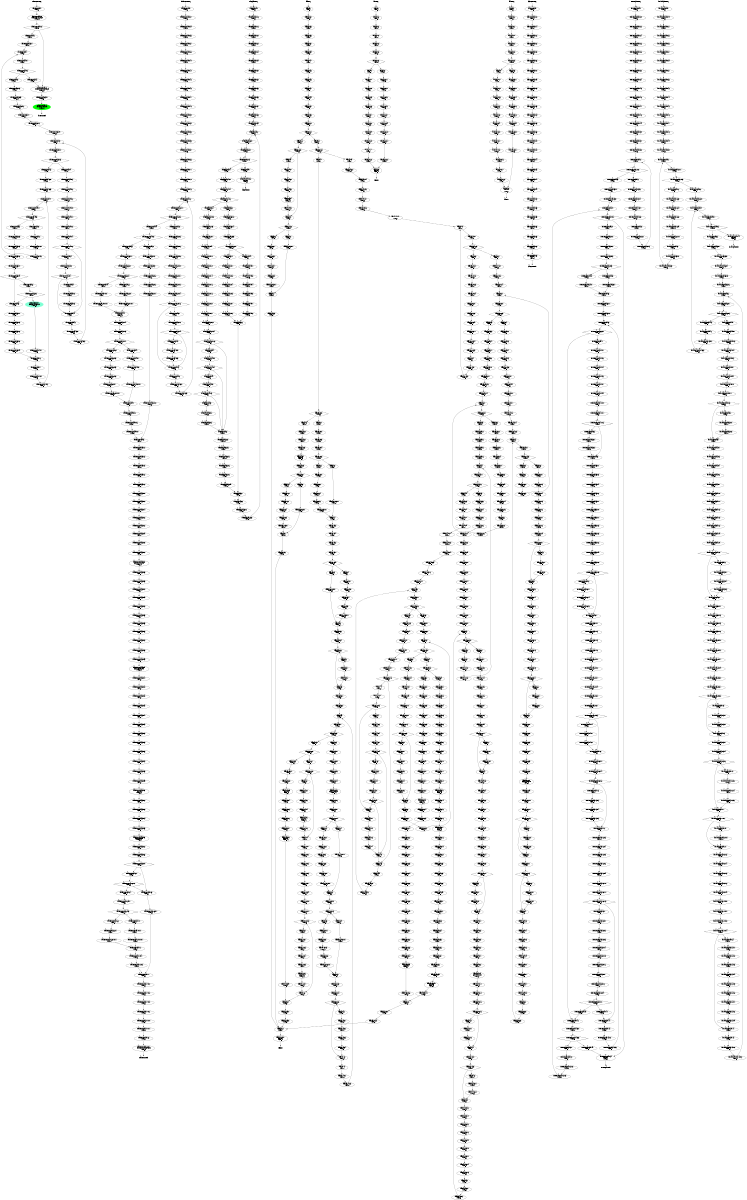 digraph "CFG" {
fontsize=10;
orientation="portrait";
rankdir="TB";
size="10,8";
_thrFunc0___bb [fontsize=10, label="\"_thrFunc0___bb\"\nWCET=4", width="0.01"];
_thrFunc0___bb__10 [fontsize=10, label="_thrFunc0___bb__10\n(_thrFunc0_)mysingle\nWCET=13", width="0.01"];
_thrFunc0___bb__12 [fontsize=10, label="\"_thrFunc0___bb__12\"\nWCET=5", shape=diamond, width="0.01"];
_thrFunc0___bb3 [fontsize=10, label="\"_thrFunc0___bb3\"\nWCET=4", width="0.01"];
_thrFunc0___bb3__7 [fontsize=10, label="\"_thrFunc0___bb3__7\"\nWCET=0", width="0.01"];
_thrFunc0___bb4 [fontsize=10, label="\"_thrFunc0___bb4\"\nWCET=4", width="0.01"];
_thrFunc0___bb4__1 [fontsize=10, label="\"_thrFunc0___bb4__1\"\nWCET=4", width="0.01"];
_thrFunc0___bb4__3 [fontsize=10, label="\"_thrFunc0___bb4__3\"\nWCET=5", shape=diamond, width="0.01"];
_thrFunc0___bb8 [fontsize=10, label="\"_thrFunc0___bb8\"\nWCET=4", width="0.01"];
_thrFunc0___bb8__3 [fontsize=10, label="\"_thrFunc0___bb8__3\"\nWCET=4", width="0.01"];
_thrFunc0___bb8__5 [fontsize=10, label="\"_thrFunc0___bb8__5\"\nWCET=13", width="0.01"];
_thrFunc0___bb8__6 [fontsize=10, label="\"_thrFunc0___bb8__6\"\nWCET=4", width="0.01"];
_thrFunc0___bb8__7 [fontsize=10, label="\"_thrFunc0___bb8__7\"\nWCET=4", width="0.01"];
_thrFunc0___bb8__8 [fontsize=10, label="\"_thrFunc0___bb8__8\"\nWCET=4", width="0.01"];
_thrFunc0___bb8__9 [fontsize=10, label="\"_thrFunc0___bb8__9\"\nWCET=0", width="0.01"];
_thrFunc0___bb15 [fontsize=10, label="\"_thrFunc0___bb15\"\nWCET=4", width="0.01"];
_thrFunc0___bb15__1 [fontsize=10, label="\"_thrFunc0___bb15__1\"\nWCET=4", width="0.01"];
_thrFunc0___bb15__3 [fontsize=10, label="\"_thrFunc0___bb15__3\"\nWCET=5", shape=diamond, width="0.01"];
_thrFunc0___bb19 [fontsize=10, label="\"_thrFunc0___bb19\"\nWCET=4", width="0.01"];
_thrFunc0___bb19__3 [fontsize=10, label="\"_thrFunc0___bb19__3\"\nWCET=4", width="0.01"];
_thrFunc0___bb19__6 [fontsize=10, label="\"_thrFunc0___bb19__6\"\nWCET=4", width="0.01"];
_thrFunc0___bb19__8 [fontsize=10, label="\"_thrFunc0___bb19__8\"\nWCET=13", width="0.01"];
_thrFunc0___bb19__10 [fontsize=10, label="\"_thrFunc0___bb19__10\"\nWCET=11", width="0.01"];
_thrFunc0___bb19__11 [fontsize=10, label="\"_thrFunc0___bb19__11\"\nWCET=4", width="0.01"];
_thrFunc0___bb19__12 [fontsize=10, label="\"_thrFunc0___bb19__12\"\nWCET=4", width="0.01"];
_thrFunc0___bb19__14 [fontsize=10, label="\"_thrFunc0___bb19__14\"\nWCET=4", width="0.01"];
_thrFunc0___bb19__16 [fontsize=10, label="\"_thrFunc0___bb19__16\"\nWCET=6", shape=diamond, width="0.01"];
_thrFunc0___bb34 [fontsize=10, label="\"_thrFunc0___bb34\"\nWCET=4", width="0.01"];
_thrFunc0___bb34__2 [fontsize=10, label="\"_thrFunc0___bb34__2\"\nWCET=4", width="0.01"];
_thrFunc0___bb34__4 [fontsize=10, label="\"_thrFunc0___bb34__4\"\nWCET=6", shape=diamond, width="0.01"];
_thrFunc0___bb39 [fontsize=10, label="\"_thrFunc0___bb39\"\nWCET=4", width="0.01"];
_thrFunc0___bb39__2 [fontsize=10, label="\"_thrFunc0___bb39__2\"\nWCET=6", width="0.01"];
_thrFunc0___bb39__3 [fontsize=10, label="\"_thrFunc0___bb39__3\"\nWCET=0", width="0.01"];
_thrFunc0___bb42 [fontsize=10, label="\"_thrFunc0___bb42\"\nWCET=0", width="0.01"];
_thrFunc0___bb43 [fontsize=10, label="\"_thrFunc0___bb43\"\nWCET=4", width="0.01"];
_thrFunc0___bb43__2 [fontsize=10, label="\"_thrFunc0___bb43__2\"\nWCET=6", width="0.01"];
_thrFunc0___bb43__3 [fontsize=10, label="\"_thrFunc0___bb43__3\"\nWCET=0", width="0.01"];
_thrFunc0___bb46 [fontsize=10, label="\"_thrFunc0___bb46\"\nWCET=4", width="0.01"];
_thrFunc0___bb46__2 [fontsize=10, label="\"_thrFunc0___bb46__2\"\nWCET=6", width="0.01"];
_thrFunc0___bb46__3 [fontsize=10, label="\"_thrFunc0___bb46__3\"\nWCET=0", width="0.01"];
_thrFunc0___bb49 [fontsize=10, label="\"_thrFunc0___bb49\"\nWCET=4", width="0.01"];
_thrFunc0___bb49__1 [fontsize=10, label="\"_thrFunc0___bb49__1\"\nWCET=4", width="0.01"];
_thrFunc0___bb49__3 [fontsize=10, label="\"_thrFunc0___bb49__3\"\nWCET=5", shape=diamond, width="0.01"];
_thrFunc0___bb53 [fontsize=10, label="\"_thrFunc0___bb53\"\nWCET=4", width="0.01"];
_thrFunc0___bb53__3 [fontsize=10, label="\"_thrFunc0___bb53__3\"\nWCET=4", width="0.01"];
_thrFunc0___bb53__5 [fontsize=10, label="\"_thrFunc0___bb53__5\"\nWCET=13", width="0.01"];
_thrFunc0___bb53__6 [fontsize=10, label="\"_thrFunc0___bb53__6\"\nWCET=4", width="0.01"];
_thrFunc0___bb53__7 [fontsize=10, label="\"_thrFunc0___bb53__7\"\nWCET=4", width="0.01"];
_thrFunc0___bb53__9 [fontsize=10, label="\"_thrFunc0___bb53__9\"\nWCET=5", shape=diamond, width="0.01"];
_thrFunc0___bb62 [fontsize=10, label="\"_thrFunc0___bb62\"\nWCET=4", width="0.01"];
_thrFunc0___bb62__2 [fontsize=10, label="\"_thrFunc0___bb62__2\"\nWCET=5", shape=diamond, width="0.01"];
_thrFunc0___bb65 [fontsize=10, label="\"_thrFunc0___bb65\"\nWCET=4", width="0.01"];
_thrFunc0___bb65__1 [fontsize=10, label="\"_thrFunc0___bb65__1\"\nWCET=4", width="0.01"];
_thrFunc0___bb65__3 [fontsize=10, label="\"_thrFunc0___bb65__3\"\nWCET=4", width="0.01"];
_thrFunc0___bb65__6 [fontsize=10, label="\"_thrFunc0___bb65__6\"\nWCET=4", width="0.01"];
_thrFunc0___bb65__8 [fontsize=10, label="\"_thrFunc0___bb65__8\"\nWCET=17", width="0.01"];
_thrFunc0___bb65__9 [fontsize=10, label="\"_thrFunc0___bb65__9\"\nWCET=0", width="0.01"];
_thrFunc0___bb74 [color=aquamarine, fontsize=10, label="_thrFunc0___bb74\nCREATE _taskFunc0_\nWCET=13", style=filled, width="0.01"];
_thrFunc0___bb74__1 [fontsize=10, label="\"_thrFunc0___bb74__1\"\nWCET=0", width="0.01"];
_thrFunc0___bb76 [fontsize=10, label="\"_thrFunc0___bb76\"\nWCET=0", width="0.01"];
_thrFunc0___bb77 [fontsize=10, label="\"_thrFunc0___bb77\"\nWCET=4", width="0.01"];
_thrFunc0___bb77__2 [fontsize=10, label="\"_thrFunc0___bb77__2\"\nWCET=6", width="0.01"];
_thrFunc0___bb77__3 [fontsize=10, label="\"_thrFunc0___bb77__3\"\nWCET=0", width="0.01"];
_thrFunc0___bb80 [fontsize=10, label="\"_thrFunc0___bb80\"\nWCET=0", width="0.01"];
_thrFunc0___bb81 [fontsize=10, label="\"_thrFunc0___bb81\"\nWCET=4", width="0.01"];
_thrFunc0___bb81__2 [fontsize=10, label="\"_thrFunc0___bb81__2\"\nWCET=6", width="0.01"];
_thrFunc0___bb81__3 [fontsize=10, label="\"_thrFunc0___bb81__3\"\nWCET=0", width="0.01"];
_thrFunc0___bb84 [fontsize=10, label="\"_thrFunc0___bb84\"\nWCET=0", width="0.01"];
_thrFunc0___bb85 [fontsize=10, label="_thrFunc0___bb85\n(_thrFunc0_)leaving_single\nWCET=13", width="0.01"];
_thrFunc0___bb85__1 [fontsize=10, label="\"_thrFunc0___bb85__1\"\nWCET=0", width="0.01"];
_thrFunc0___bb86 [color=green, fontsize=10, label="_thrFunc0___bb86\n(_thrFunc0_)taskwait\nWCET=13", style=filled, width="0.01"];
_thrFunc0__entry [color="white", fontsize=10, height="0.01", label="_thrFunc0__entry", width="0.01"];
_thrFunc0__exit [color="white", fontsize=10, label="_thrFunc0__exit", width="0.01"];
_taskFunc0___bb [fontsize=10, label="\"_taskFunc0___bb\"\nWCET=4", width="0.01"];
_taskFunc0___bb__27 [fontsize=10, label="\"_taskFunc0___bb__27\"\nWCET=4", width="0.01"];
_taskFunc0___bb__29 [fontsize=10, label="\"_taskFunc0___bb__29\"\nWCET=4", width="0.01"];
_taskFunc0___bb__35 [fontsize=10, label="\"_taskFunc0___bb__35\"\nWCET=4", width="0.01"];
_taskFunc0___bb__37 [fontsize=10, label="\"_taskFunc0___bb__37\"\nWCET=4", width="0.01"];
_taskFunc0___bb__38 [fontsize=10, label="\"_taskFunc0___bb__38\"\nWCET=4", width="0.01"];
_taskFunc0___bb__40 [fontsize=10, label="\"_taskFunc0___bb__40\"\nWCET=4", width="0.01"];
_taskFunc0___bb__42 [fontsize=10, label="\"_taskFunc0___bb__42\"\nWCET=6", width="0.01"];
_taskFunc0___bb__43 [fontsize=10, label="\"_taskFunc0___bb__43\"\nWCET=4", width="0.01"];
_taskFunc0___bb__45 [fontsize=10, label="\"_taskFunc0___bb__45\"\nWCET=4", width="0.01"];
_taskFunc0___bb__47 [fontsize=10, label="\"_taskFunc0___bb__47\"\nWCET=6", width="0.01"];
_taskFunc0___bb__48 [fontsize=10, label="\"_taskFunc0___bb__48\"\nWCET=4", width="0.01"];
_taskFunc0___bb__50 [fontsize=10, label="\"_taskFunc0___bb__50\"\nWCET=4", width="0.01"];
_taskFunc0___bb__52 [fontsize=10, label="\"_taskFunc0___bb__52\"\nWCET=6", width="0.01"];
_taskFunc0___bb__53 [fontsize=10, label="\"_taskFunc0___bb__53\"\nWCET=4", width="0.01"];
_taskFunc0___bb__55 [fontsize=10, label="\"_taskFunc0___bb__55\"\nWCET=4", width="0.01"];
_taskFunc0___bb__57 [fontsize=10, label="\"_taskFunc0___bb__57\"\nWCET=6", width="0.01"];
_taskFunc0___bb__58 [fontsize=10, label="\"_taskFunc0___bb__58\"\nWCET=4", width="0.01"];
_taskFunc0___bb__71 [fontsize=10, label="\"_taskFunc0___bb__71\"\nWCET=4", width="0.01"];
_taskFunc0___bb__72 [fontsize=10, label="\"_taskFunc0___bb__72\"\nWCET=4", width="0.01"];
_taskFunc0___bb__73 [fontsize=10, label="\"_taskFunc0___bb__73\"\nWCET=0", width="0.01"];
_taskFunc0___bb18 [fontsize=10, label="\"_taskFunc0___bb18\"\nWCET=4", width="0.01"];
_taskFunc0___bb18__1 [fontsize=10, label="\"_taskFunc0___bb18__1\"\nWCET=4", width="0.01"];
_taskFunc0___bb18__3 [fontsize=10, label="\"_taskFunc0___bb18__3\"\nWCET=5", shape=diamond, width="0.01"];
_taskFunc0___bb22 [fontsize=10, label="\"_taskFunc0___bb22\"\nWCET=4", width="0.01"];
_taskFunc0___bb22__3 [fontsize=10, label="\"_taskFunc0___bb22__3\"\nWCET=4", width="0.01"];
_taskFunc0___bb22__6 [fontsize=10, label="\"_taskFunc0___bb22__6\"\nWCET=4", width="0.01"];
_taskFunc0___bb22__8 [fontsize=10, label="\"_taskFunc0___bb22__8\"\nWCET=13", width="0.01"];
_taskFunc0___bb22__10 [fontsize=10, label="\"_taskFunc0___bb22__10\"\nWCET=11", width="0.01"];
_taskFunc0___bb22__11 [fontsize=10, label="\"_taskFunc0___bb22__11\"\nWCET=4", width="0.01"];
_taskFunc0___bb22__12 [fontsize=10, label="\"_taskFunc0___bb22__12\"\nWCET=4", width="0.01"];
_taskFunc0___bb22__14 [fontsize=10, label="\"_taskFunc0___bb22__14\"\nWCET=4", width="0.01"];
_taskFunc0___bb22__16 [fontsize=10, label="\"_taskFunc0___bb22__16\"\nWCET=6", shape=diamond, width="0.01"];
_taskFunc0___bb37 [fontsize=10, label="\"_taskFunc0___bb37\"\nWCET=4", width="0.01"];
_taskFunc0___bb37__2 [fontsize=10, label="\"_taskFunc0___bb37__2\"\nWCET=4", width="0.01"];
_taskFunc0___bb37__4 [fontsize=10, label="\"_taskFunc0___bb37__4\"\nWCET=6", shape=diamond, width="0.01"];
_taskFunc0___bb42 [fontsize=10, label="\"_taskFunc0___bb42\"\nWCET=4", width="0.01"];
_taskFunc0___bb42__2 [fontsize=10, label="\"_taskFunc0___bb42__2\"\nWCET=6", width="0.01"];
_taskFunc0___bb42__3 [fontsize=10, label="\"_taskFunc0___bb42__3\"\nWCET=0", width="0.01"];
_taskFunc0___bb45 [fontsize=10, label="\"_taskFunc0___bb45\"\nWCET=0", width="0.01"];
_taskFunc0___bb46 [fontsize=10, label="\"_taskFunc0___bb46\"\nWCET=4", width="0.01"];
_taskFunc0___bb46__2 [fontsize=10, label="\"_taskFunc0___bb46__2\"\nWCET=6", width="0.01"];
_taskFunc0___bb46__3 [fontsize=10, label="\"_taskFunc0___bb46__3\"\nWCET=0", width="0.01"];
_taskFunc0___bb49 [fontsize=10, label="\"_taskFunc0___bb49\"\nWCET=4", width="0.01"];
_taskFunc0___bb49__2 [fontsize=10, label="\"_taskFunc0___bb49__2\"\nWCET=5", shape=diamond, width="0.01"];
_taskFunc0___bb52 [fontsize=10, label="\"_taskFunc0___bb52\"\nWCET=4", width="0.01"];
_taskFunc0___bb52__2 [fontsize=10, label="\"_taskFunc0___bb52__2\"\nWCET=4", width="0.01"];
_taskFunc0___bb52__5 [fontsize=10, label="\"_taskFunc0___bb52__5\"\nWCET=4", width="0.01"];
_taskFunc0___bb52__6 [fontsize=10, label="\"_taskFunc0___bb52__6\"\nWCET=4", width="0.01"];
_taskFunc0___bb52__8 [fontsize=10, label="\"_taskFunc0___bb52__8\"\nWCET=4", width="0.01"];
_taskFunc0___bb52__11 [fontsize=10, label="\"_taskFunc0___bb52__11\"\nWCET=4", width="0.01"];
_taskFunc0___bb52__12 [fontsize=10, label="\"_taskFunc0___bb52__12\"\nWCET=0", width="0.01"];
_taskFunc0___bb63 [fontsize=10, label="\"_taskFunc0___bb63\"\nWCET=4", width="0.01"];
_taskFunc0___bb63__1 [fontsize=10, label="\"_taskFunc0___bb63__1\"\nWCET=4", width="0.01"];
_taskFunc0___bb63__2 [fontsize=10, label="\"_taskFunc0___bb63__2\"\nWCET=4", width="0.01"];
_taskFunc0___bb63__4 [fontsize=10, label="\"_taskFunc0___bb63__4\"\nWCET=5", shape=diamond, width="0.01"];
_taskFunc0___bb68 [fontsize=10, label="\"_taskFunc0___bb68\"\nWCET=4", width="0.01"];
_taskFunc0___bb68__1 [fontsize=10, label="\"_taskFunc0___bb68__1\"\nWCET=4", width="0.01"];
_taskFunc0___bb68__1___1 [fontsize=10, label="\"_taskFunc0___bb68__1___1\"\nWCET=0", width="0.01"];
_taskFunc0___bb70 [fontsize=10, label="\"_taskFunc0___bb70\"\nWCET=4", width="0.01"];
_taskFunc0___bb70__1 [fontsize=10, label="\"_taskFunc0___bb70__1\"\nWCET=4", width="0.01"];
_taskFunc0___bb70__1___1 [fontsize=10, label="\"_taskFunc0___bb70__1___1\"\nWCET=0", width="0.01"];
_taskFunc0___bb72 [fontsize=10, label="_taskFunc0___bb72\nCALL log\nWCET=13", width="0.01"];
_taskFunc0___bb72__4 [fontsize=10, label="\"_taskFunc0___bb72__4\"\nWCET=4", width="0.01"];
_taskFunc0___bb72__5 [fontsize=10, label="\"_taskFunc0___bb72__5\"\nWCET=4", width="0.01"];
_taskFunc0___bb72__7 [fontsize=10, label="\"_taskFunc0___bb72__7\"\nWCET=5", shape=diamond, width="0.01"];
_taskFunc0___bb79 [fontsize=10, label="\"_taskFunc0___bb79\"\nWCET=4", width="0.01"];
_taskFunc0___bb79__1 [fontsize=10, label="\"_taskFunc0___bb79__1\"\nWCET=4", width="0.01"];
_taskFunc0___bb79__2 [fontsize=10, label="\"_taskFunc0___bb79__2\"\nWCET=4", width="0.01"];
_taskFunc0___bb79__2___1 [fontsize=10, label="\"_taskFunc0___bb79__2___1\"\nWCET=0", width="0.01"];
_taskFunc0___bb82 [fontsize=10, label="\"_taskFunc0___bb82\"\nWCET=4", width="0.01"];
_taskFunc0___bb82__3 [fontsize=10, label="\"_taskFunc0___bb82__3\"\nWCET=4", width="0.01"];
_taskFunc0___bb82__5 [fontsize=10, label="\"_taskFunc0___bb82__5\"\nWCET=4", width="0.01"];
_taskFunc0___bb82__6 [fontsize=10, label="\"_taskFunc0___bb82__6\"\nWCET=8", width="0.01"];
_taskFunc0___bb82__7 [fontsize=10, label="\"_taskFunc0___bb82__7\"\nWCET=4", width="0.01"];
_taskFunc0___bb82__7___1 [fontsize=10, label="\"_taskFunc0___bb82__7___1\"\nWCET=0", width="0.01"];
_taskFunc0___bb90 [fontsize=10, label="\"_taskFunc0___bb90\"\nWCET=4", width="0.01"];
_taskFunc0___bb90__3 [fontsize=10, label="\"_taskFunc0___bb90__3\"\nWCET=4", width="0.01"];
_taskFunc0___bb90__6 [fontsize=10, label="\"_taskFunc0___bb90__6\"\nWCET=4", width="0.01"];
_taskFunc0___bb90__7 [fontsize=10, label="\"_taskFunc0___bb90__7\"\nWCET=0", width="0.01"];
_taskFunc0___bb96 [fontsize=10, label="\"_taskFunc0___bb96\"\nWCET=4", width="0.01"];
_taskFunc0___bb96__2 [fontsize=10, label="\"_taskFunc0___bb96__2\"\nWCET=6", width="0.01"];
_taskFunc0___bb96__3 [fontsize=10, label="\"_taskFunc0___bb96__3\"\nWCET=4", width="0.01"];
_taskFunc0___bb96__5 [fontsize=10, label="\"_taskFunc0___bb96__5\"\nWCET=6", width="0.01"];
_taskFunc0___bb96__6 [fontsize=10, label="\"_taskFunc0___bb96__6\"\nWCET=4", width="0.01"];
_taskFunc0___bb96__8 [fontsize=10, label="\"_taskFunc0___bb96__8\"\nWCET=4", width="0.01"];
_taskFunc0___bb96__10 [fontsize=10, label="\"_taskFunc0___bb96__10\"\nWCET=11", width="0.01"];
_taskFunc0___bb96__12 [fontsize=10, label="\"_taskFunc0___bb96__12\"\nWCET=4", width="0.01"];
_taskFunc0___bb96__14 [fontsize=10, label="\"_taskFunc0___bb96__14\"\nWCET=4", width="0.01"];
_taskFunc0___bb96__16 [fontsize=10, label="\"_taskFunc0___bb96__16\"\nWCET=11", width="0.01"];
_taskFunc0___bb96__18 [fontsize=10, label="\"_taskFunc0___bb96__18\"\nWCET=4", width="0.01"];
_taskFunc0___bb96__19 [fontsize=10, label="\"_taskFunc0___bb96__19\"\nWCET=4", width="0.01"];
_taskFunc0___bb96__20 [fontsize=10, label="\"_taskFunc0___bb96__20\"\nWCET=4", width="0.01"];
_taskFunc0___bb96__21 [fontsize=10, label="\"_taskFunc0___bb96__21\"\nWCET=4", width="0.01"];
_taskFunc0___bb96__22 [fontsize=10, label="_taskFunc0___bb96__22\nCALL forward_pass\nWCET=13", width="0.01"];
_taskFunc0___bb96__23 [fontsize=10, label="\"_taskFunc0___bb96__23\"\nWCET=4", width="0.01"];
_taskFunc0___bb96__25 [fontsize=10, label="\"_taskFunc0___bb96__25\"\nWCET=4", width="0.01"];
_taskFunc0___bb96__27 [fontsize=10, label="\"_taskFunc0___bb96__27\"\nWCET=11", width="0.01"];
_taskFunc0___bb96__29 [fontsize=10, label="\"_taskFunc0___bb96__29\"\nWCET=4", width="0.01"];
_taskFunc0___bb96__31 [fontsize=10, label="\"_taskFunc0___bb96__31\"\nWCET=4", width="0.01"];
_taskFunc0___bb96__33 [fontsize=10, label="\"_taskFunc0___bb96__33\"\nWCET=11", width="0.01"];
_taskFunc0___bb96__35 [fontsize=10, label="\"_taskFunc0___bb96__35\"\nWCET=4", width="0.01"];
_taskFunc0___bb96__36 [fontsize=10, label="\"_taskFunc0___bb96__36\"\nWCET=4", width="0.01"];
_taskFunc0___bb96__37 [fontsize=10, label="\"_taskFunc0___bb96__37\"\nWCET=4", width="0.01"];
_taskFunc0___bb96__38 [fontsize=10, label="\"_taskFunc0___bb96__38\"\nWCET=4", width="0.01"];
_taskFunc0___bb96__39 [fontsize=10, label="\"_taskFunc0___bb96__39\"\nWCET=4", width="0.01"];
_taskFunc0___bb96__40 [fontsize=10, label="_taskFunc0___bb96__40\nCALL reverse_pass\nWCET=13", width="0.01"];
_taskFunc0___bb96__41 [fontsize=10, label="\"_taskFunc0___bb96__41\"\nWCET=4", width="0.01"];
_taskFunc0___bb96__42 [fontsize=10, label="\"_taskFunc0___bb96__42\"\nWCET=4", width="0.01"];
_taskFunc0___bb96__43 [fontsize=10, label="\"_taskFunc0___bb96__43\"\nWCET=4", width="0.01"];
_taskFunc0___bb96__45 [fontsize=10, label="\"_taskFunc0___bb96__45\"\nWCET=4", width="0.01"];
_taskFunc0___bb96__47 [fontsize=10, label="\"_taskFunc0___bb96__47\"\nWCET=4", width="0.01"];
_taskFunc0___bb96__48 [fontsize=10, label="\"_taskFunc0___bb96__48\"\nWCET=4", width="0.01"];
_taskFunc0___bb96__51 [fontsize=10, label="\"_taskFunc0___bb96__51\"\nWCET=4", width="0.01"];
_taskFunc0___bb96__52 [fontsize=10, label="\"_taskFunc0___bb96__52\"\nWCET=4", width="0.01"];
_taskFunc0___bb96__56 [fontsize=10, label="\"_taskFunc0___bb96__56\"\nWCET=4", width="0.01"];
_taskFunc0___bb96__57 [fontsize=10, label="\"_taskFunc0___bb96__57\"\nWCET=4", width="0.01"];
_taskFunc0___bb96__58 [fontsize=10, label="\"_taskFunc0___bb96__58\"\nWCET=4", width="0.01"];
_taskFunc0___bb96__59 [fontsize=10, label="\"_taskFunc0___bb96__59\"\nWCET=4", width="0.01"];
_taskFunc0___bb96__60 [fontsize=10, label="_taskFunc0___bb96__60\nCALL diff\nWCET=25", width="0.01"];
_taskFunc0___bb96__61 [fontsize=10, label="\"_taskFunc0___bb96__61\"\nWCET=4", width="0.01"];
_taskFunc0___bb96__62 [fontsize=10, label="\"_taskFunc0___bb96__62\"\nWCET=4", width="0.01"];
_taskFunc0___bb96__64 [fontsize=10, label="\"_taskFunc0___bb96__64\"\nWCET=4", width="0.01"];
_taskFunc0___bb96__65 [fontsize=10, label="\"_taskFunc0___bb96__65\"\nWCET=4", width="0.01"];
_taskFunc0___bb96__66 [fontsize=10, label="_taskFunc0___bb96__66\nCALL tracepath\nWCET=13", width="0.01"];
_taskFunc0___bb96__67 [fontsize=10, label="\"_taskFunc0___bb96__67\"\nWCET=4", width="0.01"];
_taskFunc0___bb96__68 [fontsize=10, label="\"_taskFunc0___bb96__68\"\nWCET=4", width="0.01"];
_taskFunc0___bb96__70 [fontsize=10, label="\"_taskFunc0___bb96__70\"\nWCET=5", shape=diamond, width="0.01"];
_taskFunc0___bb160 [fontsize=10, label="\"_taskFunc0___bb160\"\nWCET=4", width="0.01"];
_taskFunc0___bb160__2 [fontsize=10, label="\"_taskFunc0___bb160__2\"\nWCET=5", shape=diamond, width="0.01"];
_taskFunc0___bb163 [fontsize=10, label="\"_taskFunc0___bb163\"\nWCET=4", width="0.01"];
_taskFunc0___bb163__1 [fontsize=10, label="\"_taskFunc0___bb163__1\"\nWCET=0", width="0.01"];
_taskFunc0___bb164 [fontsize=10, label="\"_taskFunc0___bb164\"\nWCET=4", width="0.01"];
_taskFunc0___bb164__1 [fontsize=10, label="\"_taskFunc0___bb164__1\"\nWCET=4", width="0.01"];
_taskFunc0___bb164__3 [fontsize=10, label="\"_taskFunc0___bb164__3\"\nWCET=5", shape=diamond, width="0.01"];
_taskFunc0___bb168 [fontsize=10, label="\"_taskFunc0___bb168\"\nWCET=4", width="0.01"];
_taskFunc0___bb168__1 [fontsize=10, label="\"_taskFunc0___bb168__1\"\nWCET=4", width="0.01"];
_taskFunc0___bb168__1___1 [fontsize=10, label="\"_taskFunc0___bb168__1___1\"\nWCET=0", width="0.01"];
_taskFunc0___bb170 [fontsize=10, label="\"_taskFunc0___bb170\"\nWCET=4", width="0.01"];
_taskFunc0___bb170__1 [fontsize=10, label="\"_taskFunc0___bb170__1\"\nWCET=4", width="0.01"];
_taskFunc0___bb170__1___1 [fontsize=10, label="\"_taskFunc0___bb170__1___1\"\nWCET=0", width="0.01"];
_taskFunc0___bb172 [fontsize=10, label="\"_taskFunc0___bb172\"\nWCET=4", width="0.01"];
_taskFunc0___bb172__4 [fontsize=10, label="\"_taskFunc0___bb172__4\"\nWCET=4", width="0.01"];
_taskFunc0___bb172__5 [fontsize=10, label="\"_taskFunc0___bb172__5\"\nWCET=0", width="0.01"];
_taskFunc0___bb177 [fontsize=10, label="\"_taskFunc0___bb177\"\nWCET=4", width="0.01"];
_taskFunc0___bb177__2 [fontsize=10, label="\"_taskFunc0___bb177__2\"\nWCET=4", width="0.01"];
_taskFunc0___bb177__3 [fontsize=10, label="\"_taskFunc0___bb177__3\"\nWCET=4", width="0.01"];
_taskFunc0___bb177__5 [fontsize=10, label="\"_taskFunc0___bb177__5\"\nWCET=4", width="0.01"];
_taskFunc0___bb177__8 [fontsize=10, label="\"_taskFunc0___bb177__8\"\nWCET=4", width="0.01"];
_taskFunc0___bb177__10 [fontsize=10, label="\"_taskFunc0___bb177__10\"\nWCET=17", width="0.01"];
_taskFunc0___bb177__11 [fontsize=10, label="\"_taskFunc0___bb177__11\"\nWCET=0", width="0.01"];
_taskFunc0___bb188 [fontsize=10, label="\"_taskFunc0___bb188\"\nWCET=4", width="0.01"];
_taskFunc0___bb188__2 [fontsize=10, label="_taskFunc0___bb188__2\n(_taskFunc0_)taskenv_free\nWCET=13", width="0.01"];
_taskFunc0__entry [color="white", fontsize=10, height="0.01", label="_taskFunc0__entry", width="0.01"];
_taskFunc0__exit [color="white", fontsize=10, label="_taskFunc0__exit", width="0.01"];
tracepath__bb [fontsize=10, label="\"tracepath__bb\"\nWCET=4", width="0.01"];
tracepath__bb__16 [fontsize=10, label="\"tracepath__bb__16\"\nWCET=4", width="0.01"];
tracepath__bb__18 [fontsize=10, label="\"tracepath__bb__18\"\nWCET=4", width="0.01"];
tracepath__bb__20 [fontsize=10, label="\"tracepath__bb__20\"\nWCET=4", width="0.01"];
tracepath__bb__22 [fontsize=10, label="\"tracepath__bb__22\"\nWCET=4", width="0.01"];
tracepath__bb__24 [fontsize=10, label="\"tracepath__bb__24\"\nWCET=4", width="0.01"];
tracepath__bb__29 [fontsize=10, label="\"tracepath__bb__29\"\nWCET=4", width="0.01"];
tracepath__bb__30 [fontsize=10, label="\"tracepath__bb__30\"\nWCET=4", width="0.01"];
tracepath__bb__32 [fontsize=10, label="\"tracepath__bb__32\"\nWCET=4", width="0.01"];
tracepath__bb__33 [fontsize=10, label="\"tracepath__bb__33\"\nWCET=4", width="0.01"];
tracepath__bb__35 [fontsize=10, label="\"tracepath__bb__35\"\nWCET=4", width="0.01"];
tracepath__bb__37 [fontsize=10, label="\"tracepath__bb__37\"\nWCET=4", width="0.01"];
tracepath__bb__38 [fontsize=10, label="\"tracepath__bb__38\"\nWCET=4", width="0.01"];
tracepath__bb__39 [fontsize=10, label="\"tracepath__bb__39\"\nWCET=0", width="0.01"];
tracepath__bb8 [fontsize=10, label="\"tracepath__bb8\"\nWCET=4", width="0.01"];
tracepath__bb8__1 [fontsize=10, label="\"tracepath__bb8__1\"\nWCET=4", width="0.01"];
tracepath__bb8__2 [fontsize=10, label="\"tracepath__bb8__2\"\nWCET=4", width="0.01"];
tracepath__bb8__5 [fontsize=10, label="\"tracepath__bb8__5\"\nWCET=7", shape=diamond, width="0.01"];
tracepath__bb14 [fontsize=10, label="\"tracepath__bb14\"\nWCET=4", width="0.01"];
tracepath__bb14__2 [fontsize=10, label="\"tracepath__bb14__2\"\nWCET=4", width="0.01"];
tracepath__bb14__4 [fontsize=10, label="\"tracepath__bb14__4\"\nWCET=11", width="0.01"];
tracepath__bb14__6 [fontsize=10, label="\"tracepath__bb14__6\"\nWCET=5", shape=diamond, width="0.01"];
tracepath__bb21 [fontsize=10, label="\"tracepath__bb21\"\nWCET=4", width="0.01"];
tracepath__bb21__3 [fontsize=10, label="\"tracepath__bb21__3\"\nWCET=4", width="0.01"];
tracepath__bb21__5 [fontsize=10, label="\"tracepath__bb21__5\"\nWCET=4", width="0.01"];
tracepath__bb21__7 [fontsize=10, label="\"tracepath__bb21__7\"\nWCET=11", width="0.01"];
tracepath__bb21__9 [fontsize=10, label="\"tracepath__bb21__9\"\nWCET=11", width="0.01"];
tracepath__bb21__10 [fontsize=10, label="\"tracepath__bb21__10\"\nWCET=4", width="0.01"];
tracepath__bb21__12 [fontsize=10, label="\"tracepath__bb21__12\"\nWCET=4", width="0.01"];
tracepath__bb21__14 [fontsize=10, label="\"tracepath__bb21__14\"\nWCET=4", width="0.01"];
tracepath__bb21__16 [fontsize=10, label="\"tracepath__bb21__16\"\nWCET=4", width="0.01"];
tracepath__bb21__18 [fontsize=10, label="\"tracepath__bb21__18\"\nWCET=11", width="0.01"];
tracepath__bb21__20 [fontsize=10, label="\"tracepath__bb21__20\"\nWCET=11", width="0.01"];
tracepath__bb21__21 [fontsize=10, label="\"tracepath__bb21__21\"\nWCET=4", width="0.01"];
tracepath__bb21__22 [fontsize=10, label="\"tracepath__bb21__22\"\nWCET=4", width="0.01"];
tracepath__bb21__24 [fontsize=10, label="\"tracepath__bb21__24\"\nWCET=4", width="0.01"];
tracepath__bb21__26 [fontsize=10, label="\"tracepath__bb21__26\"\nWCET=6", shape=diamond, width="0.01"];
tracepath__bb44 [fontsize=10, label="\"tracepath__bb44\"\nWCET=4", width="0.01"];
tracepath__bb44__2 [fontsize=10, label="\"tracepath__bb44__2\"\nWCET=4", width="0.01"];
tracepath__bb44__4 [fontsize=10, label="\"tracepath__bb44__4\"\nWCET=6", shape=diamond, width="0.01"];
tracepath__bb49 [fontsize=10, label="\"tracepath__bb49\"\nWCET=4", width="0.01"];
tracepath__bb49__2 [fontsize=10, label="\"tracepath__bb49__2\"\nWCET=4", width="0.01"];
tracepath__bb49__5 [fontsize=10, label="\"tracepath__bb49__5\"\nWCET=7", shape=diamond, width="0.01"];
tracepath__bb55 [fontsize=10, label="\"tracepath__bb55\"\nWCET=4", width="0.01"];
tracepath__bb55__2 [fontsize=10, label="\"tracepath__bb55__2\"\nWCET=6", width="0.01"];
tracepath__bb55__3 [fontsize=10, label="\"tracepath__bb55__3\"\nWCET=0", width="0.01"];
tracepath__bb58 [fontsize=10, label="\"tracepath__bb58\"\nWCET=4", width="0.01"];
tracepath__bb58__2 [fontsize=10, label="\"tracepath__bb58__2\"\nWCET=6", width="0.01"];
tracepath__bb58__3 [fontsize=10, label="\"tracepath__bb58__3\"\nWCET=4", width="0.01"];
tracepath__bb58__5 [fontsize=10, label="\"tracepath__bb58__5\"\nWCET=6", width="0.01"];
tracepath__bb58__6 [fontsize=10, label="\"tracepath__bb58__6\"\nWCET=4", width="0.01"];
tracepath__bb58__8 [fontsize=10, label="\"tracepath__bb58__8\"\nWCET=6", width="0.01"];
tracepath__bb58__9 [fontsize=10, label="\"tracepath__bb58__9\"\nWCET=0", width="0.01"];
tracepath__bb65 [fontsize=10, label="\"tracepath__bb65\"\nWCET=4", width="0.01"];
tracepath__bb65__2 [fontsize=10, label="\"tracepath__bb65__2\"\nWCET=4", width="0.01"];
tracepath__bb65__4 [fontsize=10, label="\"tracepath__bb65__4\"\nWCET=11", width="0.01"];
tracepath__bb65__5 [fontsize=10, label="\"tracepath__bb65__5\"\nWCET=4", width="0.01"];
tracepath__bb65__7 [fontsize=10, label="\"tracepath__bb65__7\"\nWCET=5", shape=diamond, width="0.01"];
tracepath__bb72 [fontsize=10, label="\"tracepath__bb72\"\nWCET=4", width="0.01"];
tracepath__bb72__1 [fontsize=10, label="\"tracepath__bb72__1\"\nWCET=4", width="0.01"];
tracepath__bb72__3 [fontsize=10, label="\"tracepath__bb72__3\"\nWCET=6", width="0.01"];
tracepath__bb72__4 [fontsize=10, label="\"tracepath__bb72__4\"\nWCET=4", width="0.01"];
tracepath__bb72__5 [fontsize=10, label="\"tracepath__bb72__5\"\nWCET=4", width="0.01"];
tracepath__bb72__7 [fontsize=10, label="\"tracepath__bb72__7\"\nWCET=6", width="0.01"];
tracepath__bb72__8 [fontsize=10, label="\"tracepath__bb72__8\"\nWCET=0", width="0.01"];
tracepath__bb79 [fontsize=10, label="\"tracepath__bb79\"\nWCET=4", width="0.01"];
tracepath__bb79__1 [fontsize=10, label="\"tracepath__bb79__1\"\nWCET=4", width="0.01"];
tracepath__bb79__3 [fontsize=10, label="\"tracepath__bb79__3\"\nWCET=6", width="0.01"];
tracepath__bb79__4 [fontsize=10, label="\"tracepath__bb79__4\"\nWCET=4", width="0.01"];
tracepath__bb79__5 [fontsize=10, label="\"tracepath__bb79__5\"\nWCET=4", width="0.01"];
tracepath__bb79__7 [fontsize=10, label="\"tracepath__bb79__7\"\nWCET=6", width="0.01"];
tracepath__bb79__8 [fontsize=10, label="\"tracepath__bb79__8\"\nWCET=0", width="0.01"];
tracepath__bb86 [fontsize=10, label="\"tracepath__bb86\"\nWCET=0", width="0.01"];
tracepath__bb87 [fontsize=10, label="\"tracepath__bb87\"\nWCET=0", width="0.01"];
tracepath__bb88 [fontsize=10, label="\"tracepath__bb88\"\nWCET=4", width="0.01"];
tracepath__bb88__2 [fontsize=10, label="\"tracepath__bb88__2\"\nWCET=6", width="0.01"];
tracepath__bb88__3 [fontsize=10, label="\"tracepath__bb88__3\"\nWCET=0", width="0.01"];
tracepath__bb91 [fontsize=10, label="\"tracepath__bb91\"\nWCET=4", width="0.01"];
tracepath__bb91__3 [fontsize=10, label="\"tracepath__bb91__3\"\nRETURN\nWCET=0", width="0.01"];
tracepath_entry [color="white", fontsize=10, height="0.01", label="tracepath_entry", width="0.01"];
tracepath_exit [color="white", fontsize=10, label="tracepath_exit", width="0.01"];
diff__bb [fontsize=10, label="\"diff__bb\"\nWCET=4", width="0.01"];
diff__bb__31 [fontsize=10, label="\"diff__bb__31\"\nWCET=4", width="0.01"];
diff__bb__33 [fontsize=10, label="\"diff__bb__33\"\nWCET=4", width="0.01"];
diff__bb__35 [fontsize=10, label="\"diff__bb__35\"\nWCET=4", width="0.01"];
diff__bb__37 [fontsize=10, label="\"diff__bb__37\"\nWCET=4", width="0.01"];
diff__bb__39 [fontsize=10, label="\"diff__bb__39\"\nWCET=4", width="0.01"];
diff__bb__41 [fontsize=10, label="\"diff__bb__41\"\nWCET=4", width="0.01"];
diff__bb__43 [fontsize=10, label="\"diff__bb__43\"\nWCET=4", width="0.01"];
diff__bb__45 [fontsize=10, label="\"diff__bb__45\"\nWCET=4", width="0.01"];
diff__bb__47 [fontsize=10, label="\"diff__bb__47\"\nWCET=4", width="0.01"];
diff__bb__49 [fontsize=10, label="\"diff__bb__49\"\nWCET=4", width="0.01"];
diff__bb__51 [fontsize=10, label="\"diff__bb__51\"\nWCET=4", width="0.01"];
diff__bb__53 [fontsize=10, label="\"diff__bb__53\"\nWCET=4", width="0.01"];
diff__bb__70 [fontsize=10, label="\"diff__bb__70\"\nWCET=4", width="0.01"];
diff__bb__72 [fontsize=10, label="\"diff__bb__72\"\nWCET=5", shape=diamond, width="0.01"];
diff__bb16 [fontsize=10, label="\"diff__bb16\"\nWCET=4", width="0.01"];
diff__bb16__2 [fontsize=10, label="\"diff__bb16__2\"\nWCET=5", shape=diamond, width="0.01"];
diff__bb19 [fontsize=10, label="\"diff__bb19\"\nWCET=4", width="0.01"];
diff__bb19__1 [fontsize=10, label="\"diff__bb19__1\"\nWCET=4", width="0.01"];
diff__bb19__2 [fontsize=10, label="\"diff__bb19__2\"\nWCET=4", width="0.01"];
diff__bb19__3 [fontsize=10, label="\"diff__bb19__3\"\nWCET=4", width="0.01"];
diff__bb19__4 [fontsize=10, label="diff__bb19__4\nCALL del\nWCET=13", width="0.01"];
diff__bb19__5 [fontsize=10, label="\"diff__bb19__5\"\nWCET=0", width="0.01"];
diff__bb24 [fontsize=10, label="\"diff__bb24\"\nWCET=4", width="0.01"];
diff__bb24__2 [fontsize=10, label="\"diff__bb24__2\"\nWCET=5", shape=diamond, width="0.01"];
diff__bb27 [fontsize=10, label="\"diff__bb27\"\nWCET=4", width="0.01"];
diff__bb27__0___1 [fontsize=10, label="\"diff__bb27__0___1\"\nWCET=0", width="0.01"];
diff__bb28 [fontsize=10, label="\"diff__bb28\"\nWCET=4", width="0.01"];
diff__bb28__1 [fontsize=10, label="\"diff__bb28__1\"\nWCET=4", width="0.01"];
diff__bb28__2 [fontsize=10, label="\"diff__bb28__2\"\nWCET=4", width="0.01"];
diff__bb28__4 [fontsize=10, label="\"diff__bb28__4\"\nWCET=10", width="0.01"];
diff__bb28__5 [fontsize=10, label="\"diff__bb28__5\"\nWCET=4", width="0.01"];
diff__bb28__5___1 [fontsize=10, label="\"diff__bb28__5___1\"\nWCET=0", width="0.01"];
diff__bb34 [fontsize=10, label="\"diff__bb34\"\nWCET=6", width="0.01"];
diff__bb34__3 [fontsize=10, label="\"diff__bb34__3\"\nWCET=0", width="0.01"];
diff__bb37 [fontsize=10, label="\"diff__bb37\"\nWCET=4", width="0.01"];
diff__bb37__2 [fontsize=10, label="\"diff__bb37__2\"\nWCET=5", shape=diamond, width="0.01"];
diff__bb40 [fontsize=10, label="\"diff__bb40\"\nWCET=4", width="0.01"];
diff__bb40__2 [fontsize=10, label="\"diff__bb40__2\"\nWCET=5", shape=diamond, width="0.01"];
diff__bb43 [fontsize=10, label="\"diff__bb43\"\nWCET=4", width="0.01"];
diff__bb43__1 [fontsize=10, label="\"diff__bb43__1\"\nWCET=4", width="0.01"];
diff__bb43__2 [fontsize=10, label="\"diff__bb43__2\"\nWCET=4", width="0.01"];
diff__bb43__3 [fontsize=10, label="\"diff__bb43__3\"\nWCET=4", width="0.01"];
diff__bb43__4 [fontsize=10, label="diff__bb43__4\nCALL add\nWCET=13", width="0.01"];
diff__bb43__5 [fontsize=10, label="\"diff__bb43__5\"\nWCET=4", width="0.01"];
diff__bb43__7 [fontsize=10, label="\"diff__bb43__7\"\nWCET=5", shape=diamond, width="0.01"];
diff__bb50 [fontsize=10, label="\"diff__bb50\"\nWCET=4", width="0.01"];
diff__bb50__0___1 [fontsize=10, label="\"diff__bb50__0___1\"\nWCET=0", width="0.01"];
diff__bb51 [fontsize=10, label="\"diff__bb51\"\nWCET=4", width="0.01"];
diff__bb51__1 [fontsize=10, label="\"diff__bb51__1\"\nWCET=4", width="0.01"];
diff__bb51__2 [fontsize=10, label="\"diff__bb51__2\"\nWCET=4", width="0.01"];
diff__bb51__4 [fontsize=10, label="\"diff__bb51__4\"\nWCET=10", width="0.01"];
diff__bb51__5 [fontsize=10, label="\"diff__bb51__5\"\nWCET=4", width="0.01"];
diff__bb51__5___1 [fontsize=10, label="\"diff__bb51__5___1\"\nWCET=0", width="0.01"];
diff__bb57 [fontsize=10, label="\"diff__bb57\"\nWCET=6", width="0.01"];
diff__bb57__3 [fontsize=10, label="\"diff__bb57__3\"\nWCET=0", width="0.01"];
diff__bb60 [fontsize=10, label="\"diff__bb60\"\nWCET=4", width="0.01"];
diff__bb60__1 [fontsize=10, label="\"diff__bb60__1\"\nWCET=4", width="0.01"];
diff__bb60__3 [fontsize=10, label="\"diff__bb60__3\"\nWCET=8", width="0.01"];
diff__bb60__4 [fontsize=10, label="\"diff__bb60__4\"\nWCET=4", width="0.01"];
diff__bb60__6 [fontsize=10, label="\"diff__bb60__6\"\nWCET=5", shape=diamond, width="0.01"];
diff__bb67 [fontsize=10, label="\"diff__bb67\"\nWCET=4", width="0.01"];
diff__bb67__0___1 [fontsize=10, label="\"diff__bb67__0___1\"\nWCET=0", width="0.01"];
diff__bb68 [fontsize=10, label="\"diff__bb68\"\nWCET=4", width="0.01"];
diff__bb68__1 [fontsize=10, label="\"diff__bb68__1\"\nWCET=4", width="0.01"];
diff__bb68__2 [fontsize=10, label="\"diff__bb68__2\"\nWCET=4", width="0.01"];
diff__bb68__4 [fontsize=10, label="\"diff__bb68__4\"\nWCET=10", width="0.01"];
diff__bb68__5 [fontsize=10, label="\"diff__bb68__5\"\nWCET=4", width="0.01"];
diff__bb68__5___1 [fontsize=10, label="\"diff__bb68__5___1\"\nWCET=0", width="0.01"];
diff__bb74 [fontsize=10, label="\"diff__bb74\"\nWCET=6", width="0.01"];
diff__bb74__3 [fontsize=10, label="\"diff__bb74__3\"\nWCET=4", width="0.01"];
diff__bb74__4 [fontsize=10, label="\"diff__bb74__4\"\nWCET=4", width="0.01"];
diff__bb74__6 [fontsize=10, label="\"diff__bb74__6\"\nWCET=8", width="0.01"];
diff__bb74__7 [fontsize=10, label="\"diff__bb74__7\"\nWCET=4", width="0.01"];
diff__bb74__9 [fontsize=10, label="\"diff__bb74__9\"\nWCET=5", shape=diamond, width="0.01"];
diff__bb83 [fontsize=10, label="\"diff__bb83\"\nWCET=4", width="0.01"];
diff__bb83__0___1 [fontsize=10, label="\"diff__bb83__0___1\"\nWCET=0", width="0.01"];
diff__bb84 [fontsize=10, label="\"diff__bb84\"\nWCET=4", width="0.01"];
diff__bb84__1 [fontsize=10, label="\"diff__bb84__1\"\nWCET=4", width="0.01"];
diff__bb84__2 [fontsize=10, label="\"diff__bb84__2\"\nWCET=4", width="0.01"];
diff__bb84__4 [fontsize=10, label="\"diff__bb84__4\"\nWCET=10", width="0.01"];
diff__bb84__5 [fontsize=10, label="\"diff__bb84__5\"\nWCET=4", width="0.01"];
diff__bb84__5___1 [fontsize=10, label="\"diff__bb84__5___1\"\nWCET=0", width="0.01"];
diff__bb90 [fontsize=10, label="\"diff__bb90\"\nWCET=6", width="0.01"];
diff__bb90__3 [fontsize=10, label="\"diff__bb90__3\"\nWCET=4", width="0.01"];
diff__bb90__4 [fontsize=10, label="\"diff__bb90__4\"\nWCET=4", width="0.01"];
diff__bb90__6 [fontsize=10, label="\"diff__bb90__6\"\nWCET=5", shape=diamond, width="0.01"];
diff__bb96 [fontsize=10, label="\"diff__bb96\"\nWCET=4", width="0.01"];
diff__bb96__1 [fontsize=10, label="\"diff__bb96__1\"\nWCET=4", width="0.01"];
diff__bb96__2 [fontsize=10, label="\"diff__bb96__2\"\nWCET=0", width="0.01"];
diff__bb98 [fontsize=10, label="\"diff__bb98\"\nWCET=4", width="0.01"];
diff__bb98__1 [fontsize=10, label="\"diff__bb98__1\"\nWCET=4", width="0.01"];
diff__bb98__2 [fontsize=10, label="\"diff__bb98__2\"\nWCET=0", width="0.01"];
diff__bb99 [fontsize=10, label="\"diff__bb99\"\nWCET=4", width="0.01"];
diff__bb99__1 [fontsize=10, label="\"diff__bb99__1\"\nWCET=4", width="0.01"];
diff__bb99__3 [fontsize=10, label="\"diff__bb99__3\"\nWCET=5", shape=diamond, width="0.01"];
diff__bb103 [fontsize=10, label="\"diff__bb103\"\nWCET=4", width="0.01"];
diff__bb103__1 [fontsize=10, label="\"diff__bb103__1\"\nWCET=4", width="0.01"];
diff__bb103__2 [fontsize=10, label="\"diff__bb103__2\"\nWCET=4", width="0.01"];
diff__bb103__3 [fontsize=10, label="\"diff__bb103__3\"\nWCET=4", width="0.01"];
diff__bb103__4 [fontsize=10, label="\"diff__bb103__4\"\nWCET=4", width="0.01"];
diff__bb103__5 [fontsize=10, label="diff__bb103__5\nCALL calc_score\nWCET=13", width="0.01"];
diff__bb103__6 [fontsize=10, label="\"diff__bb103__6\"\nWCET=4", width="0.01"];
diff__bb103__7 [fontsize=10, label="\"diff__bb103__7\"\nWCET=4", width="0.01"];
diff__bb103__10 [fontsize=10, label="\"diff__bb103__10\"\nWCET=7", shape=diamond, width="0.01"];
diff__bb114 [fontsize=10, label="\"diff__bb114\"\nWCET=4", width="0.01"];
diff__bb114__0___1 [fontsize=10, label="\"diff__bb114__0___1\"\nWCET=0", width="0.01"];
diff__bb115 [fontsize=10, label="\"diff__bb115\"\nWCET=4", width="0.01"];
diff__bb115__1 [fontsize=10, label="\"diff__bb115__1\"\nWCET=4", width="0.01"];
diff__bb115__2 [fontsize=10, label="\"diff__bb115__2\"\nWCET=4", width="0.01"];
diff__bb115__3 [fontsize=10, label="\"diff__bb115__3\"\nWCET=4", width="0.01"];
diff__bb115__6 [fontsize=10, label="\"diff__bb115__6\"\nWCET=12", width="0.01"];
diff__bb115__7 [fontsize=10, label="\"diff__bb115__7\"\nWCET=4", width="0.01"];
diff__bb115__7___1 [fontsize=10, label="\"diff__bb115__7___1\"\nWCET=0", width="0.01"];
diff__bb123 [fontsize=10, label="\"diff__bb123\"\nWCET=6", width="0.01"];
diff__bb123__2 [fontsize=10, label="\"diff__bb123__2\"\nWCET=4", width="0.01"];
diff__bb123__5 [fontsize=10, label="\"diff__bb123__5\"\nWCET=7", shape=diamond, width="0.01"];
diff__bb129 [fontsize=10, label="\"diff__bb129\"\nWCET=4", width="0.01"];
diff__bb129__0___1 [fontsize=10, label="\"diff__bb129__0___1\"\nWCET=0", width="0.01"];
diff__bb130 [fontsize=10, label="\"diff__bb130\"\nWCET=4", width="0.01"];
diff__bb130__1 [fontsize=10, label="\"diff__bb130__1\"\nWCET=4", width="0.01"];
diff__bb130__2 [fontsize=10, label="\"diff__bb130__2\"\nWCET=4", width="0.01"];
diff__bb130__5 [fontsize=10, label="\"diff__bb130__5\"\nWCET=12", width="0.01"];
diff__bb130__6 [fontsize=10, label="\"diff__bb130__6\"\nWCET=4", width="0.01"];
diff__bb130__6___1 [fontsize=10, label="\"diff__bb130__6___1\"\nWCET=0", width="0.01"];
diff__bb137 [fontsize=10, label="\"diff__bb137\"\nWCET=6", width="0.01"];
diff__bb137__3 [fontsize=10, label="\"diff__bb137__3\"\nWCET=4", width="0.01"];
diff__bb137__4 [fontsize=10, label="\"diff__bb137__4\"\nWCET=4", width="0.01"];
diff__bb137__6 [fontsize=10, label="\"diff__bb137__6\"\nWCET=5", shape=diamond, width="0.01"];
diff__bb143 [fontsize=10, label="\"diff__bb143\"\nWCET=4", width="0.01"];
diff__bb143__1 [fontsize=10, label="\"diff__bb143__1\"\nWCET=4", width="0.01"];
diff__bb143__2 [fontsize=10, label="\"diff__bb143__2\"\nWCET=4", width="0.01"];
diff__bb143__3 [fontsize=10, label="\"diff__bb143__3\"\nWCET=4", width="0.01"];
diff__bb143__4 [fontsize=10, label="\"diff__bb143__4\"\nWCET=0", width="0.01"];
diff__bb146 [fontsize=10, label="\"diff__bb146\"\nWCET=0", width="0.01"];
diff__bb147 [fontsize=10, label="\"diff__bb147\"\nWCET=4", width="0.01"];
diff__bb147__2 [fontsize=10, label="\"diff__bb147__2\"\nWCET=6", width="0.01"];
diff__bb147__3 [fontsize=10, label="\"diff__bb147__3\"\nWCET=0", width="0.01"];
diff__bb150 [fontsize=10, label="\"diff__bb150\"\nWCET=4", width="0.01"];
diff__bb150__2 [fontsize=10, label="\"diff__bb150__2\"\nWCET=5", shape=diamond, width="0.01"];
diff__bb153 [fontsize=10, label="\"diff__bb153\"\nWCET=4", width="0.01"];
diff__bb153__1 [fontsize=10, label="\"diff__bb153__1\"\nWCET=4", width="0.01"];
diff__bb153__2 [fontsize=10, label="\"diff__bb153__2\"\nWCET=4", width="0.01"];
diff__bb153__3 [fontsize=10, label="diff__bb153__3\nCALL del\nWCET=13", width="0.01"];
diff__bb153__4 [fontsize=10, label="\"diff__bb153__4\"\nWCET=4", width="0.01"];
diff__bb153__5 [fontsize=10, label="\"diff__bb153__5\"\nWCET=4", width="0.01"];
diff__bb153__6 [fontsize=10, label="\"diff__bb153__6\"\nWCET=4", width="0.01"];
diff__bb153__7 [fontsize=10, label="\"diff__bb153__7\"\nWCET=4", width="0.01"];
diff__bb153__8 [fontsize=10, label="diff__bb153__8\nCALL add\nWCET=13", width="0.01"];
diff__bb153__9 [fontsize=10, label="\"diff__bb153__9\"\nWCET=0", width="0.01"];
diff__bb161 [fontsize=10, label="\"diff__bb161\"\nWCET=4", width="0.01"];
diff__bb161__2 [fontsize=10, label="\"diff__bb161__2\"\nWCET=5", shape=diamond, width="0.01"];
diff__bb164 [fontsize=10, label="\"diff__bb164\"\nWCET=4", width="0.01"];
diff__bb164__2 [fontsize=10, label="\"diff__bb164__2\"\nWCET=4", width="0.01"];
diff__bb164__3 [fontsize=10, label="\"diff__bb164__3\"\nWCET=4", width="0.01"];
diff__bb164__4 [fontsize=10, label="\"diff__bb164__4\"\nWCET=4", width="0.01"];
diff__bb164__5 [fontsize=10, label="diff__bb164__5\nCALL add\nWCET=15", width="0.01"];
diff__bb164__6 [fontsize=10, label="\"diff__bb164__6\"\nWCET=0", width="0.01"];
diff__bb170 [fontsize=10, label="\"diff__bb170\"\nWCET=4", width="0.01"];
diff__bb170__1 [fontsize=10, label="\"diff__bb170__1\"\nWCET=4", width="0.01"];
diff__bb170__2 [fontsize=10, label="\"diff__bb170__2\"\nWCET=4", width="0.01"];
diff__bb170__3 [fontsize=10, label="\"diff__bb170__3\"\nWCET=4", width="0.01"];
diff__bb170__5 [fontsize=10, label="\"diff__bb170__5\"\nWCET=6", width="0.01"];
diff__bb170__7 [fontsize=10, label="\"diff__bb170__7\"\nWCET=4", width="0.01"];
diff__bb170__9 [fontsize=10, label="\"diff__bb170__9\"\nWCET=11", width="0.01"];
diff__bb170__10 [fontsize=10, label="\"diff__bb170__10\"\nWCET=4", width="0.01"];
diff__bb170__11 [fontsize=10, label="\"diff__bb170__11\"\nWCET=4", width="0.01"];
diff__bb170__13 [fontsize=10, label="\"diff__bb170__13\"\nWCET=5", shape=diamond, width="0.01"];
diff__bb181 [fontsize=10, label="\"diff__bb181\"\nWCET=4", width="0.01"];
diff__bb181__1 [fontsize=10, label="\"diff__bb181__1\"\nWCET=4", width="0.01"];
diff__bb181__3 [fontsize=10, label="\"diff__bb181__3\"\nWCET=4", width="0.01"];
diff__bb181__4 [fontsize=10, label="\"diff__bb181__4\"\nWCET=4", width="0.01"];
diff__bb181__5 [fontsize=10, label="\"diff__bb181__5\"\nWCET=4", width="0.01"];
diff__bb181__6 [fontsize=10, label="diff__bb181__6\nCALL add\nWCET=15", width="0.01"];
diff__bb181__7 [fontsize=10, label="\"diff__bb181__7\"\nWCET=0", width="0.01"];
diff__bb188 [fontsize=10, label="\"diff__bb188\"\nWCET=0", width="0.01"];
diff__bb189 [fontsize=10, label="\"diff__bb189\"\nWCET=4", width="0.01"];
diff__bb189__1 [fontsize=10, label="\"diff__bb189__1\"\nWCET=4", width="0.01"];
diff__bb189__2 [fontsize=10, label="\"diff__bb189__2\"\nWCET=0", width="0.01"];
diff__bb191 [fontsize=10, label="\"diff__bb191\"\nWCET=4", width="0.01"];
diff__bb191__2 [fontsize=10, label="\"diff__bb191__2\"\nWCET=16", width="0.01"];
diff__bb191__4 [fontsize=10, label="\"diff__bb191__4\"\nWCET=4", width="0.01"];
diff__bb191__5 [fontsize=10, label="\"diff__bb191__5\"\nWCET=4", width="0.01"];
diff__bb191__7 [fontsize=10, label="\"diff__bb191__7\"\nWCET=6", width="0.01"];
diff__bb191__8 [fontsize=10, label="\"diff__bb191__8\"\nWCET=4", width="0.01"];
diff__bb191__9 [fontsize=10, label="\"diff__bb191__9\"\nWCET=0", width="0.01"];
diff__bb197 [fontsize=10, label="\"diff__bb197\"\nWCET=4", width="0.01"];
diff__bb197__1 [fontsize=10, label="\"diff__bb197__1\"\nWCET=4", width="0.01"];
diff__bb197__3 [fontsize=10, label="\"diff__bb197__3\"\nWCET=5", shape=diamond, width="0.01"];
diff__bb201 [fontsize=10, label="\"diff__bb201\"\nWCET=4", width="0.01"];
diff__bb201__1 [fontsize=10, label="\"diff__bb201__1\"\nWCET=4", width="0.01"];
diff__bb201__2 [fontsize=10, label="\"diff__bb201__2\"\nWCET=6", width="0.01"];
diff__bb201__3 [fontsize=10, label="\"diff__bb201__3\"\nWCET=4", width="0.01"];
diff__bb201__4 [fontsize=10, label="\"diff__bb201__4\"\nWCET=4", width="0.01"];
diff__bb201__7 [fontsize=10, label="\"diff__bb201__7\"\nWCET=11", width="0.01"];
diff__bb201__8 [fontsize=10, label="\"diff__bb201__8\"\nWCET=4", width="0.01"];
diff__bb201__9 [fontsize=10, label="\"diff__bb201__9\"\nWCET=4", width="0.01"];
diff__bb201__11 [fontsize=10, label="\"diff__bb201__11\"\nWCET=4", width="0.01"];
diff__bb201__14 [fontsize=10, label="\"diff__bb201__14\"\nWCET=13", width="0.01"];
diff__bb201__15 [fontsize=10, label="\"diff__bb201__15\"\nWCET=0", width="0.01"];
diff__bb214 [fontsize=10, label="\"diff__bb214\"\nWCET=4", width="0.01"];
diff__bb214__2 [fontsize=10, label="\"diff__bb214__2\"\nWCET=6", width="0.01"];
diff__bb214__3 [fontsize=10, label="\"diff__bb214__3\"\nWCET=0", width="0.01"];
diff__bb217 [fontsize=10, label="\"diff__bb217\"\nWCET=4", width="0.01"];
diff__bb217__2 [fontsize=10, label="\"diff__bb217__2\"\nWCET=6", width="0.01"];
diff__bb217__3 [fontsize=10, label="\"diff__bb217__3\"\nWCET=4", width="0.01"];
diff__bb217__4 [fontsize=10, label="\"diff__bb217__4\"\nWCET=0", width="0.01"];
diff__bb220 [fontsize=10, label="\"diff__bb220\"\nWCET=4", width="0.01"];
diff__bb220__1 [fontsize=10, label="\"diff__bb220__1\"\nWCET=4", width="0.01"];
diff__bb220__3 [fontsize=10, label="\"diff__bb220__3\"\nWCET=5", shape=diamond, width="0.01"];
diff__bb224 [fontsize=10, label="\"diff__bb224\"\nWCET=4", width="0.01"];
diff__bb224__2 [fontsize=10, label="\"diff__bb224__2\"\nWCET=4", width="0.01"];
diff__bb224__3 [fontsize=10, label="\"diff__bb224__3\"\nWCET=4", width="0.01"];
diff__bb224__4 [fontsize=10, label="\"diff__bb224__4\"\nWCET=4", width="0.01"];
diff__bb224__5 [fontsize=10, label="\"diff__bb224__5\"\nWCET=6", width="0.01"];
diff__bb224__6 [fontsize=10, label="\"diff__bb224__6\"\nWCET=4", width="0.01"];
diff__bb224__7 [fontsize=10, label="\"diff__bb224__7\"\nWCET=4", width="0.01"];
diff__bb224__9 [fontsize=10, label="\"diff__bb224__9\"\nWCET=4", width="0.01"];
diff__bb224__10 [fontsize=10, label="\"diff__bb224__10\"\nWCET=4", width="0.01"];
diff__bb224__11 [fontsize=10, label="\"diff__bb224__11\"\nWCET=4", width="0.01"];
diff__bb224__13 [fontsize=10, label="\"diff__bb224__13\"\nWCET=6", width="0.01"];
diff__bb224__14 [fontsize=10, label="\"diff__bb224__14\"\nWCET=4", width="0.01"];
diff__bb224__15 [fontsize=10, label="\"diff__bb224__15\"\nWCET=0", width="0.01"];
diff__bb234 [fontsize=10, label="\"diff__bb234\"\nWCET=4", width="0.01"];
diff__bb234__1 [fontsize=10, label="\"diff__bb234__1\"\nWCET=4", width="0.01"];
diff__bb234__3 [fontsize=10, label="\"diff__bb234__3\"\nWCET=5", shape=diamond, width="0.01"];
diff__bb238 [fontsize=10, label="\"diff__bb238\"\nWCET=4", width="0.01"];
diff__bb238__1 [fontsize=10, label="\"diff__bb238__1\"\nWCET=4", width="0.01"];
diff__bb238__3 [fontsize=10, label="\"diff__bb238__3\"\nWCET=4", width="0.01"];
diff__bb238__4 [fontsize=10, label="\"diff__bb238__4\"\nWCET=8", width="0.01"];
diff__bb238__5 [fontsize=10, label="\"diff__bb238__5\"\nWCET=4", width="0.01"];
diff__bb238__6 [fontsize=10, label="\"diff__bb238__6\"\nWCET=4", width="0.01"];
diff__bb238__7 [fontsize=10, label="\"diff__bb238__7\"\nWCET=4", width="0.01"];
diff__bb238__8 [fontsize=10, label="\"diff__bb238__8\"\nWCET=6", width="0.01"];
diff__bb238__9 [fontsize=10, label="\"diff__bb238__9\"\nWCET=4", width="0.01"];
diff__bb238__11 [fontsize=10, label="\"diff__bb238__11\"\nWCET=5", shape=diamond, width="0.01"];
diff__bb248 [fontsize=10, label="\"diff__bb248\"\nWCET=4", width="0.01"];
diff__bb248__1 [fontsize=10, label="\"diff__bb248__1\"\nWCET=4", width="0.01"];
diff__bb248__2 [fontsize=10, label="\"diff__bb248__2\"\nWCET=0", width="0.01"];
diff__bb250 [fontsize=10, label="\"diff__bb250\"\nWCET=4", width="0.01"];
diff__bb250__3 [fontsize=10, label="\"diff__bb250__3\"\nWCET=11", width="0.01"];
diff__bb250__4 [fontsize=10, label="\"diff__bb250__4\"\nWCET=4", width="0.01"];
diff__bb250__6 [fontsize=10, label="\"diff__bb250__6\"\nWCET=4", width="0.01"];
diff__bb250__7 [fontsize=10, label="\"diff__bb250__7\"\nWCET=8", width="0.01"];
diff__bb250__8 [fontsize=10, label="\"diff__bb250__8\"\nWCET=4", width="0.01"];
diff__bb250__9 [fontsize=10, label="\"diff__bb250__9\"\nWCET=4", width="0.01"];
diff__bb250__12 [fontsize=10, label="\"diff__bb250__12\"\nWCET=11", width="0.01"];
diff__bb250__13 [fontsize=10, label="\"diff__bb250__13\"\nWCET=4", width="0.01"];
diff__bb250__14 [fontsize=10, label="\"diff__bb250__14\"\nWCET=6", width="0.01"];
diff__bb250__15 [fontsize=10, label="\"diff__bb250__15\"\nWCET=4", width="0.01"];
diff__bb250__17 [fontsize=10, label="\"diff__bb250__17\"\nWCET=5", shape=diamond, width="0.01"];
diff__bb266 [fontsize=10, label="\"diff__bb266\"\nWCET=4", width="0.01"];
diff__bb266__1 [fontsize=10, label="\"diff__bb266__1\"\nWCET=4", width="0.01"];
diff__bb266__2 [fontsize=10, label="\"diff__bb266__2\"\nWCET=0", width="0.01"];
diff__bb268 [fontsize=10, label="\"diff__bb268\"\nWCET=4", width="0.01"];
diff__bb268__1 [fontsize=10, label="\"diff__bb268__1\"\nWCET=4", width="0.01"];
diff__bb268__2 [fontsize=10, label="\"diff__bb268__2\"\nWCET=4", width="0.01"];
diff__bb268__3 [fontsize=10, label="\"diff__bb268__3\"\nWCET=4", width="0.01"];
diff__bb268__4 [fontsize=10, label="\"diff__bb268__4\"\nWCET=4", width="0.01"];
diff__bb268__5 [fontsize=10, label="\"diff__bb268__5\"\nWCET=4", width="0.01"];
diff__bb268__6 [fontsize=10, label="\"diff__bb268__6\"\nWCET=4", width="0.01"];
diff__bb268__7 [fontsize=10, label="diff__bb268__7\nCALL calc_score\nWCET=13", width="0.01"];
diff__bb268__9 [fontsize=10, label="\"diff__bb268__9\"\nWCET=6", width="0.01"];
diff__bb268__10 [fontsize=10, label="\"diff__bb268__10\"\nWCET=4", width="0.01"];
diff__bb268__11 [fontsize=10, label="\"diff__bb268__11\"\nWCET=4", width="0.01"];
diff__bb268__13 [fontsize=10, label="\"diff__bb268__13\"\nWCET=5", shape=diamond, width="0.01"];
diff__bb281 [fontsize=10, label="\"diff__bb281\"\nWCET=4", width="0.01"];
diff__bb281__1 [fontsize=10, label="\"diff__bb281__1\"\nWCET=4", width="0.01"];
diff__bb281__2 [fontsize=10, label="\"diff__bb281__2\"\nWCET=0", width="0.01"];
diff__bb283 [fontsize=10, label="\"diff__bb283\"\nWCET=4", width="0.01"];
diff__bb283__1 [fontsize=10, label="\"diff__bb283__1\"\nWCET=4", width="0.01"];
diff__bb283__3 [fontsize=10, label="\"diff__bb283__3\"\nWCET=5", shape=diamond, width="0.01"];
diff__bb287 [fontsize=10, label="\"diff__bb287\"\nWCET=4", width="0.01"];
diff__bb287__1 [fontsize=10, label="\"diff__bb287__1\"\nWCET=4", width="0.01"];
diff__bb287__2 [fontsize=10, label="\"diff__bb287__2\"\nWCET=0", width="0.01"];
diff__bb289 [fontsize=10, label="\"diff__bb289\"\nWCET=4", width="0.01"];
diff__bb289__3 [fontsize=10, label="\"diff__bb289__3\"\nWCET=11", width="0.01"];
diff__bb289__4 [fontsize=10, label="\"diff__bb289__4\"\nWCET=4", width="0.01"];
diff__bb289__5 [fontsize=10, label="\"diff__bb289__5\"\nWCET=4", width="0.01"];
diff__bb289__6 [fontsize=10, label="\"diff__bb289__6\"\nWCET=4", width="0.01"];
diff__bb289__9 [fontsize=10, label="\"diff__bb289__9\"\nWCET=11", width="0.01"];
diff__bb289__10 [fontsize=10, label="\"diff__bb289__10\"\nWCET=4", width="0.01"];
diff__bb289__11 [fontsize=10, label="\"diff__bb289__11\"\nWCET=4", width="0.01"];
diff__bb289__14 [fontsize=10, label="\"diff__bb289__14\"\nWCET=11", width="0.01"];
diff__bb289__15 [fontsize=10, label="\"diff__bb289__15\"\nWCET=0", width="0.01"];
diff__bb302 [fontsize=10, label="\"diff__bb302\"\nWCET=4", width="0.01"];
diff__bb302__2 [fontsize=10, label="\"diff__bb302__2\"\nWCET=6", width="0.01"];
diff__bb302__3 [fontsize=10, label="\"diff__bb302__3\"\nWCET=0", width="0.01"];
diff__bb305 [fontsize=10, label="\"diff__bb305\"\nWCET=0", width="0.01"];
diff__bb306 [fontsize=10, label="\"diff__bb306\"\nWCET=4", width="0.01"];
diff__bb306__2 [fontsize=10, label="\"diff__bb306__2\"\nWCET=6", width="0.01"];
diff__bb306__3 [fontsize=10, label="\"diff__bb306__3\"\nWCET=0", width="0.01"];
diff__bb309 [fontsize=10, label="\"diff__bb309\"\nWCET=4", width="0.01"];
diff__bb309__3 [fontsize=10, label="\"diff__bb309__3\"\nWCET=4", width="0.01"];
diff__bb309__4 [fontsize=10, label="\"diff__bb309__4\"\nWCET=4", width="0.01"];
diff__bb309__7 [fontsize=10, label="\"diff__bb309__7\"\nWCET=11", width="0.01"];
diff__bb309__8 [fontsize=10, label="\"diff__bb309__8\"\nWCET=4", width="0.01"];
diff__bb309__10 [fontsize=10, label="\"diff__bb309__10\"\nWCET=6", width="0.01"];
diff__bb309__11 [fontsize=10, label="\"diff__bb309__11\"\nWCET=4", width="0.01"];
diff__bb309__13 [fontsize=10, label="\"diff__bb309__13\"\nWCET=6", width="0.01"];
diff__bb309__14 [fontsize=10, label="\"diff__bb309__14\"\nWCET=0", width="0.01"];
diff__bb320 [fontsize=10, label="\"diff__bb320\"\nWCET=4", width="0.01"];
diff__bb320__2 [fontsize=10, label="\"diff__bb320__2\"\nWCET=5", shape=diamond, width="0.01"];
diff__bb323 [fontsize=10, label="\"diff__bb323\"\nWCET=4", width="0.01"];
diff__bb323__1 [fontsize=10, label="\"diff__bb323__1\"\nWCET=4", width="0.01"];
diff__bb323__2 [fontsize=10, label="\"diff__bb323__2\"\nWCET=6", width="0.01"];
diff__bb323__3 [fontsize=10, label="\"diff__bb323__3\"\nWCET=4", width="0.01"];
diff__bb323__4 [fontsize=10, label="\"diff__bb323__4\"\nWCET=4", width="0.01"];
diff__bb323__7 [fontsize=10, label="\"diff__bb323__7\"\nWCET=11", width="0.01"];
diff__bb323__8 [fontsize=10, label="\"diff__bb323__8\"\nWCET=4", width="0.01"];
diff__bb323__9 [fontsize=10, label="\"diff__bb323__9\"\nWCET=4", width="0.01"];
diff__bb323__11 [fontsize=10, label="\"diff__bb323__11\"\nWCET=4", width="0.01"];
diff__bb323__14 [fontsize=10, label="\"diff__bb323__14\"\nWCET=13", width="0.01"];
diff__bb323__15 [fontsize=10, label="\"diff__bb323__15\"\nWCET=0", width="0.01"];
diff__bb336 [fontsize=10, label="\"diff__bb336\"\nWCET=4", width="0.01"];
diff__bb336__2 [fontsize=10, label="\"diff__bb336__2\"\nWCET=6", width="0.01"];
diff__bb336__3 [fontsize=10, label="\"diff__bb336__3\"\nWCET=0", width="0.01"];
diff__bb339 [fontsize=10, label="\"diff__bb339\"\nWCET=4", width="0.01"];
diff__bb339__2 [fontsize=10, label="\"diff__bb339__2\"\nWCET=6", width="0.01"];
diff__bb339__3 [fontsize=10, label="\"diff__bb339__3\"\nWCET=4", width="0.01"];
diff__bb339__5 [fontsize=10, label="\"diff__bb339__5\"\nWCET=6", width="0.01"];
diff__bb339__6 [fontsize=10, label="\"diff__bb339__6\"\nWCET=0", width="0.01"];
diff__bb344 [fontsize=10, label="\"diff__bb344\"\nWCET=4", width="0.01"];
diff__bb344__1 [fontsize=10, label="\"diff__bb344__1\"\nWCET=4", width="0.01"];
diff__bb344__3 [fontsize=10, label="\"diff__bb344__3\"\nWCET=5", shape=diamond, width="0.01"];
diff__bb348 [fontsize=10, label="\"diff__bb348\"\nWCET=4", width="0.01"];
diff__bb348__3 [fontsize=10, label="\"diff__bb348__3\"\nWCET=11", width="0.01"];
diff__bb348__4 [fontsize=10, label="\"diff__bb348__4\"\nWCET=4", width="0.01"];
diff__bb348__5 [fontsize=10, label="\"diff__bb348__5\"\nWCET=4", width="0.01"];
diff__bb348__6 [fontsize=10, label="\"diff__bb348__6\"\nWCET=4", width="0.01"];
diff__bb348__7 [fontsize=10, label="\"diff__bb348__7\"\nWCET=6", width="0.01"];
diff__bb348__8 [fontsize=10, label="\"diff__bb348__8\"\nWCET=4", width="0.01"];
diff__bb348__9 [fontsize=10, label="\"diff__bb348__9\"\nWCET=4", width="0.01"];
diff__bb348__10 [fontsize=10, label="\"diff__bb348__10\"\nWCET=4", width="0.01"];
diff__bb348__13 [fontsize=10, label="\"diff__bb348__13\"\nWCET=11", width="0.01"];
diff__bb348__14 [fontsize=10, label="\"diff__bb348__14\"\nWCET=4", width="0.01"];
diff__bb348__15 [fontsize=10, label="\"diff__bb348__15\"\nWCET=4", width="0.01"];
diff__bb348__17 [fontsize=10, label="\"diff__bb348__17\"\nWCET=6", width="0.01"];
diff__bb348__18 [fontsize=10, label="\"diff__bb348__18\"\nWCET=4", width="0.01"];
diff__bb348__20 [fontsize=10, label="\"diff__bb348__20\"\nWCET=6", width="0.01"];
diff__bb348__21 [fontsize=10, label="\"diff__bb348__21\"\nWCET=0", width="0.01"];
diff__bb364 [fontsize=10, label="\"diff__bb364\"\nWCET=4", width="0.01"];
diff__bb364__2 [fontsize=10, label="\"diff__bb364__2\"\nWCET=5", shape=diamond, width="0.01"];
diff__bb367 [fontsize=10, label="\"diff__bb367\"\nWCET=4", width="0.01"];
diff__bb367__1 [fontsize=10, label="\"diff__bb367__1\"\nWCET=4", width="0.01"];
diff__bb367__3 [fontsize=10, label="\"diff__bb367__3\"\nWCET=4", width="0.01"];
diff__bb367__4 [fontsize=10, label="\"diff__bb367__4\"\nWCET=8", width="0.01"];
diff__bb367__5 [fontsize=10, label="\"diff__bb367__5\"\nWCET=4", width="0.01"];
diff__bb367__6 [fontsize=10, label="\"diff__bb367__6\"\nWCET=4", width="0.01"];
diff__bb367__7 [fontsize=10, label="\"diff__bb367__7\"\nWCET=4", width="0.01"];
diff__bb367__8 [fontsize=10, label="\"diff__bb367__8\"\nWCET=6", width="0.01"];
diff__bb367__9 [fontsize=10, label="\"diff__bb367__9\"\nWCET=4", width="0.01"];
diff__bb367__11 [fontsize=10, label="\"diff__bb367__11\"\nWCET=5", shape=diamond, width="0.01"];
diff__bb377 [fontsize=10, label="\"diff__bb377\"\nWCET=4", width="0.01"];
diff__bb377__1 [fontsize=10, label="\"diff__bb377__1\"\nWCET=4", width="0.01"];
diff__bb377__2 [fontsize=10, label="\"diff__bb377__2\"\nWCET=0", width="0.01"];
diff__bb379 [fontsize=10, label="\"diff__bb379\"\nWCET=4", width="0.01"];
diff__bb379__3 [fontsize=10, label="\"diff__bb379__3\"\nWCET=11", width="0.01"];
diff__bb379__4 [fontsize=10, label="\"diff__bb379__4\"\nWCET=4", width="0.01"];
diff__bb379__6 [fontsize=10, label="\"diff__bb379__6\"\nWCET=4", width="0.01"];
diff__bb379__7 [fontsize=10, label="\"diff__bb379__7\"\nWCET=8", width="0.01"];
diff__bb379__8 [fontsize=10, label="\"diff__bb379__8\"\nWCET=4", width="0.01"];
diff__bb379__9 [fontsize=10, label="\"diff__bb379__9\"\nWCET=4", width="0.01"];
diff__bb379__12 [fontsize=10, label="\"diff__bb379__12\"\nWCET=11", width="0.01"];
diff__bb379__13 [fontsize=10, label="\"diff__bb379__13\"\nWCET=4", width="0.01"];
diff__bb379__14 [fontsize=10, label="\"diff__bb379__14\"\nWCET=6", width="0.01"];
diff__bb379__15 [fontsize=10, label="\"diff__bb379__15\"\nWCET=4", width="0.01"];
diff__bb379__17 [fontsize=10, label="\"diff__bb379__17\"\nWCET=5", shape=diamond, width="0.01"];
diff__bb395 [fontsize=10, label="\"diff__bb395\"\nWCET=4", width="0.01"];
diff__bb395__1 [fontsize=10, label="\"diff__bb395__1\"\nWCET=4", width="0.01"];
diff__bb395__2 [fontsize=10, label="\"diff__bb395__2\"\nWCET=0", width="0.01"];
diff__bb397 [fontsize=10, label="\"diff__bb397\"\nWCET=4", width="0.01"];
diff__bb397__1 [fontsize=10, label="\"diff__bb397__1\"\nWCET=4", width="0.01"];
diff__bb397__3 [fontsize=10, label="\"diff__bb397__3\"\nWCET=4", width="0.01"];
diff__bb397__5 [fontsize=10, label="\"diff__bb397__5\"\nWCET=4", width="0.01"];
diff__bb397__6 [fontsize=10, label="\"diff__bb397__6\"\nWCET=4", width="0.01"];
diff__bb397__7 [fontsize=10, label="\"diff__bb397__7\"\nWCET=4", width="0.01"];
diff__bb397__8 [fontsize=10, label="\"diff__bb397__8\"\nWCET=4", width="0.01"];
diff__bb397__9 [fontsize=10, label="diff__bb397__9\nCALL calc_score\nWCET=17", width="0.01"];
diff__bb397__11 [fontsize=10, label="\"diff__bb397__11\"\nWCET=6", width="0.01"];
diff__bb397__12 [fontsize=10, label="\"diff__bb397__12\"\nWCET=4", width="0.01"];
diff__bb397__13 [fontsize=10, label="\"diff__bb397__13\"\nWCET=4", width="0.01"];
diff__bb397__15 [fontsize=10, label="\"diff__bb397__15\"\nWCET=5", shape=diamond, width="0.01"];
diff__bb412 [fontsize=10, label="\"diff__bb412\"\nWCET=4", width="0.01"];
diff__bb412__1 [fontsize=10, label="\"diff__bb412__1\"\nWCET=4", width="0.01"];
diff__bb412__2 [fontsize=10, label="\"diff__bb412__2\"\nWCET=0", width="0.01"];
diff__bb414 [fontsize=10, label="\"diff__bb414\"\nWCET=4", width="0.01"];
diff__bb414__1 [fontsize=10, label="\"diff__bb414__1\"\nWCET=4", width="0.01"];
diff__bb414__3 [fontsize=10, label="\"diff__bb414__3\"\nWCET=5", shape=diamond, width="0.01"];
diff__bb418 [fontsize=10, label="\"diff__bb418\"\nWCET=4", width="0.01"];
diff__bb418__1 [fontsize=10, label="\"diff__bb418__1\"\nWCET=4", width="0.01"];
diff__bb418__2 [fontsize=10, label="\"diff__bb418__2\"\nWCET=0", width="0.01"];
diff__bb420 [fontsize=10, label="\"diff__bb420\"\nWCET=4", width="0.01"];
diff__bb420__3 [fontsize=10, label="\"diff__bb420__3\"\nWCET=11", width="0.01"];
diff__bb420__4 [fontsize=10, label="\"diff__bb420__4\"\nWCET=4", width="0.01"];
diff__bb420__5 [fontsize=10, label="\"diff__bb420__5\"\nWCET=4", width="0.01"];
diff__bb420__6 [fontsize=10, label="\"diff__bb420__6\"\nWCET=4", width="0.01"];
diff__bb420__9 [fontsize=10, label="\"diff__bb420__9\"\nWCET=11", width="0.01"];
diff__bb420__10 [fontsize=10, label="\"diff__bb420__10\"\nWCET=4", width="0.01"];
diff__bb420__11 [fontsize=10, label="\"diff__bb420__11\"\nWCET=4", width="0.01"];
diff__bb420__14 [fontsize=10, label="\"diff__bb420__14\"\nWCET=11", width="0.01"];
diff__bb420__15 [fontsize=10, label="\"diff__bb420__15\"\nWCET=0", width="0.01"];
diff__bb433 [fontsize=10, label="\"diff__bb433\"\nWCET=4", width="0.01"];
diff__bb433__2 [fontsize=10, label="\"diff__bb433__2\"\nWCET=6", width="0.01"];
diff__bb433__3 [fontsize=10, label="\"diff__bb433__3\"\nWCET=0", width="0.01"];
diff__bb436 [fontsize=10, label="\"diff__bb436\"\nWCET=0", width="0.01"];
diff__bb437 [fontsize=10, label="\"diff__bb437\"\nWCET=4", width="0.01"];
diff__bb437__2 [fontsize=10, label="\"diff__bb437__2\"\nWCET=6", width="0.01"];
diff__bb437__3 [fontsize=10, label="\"diff__bb437__3\"\nWCET=0", width="0.01"];
diff__bb440 [fontsize=10, label="\"diff__bb440\"\nWCET=4", width="0.01"];
diff__bb440__3 [fontsize=10, label="\"diff__bb440__3\"\nWCET=11", width="0.01"];
diff__bb440__4 [fontsize=10, label="\"diff__bb440__4\"\nWCET=4", width="0.01"];
diff__bb440__7 [fontsize=10, label="\"diff__bb440__7\"\nWCET=11", width="0.01"];
diff__bb440__9 [fontsize=10, label="\"diff__bb440__9\"\nWCET=4", width="0.01"];
diff__bb440__11 [fontsize=10, label="\"diff__bb440__11\"\nWCET=4", width="0.01"];
diff__bb440__13 [fontsize=10, label="\"diff__bb440__13\"\nWCET=6", width="0.01"];
diff__bb440__14 [fontsize=10, label="\"diff__bb440__14\"\nWCET=4", width="0.01"];
diff__bb440__15 [fontsize=10, label="\"diff__bb440__15\"\nWCET=4", width="0.01"];
diff__bb440__16 [fontsize=10, label="\"diff__bb440__16\"\nWCET=4", width="0.01"];
diff__bb440__17 [fontsize=10, label="\"diff__bb440__17\"\nWCET=0", width="0.01"];
diff__bb453 [fontsize=10, label="\"diff__bb453\"\nWCET=4", width="0.01"];
diff__bb453__1 [fontsize=10, label="\"diff__bb453__1\"\nWCET=4", width="0.01"];
diff__bb453__3 [fontsize=10, label="\"diff__bb453__3\"\nWCET=5", shape=diamond, width="0.01"];
diff__bb457 [fontsize=10, label="\"diff__bb457\"\nWCET=4", width="0.01"];
diff__bb457__3 [fontsize=10, label="\"diff__bb457__3\"\nWCET=11", width="0.01"];
diff__bb457__4 [fontsize=10, label="\"diff__bb457__4\"\nWCET=4", width="0.01"];
diff__bb457__7 [fontsize=10, label="\"diff__bb457__7\"\nWCET=11", width="0.01"];
diff__bb457__9 [fontsize=10, label="\"diff__bb457__9\"\nWCET=6", width="0.01"];
diff__bb457__10 [fontsize=10, label="\"diff__bb457__10\"\nWCET=4", width="0.01"];
diff__bb457__11 [fontsize=10, label="\"diff__bb457__11\"\nWCET=4", width="0.01"];
diff__bb457__13 [fontsize=10, label="\"diff__bb457__13\"\nWCET=5", shape=diamond, width="0.01"];
diff__bb470 [fontsize=10, label="\"diff__bb470\"\nWCET=4", width="0.01"];
diff__bb470__1 [fontsize=10, label="\"diff__bb470__1\"\nWCET=4", width="0.01"];
diff__bb470__3 [fontsize=10, label="\"diff__bb470__3\"\nWCET=5", shape=diamond, width="0.01"];
diff__bb474 [fontsize=10, label="\"diff__bb474\"\nWCET=4", width="0.01"];
diff__bb474__3 [fontsize=10, label="\"diff__bb474__3\"\nWCET=11", width="0.01"];
diff__bb474__4 [fontsize=10, label="\"diff__bb474__4\"\nWCET=4", width="0.01"];
diff__bb474__7 [fontsize=10, label="\"diff__bb474__7\"\nWCET=11", width="0.01"];
diff__bb474__9 [fontsize=10, label="\"diff__bb474__9\"\nWCET=5", shape=diamond, width="0.01"];
diff__bb484 [fontsize=10, label="\"diff__bb484\"\nWCET=4", width="0.01"];
diff__bb484__3 [fontsize=10, label="\"diff__bb484__3\"\nWCET=11", width="0.01"];
diff__bb484__4 [fontsize=10, label="\"diff__bb484__4\"\nWCET=4", width="0.01"];
diff__bb484__7 [fontsize=10, label="\"diff__bb484__7\"\nWCET=11", width="0.01"];
diff__bb484__9 [fontsize=10, label="\"diff__bb484__9\"\nWCET=5", shape=diamond, width="0.01"];
diff__bb494 [fontsize=10, label="\"diff__bb494\"\nWCET=4", width="0.01"];
diff__bb494__1 [fontsize=10, label="\"diff__bb494__1\"\nWCET=4", width="0.01"];
diff__bb494__2 [fontsize=10, label="\"diff__bb494__2\"\nWCET=4", width="0.01"];
diff__bb494__3 [fontsize=10, label="\"diff__bb494__3\"\nWCET=4", width="0.01"];
diff__bb494__4 [fontsize=10, label="\"diff__bb494__4\"\nWCET=0", width="0.01"];
diff__bb497 [fontsize=10, label="\"diff__bb497\"\nWCET=0", width="0.01"];
diff__bb498 [fontsize=10, label="\"diff__bb498\"\nWCET=0", width="0.01"];
diff__bb499 [fontsize=10, label="\"diff__bb499\"\nWCET=4", width="0.01"];
diff__bb499__2 [fontsize=10, label="\"diff__bb499__2\"\nWCET=6", width="0.01"];
diff__bb499__3 [fontsize=10, label="\"diff__bb499__3\"\nWCET=0", width="0.01"];
diff__bb502 [fontsize=10, label="\"diff__bb502\"\nWCET=4", width="0.01"];
diff__bb502__1 [fontsize=10, label="\"diff__bb502__1\"\nWCET=4", width="0.01"];
diff__bb502__2 [fontsize=10, label="\"diff__bb502__2\"\nWCET=0", width="0.01"];
diff__bb504 [fontsize=10, label="\"diff__bb504\"\nWCET=4", width="0.01"];
diff__bb504__2 [fontsize=10, label="\"diff__bb504__2\"\nWCET=5", shape=diamond, width="0.01"];
diff__bb507 [fontsize=10, label="\"diff__bb507\"\nWCET=4", width="0.01"];
diff__bb507__3 [fontsize=10, label="\"diff__bb507__3\"\nWCET=11", width="0.01"];
diff__bb507__4 [fontsize=10, label="\"diff__bb507__4\"\nWCET=4", width="0.01"];
diff__bb507__7 [fontsize=10, label="\"diff__bb507__7\"\nWCET=11", width="0.01"];
diff__bb507__9 [fontsize=10, label="\"diff__bb507__9\"\nWCET=4", width="0.01"];
diff__bb507__11 [fontsize=10, label="\"diff__bb507__11\"\nWCET=8", width="0.01"];
diff__bb507__12 [fontsize=10, label="\"diff__bb507__12\"\nWCET=4", width="0.01"];
diff__bb507__13 [fontsize=10, label="\"diff__bb507__13\"\nWCET=4", width="0.01"];
diff__bb507__15 [fontsize=10, label="\"diff__bb507__15\"\nWCET=5", shape=diamond, width="0.01"];
diff__bb522 [fontsize=10, label="\"diff__bb522\"\nWCET=4", width="0.01"];
diff__bb522__1 [fontsize=10, label="\"diff__bb522__1\"\nWCET=4", width="0.01"];
diff__bb522__2 [fontsize=10, label="\"diff__bb522__2\"\nWCET=4", width="0.01"];
diff__bb522__3 [fontsize=10, label="\"diff__bb522__3\"\nWCET=4", width="0.01"];
diff__bb522__4 [fontsize=10, label="\"diff__bb522__4\"\nWCET=4", width="0.01"];
diff__bb522__5 [fontsize=10, label="\"diff__bb522__5\"\nWCET=0", width="0.01"];
diff__bb525 [fontsize=10, label="\"diff__bb525\"\nWCET=0", width="0.01"];
diff__bb526 [fontsize=10, label="\"diff__bb526\"\nWCET=4", width="0.01"];
diff__bb526__2 [fontsize=10, label="\"diff__bb526__2\"\nWCET=6", width="0.01"];
diff__bb526__3 [fontsize=10, label="\"diff__bb526__3\"\nWCET=0", width="0.01"];
diff__bb529 [fontsize=10, label="\"diff__bb529\"\nWCET=4", width="0.01"];
diff__bb529__2 [fontsize=10, label="\"diff__bb529__2\"\nWCET=5", shape=diamond, width="0.01"];
diff__bb532 [fontsize=10, label="\"diff__bb532\"\nWCET=4", width="0.01"];
diff__bb532__1 [fontsize=10, label="\"diff__bb532__1\"\nWCET=4", width="0.01"];
diff__bb532__2 [fontsize=10, label="\"diff__bb532__2\"\nWCET=4", width="0.01"];
diff__bb532__3 [fontsize=10, label="\"diff__bb532__3\"\nWCET=4", width="0.01"];
diff__bb532__4 [fontsize=10, label="\"diff__bb532__4\"\nWCET=4", width="0.01"];
diff__bb532__5 [fontsize=10, label="\"diff__bb532__5\"\nWCET=4", width="0.01"];
diff__bb532__6 [fontsize=10, label="\"diff__bb532__6\"\nWCET=4", width="0.01"];
diff__bb532__7 [fontsize=10, label="\"diff__bb532__7\"\nWCET=4", width="0.01"];
diff__bb532__8 [fontsize=10, label="\"diff__bb532__8\"\nWCET=4", width="0.01"];
diff__bb532__9 [fontsize=10, label="\"diff__bb532__9\"\nWCET=4", width="0.01"];
diff__bb532__10 [fontsize=10, label="\"diff__bb532__10\"\nWCET=4", width="0.01"];
diff__bb532__11 [fontsize=10, label="\"diff__bb532__11\"\nWCET=4", width="0.01"];
diff__bb532__12 [fontsize=10, label="\"diff__bb532__12\"\nWCET=4", width="0.01"];
diff__bb532__13 [fontsize=10, label="diff__bb532__13\nCALL diff\nWCET=13", width="0.01"];
diff__bb532__14 [fontsize=10, label="\"diff__bb532__14\"\nWCET=4", width="0.01"];
diff__bb532__15 [fontsize=10, label="\"diff__bb532__15\"\nWCET=4", width="0.01"];
diff__bb532__17 [fontsize=10, label="\"diff__bb532__17\"\nWCET=4", width="0.01"];
diff__bb532__18 [fontsize=10, label="\"diff__bb532__18\"\nWCET=4", width="0.01"];
diff__bb532__20 [fontsize=10, label="\"diff__bb532__20\"\nWCET=4", width="0.01"];
diff__bb532__21 [fontsize=10, label="\"diff__bb532__21\"\nWCET=4", width="0.01"];
diff__bb532__23 [fontsize=10, label="\"diff__bb532__23\"\nWCET=4", width="0.01"];
diff__bb532__24 [fontsize=10, label="\"diff__bb532__24\"\nWCET=4", width="0.01"];
diff__bb532__26 [fontsize=10, label="\"diff__bb532__26\"\nWCET=4", width="0.01"];
diff__bb532__27 [fontsize=10, label="\"diff__bb532__27\"\nWCET=4", width="0.01"];
diff__bb532__28 [fontsize=10, label="\"diff__bb532__28\"\nWCET=4", width="0.01"];
diff__bb532__29 [fontsize=10, label="\"diff__bb532__29\"\nWCET=4", width="0.01"];
diff__bb532__30 [fontsize=10, label="\"diff__bb532__30\"\nWCET=4", width="0.01"];
diff__bb532__31 [fontsize=10, label="\"diff__bb532__31\"\nWCET=4", width="0.01"];
diff__bb532__32 [fontsize=10, label="\"diff__bb532__32\"\nWCET=4", width="0.01"];
diff__bb532__33 [fontsize=10, label="\"diff__bb532__33\"\nWCET=4", width="0.01"];
diff__bb532__34 [fontsize=10, label="\"diff__bb532__34\"\nWCET=4", width="0.01"];
diff__bb532__35 [fontsize=10, label="diff__bb532__35\nCALL diff\nWCET=21", width="0.01"];
diff__bb532__36 [fontsize=10, label="\"diff__bb532__36\"\nWCET=0", width="0.01"];
diff__bb569 [fontsize=10, label="\"diff__bb569\"\nWCET=4", width="0.01"];
diff__bb569__1 [fontsize=10, label="\"diff__bb569__1\"\nWCET=4", width="0.01"];
diff__bb569__2 [fontsize=10, label="\"diff__bb569__2\"\nWCET=4", width="0.01"];
diff__bb569__4 [fontsize=10, label="\"diff__bb569__4\"\nWCET=4", width="0.01"];
diff__bb569__5 [fontsize=10, label="\"diff__bb569__5\"\nWCET=4", width="0.01"];
diff__bb569__6 [fontsize=10, label="\"diff__bb569__6\"\nWCET=4", width="0.01"];
diff__bb569__7 [fontsize=10, label="\"diff__bb569__7\"\nWCET=4", width="0.01"];
diff__bb569__8 [fontsize=10, label="\"diff__bb569__8\"\nWCET=4", width="0.01"];
diff__bb569__9 [fontsize=10, label="\"diff__bb569__9\"\nWCET=4", width="0.01"];
diff__bb569__10 [fontsize=10, label="\"diff__bb569__10\"\nWCET=4", width="0.01"];
diff__bb569__11 [fontsize=10, label="\"diff__bb569__11\"\nWCET=4", width="0.01"];
diff__bb569__12 [fontsize=10, label="\"diff__bb569__12\"\nWCET=4", width="0.01"];
diff__bb569__13 [fontsize=10, label="diff__bb569__13\nCALL diff\nWCET=15", width="0.01"];
diff__bb569__14 [fontsize=10, label="\"diff__bb569__14\"\nWCET=4", width="0.01"];
diff__bb569__15 [fontsize=10, label="\"diff__bb569__15\"\nWCET=4", width="0.01"];
diff__bb569__16 [fontsize=10, label="\"diff__bb569__16\"\nWCET=4", width="0.01"];
diff__bb569__17 [fontsize=10, label="diff__bb569__17\nCALL del\nWCET=13", width="0.01"];
diff__bb569__18 [fontsize=10, label="\"diff__bb569__18\"\nWCET=4", width="0.01"];
diff__bb569__19 [fontsize=10, label="\"diff__bb569__19\"\nWCET=4", width="0.01"];
diff__bb569__22 [fontsize=10, label="\"diff__bb569__22\"\nWCET=4", width="0.01"];
diff__bb569__23 [fontsize=10, label="\"diff__bb569__23\"\nWCET=4", width="0.01"];
diff__bb569__25 [fontsize=10, label="\"diff__bb569__25\"\nWCET=4", width="0.01"];
diff__bb569__26 [fontsize=10, label="\"diff__bb569__26\"\nWCET=4", width="0.01"];
diff__bb569__29 [fontsize=10, label="\"diff__bb569__29\"\nWCET=4", width="0.01"];
diff__bb569__30 [fontsize=10, label="\"diff__bb569__30\"\nWCET=4", width="0.01"];
diff__bb569__32 [fontsize=10, label="\"diff__bb569__32\"\nWCET=4", width="0.01"];
diff__bb569__33 [fontsize=10, label="\"diff__bb569__33\"\nWCET=4", width="0.01"];
diff__bb569__34 [fontsize=10, label="\"diff__bb569__34\"\nWCET=4", width="0.01"];
diff__bb569__35 [fontsize=10, label="\"diff__bb569__35\"\nWCET=4", width="0.01"];
diff__bb569__36 [fontsize=10, label="\"diff__bb569__36\"\nWCET=4", width="0.01"];
diff__bb569__37 [fontsize=10, label="\"diff__bb569__37\"\nWCET=4", width="0.01"];
diff__bb569__38 [fontsize=10, label="\"diff__bb569__38\"\nWCET=4", width="0.01"];
diff__bb569__39 [fontsize=10, label="\"diff__bb569__39\"\nWCET=4", width="0.01"];
diff__bb569__40 [fontsize=10, label="diff__bb569__40\nCALL diff\nWCET=25", width="0.01"];
diff__bb569__41 [fontsize=10, label="\"diff__bb569__41\"\nWCET=0", width="0.01"];
diff__bb610 [fontsize=10, label="\"diff__bb610\"\nWCET=4", width="0.01"];
diff__bb610__1 [fontsize=10, label="\"diff__bb610__1\"\nWCET=4", width="0.01"];
diff__bb610__2 [fontsize=10, label="\"diff__bb610__2\"\nWCET=0", width="0.01"];
diff__bb612 [fontsize=10, label="\"diff__bb612\"\nWCET=4", width="0.01"];
diff__bb612__1 [fontsize=10, label="\"diff__bb612__1\"\nRETURN\nWCET=0", width="0.01"];
diff_entry [color="white", fontsize=10, height="0.01", label="diff_entry", width="0.01"];
diff_exit [color="white", fontsize=10, label="diff_exit", width="0.01"];
del__bb [fontsize=10, label="\"del__bb\"\nWCET=4", width="0.01"];
del__bb__6 [fontsize=10, label="\"del__bb__6\"\nWCET=4", width="0.01"];
del__bb__8 [fontsize=10, label="\"del__bb__8\"\nWCET=4", width="0.01"];
del__bb__10 [fontsize=10, label="\"del__bb__10\"\nWCET=4", width="0.01"];
del__bb__12 [fontsize=10, label="\"del__bb__12\"\nWCET=4", width="0.01"];
del__bb__13 [fontsize=10, label="\"del__bb__13\"\nWCET=4", width="0.01"];
del__bb__15 [fontsize=10, label="\"del__bb__15\"\nWCET=5", shape=diamond, width="0.01"];
del__bb7 [fontsize=10, label="\"del__bb7\"\nWCET=4", width="0.01"];
del__bb7__1 [fontsize=10, label="\"del__bb7__1\"\nWCET=4", width="0.01"];
del__bb7__2 [fontsize=10, label="\"del__bb7__2\"\nWCET=4", width="0.01"];
del__bb7__5 [fontsize=10, label="\"del__bb7__5\"\nWCET=4", width="0.01"];
del__bb7__6 [fontsize=10, label="\"del__bb7__6\"\nWCET=13", width="0.01"];
del__bb7__7 [fontsize=10, label="\"del__bb7__7\"\nWCET=4", width="0.01"];
del__bb7__8 [fontsize=10, label="\"del__bb7__8\"\nWCET=6", width="0.01"];
del__bb7__9 [fontsize=10, label="\"del__bb7__9\"\nWCET=4", width="0.01"];
del__bb7__10 [fontsize=10, label="\"del__bb7__10\"\nWCET=4", width="0.01"];
del__bb7__11 [fontsize=10, label="\"del__bb7__11\"\nWCET=4", width="0.01"];
del__bb7__12 [fontsize=10, label="\"del__bb7__12\"\nWCET=0", width="0.01"];
del__bb18 [fontsize=10, label="\"del__bb18\"\nWCET=4", width="0.01"];
del__bb18__1 [fontsize=10, label="\"del__bb18__1\"\nWCET=6", width="0.01"];
del__bb18__2 [fontsize=10, label="\"del__bb18__2\"\nWCET=4", width="0.01"];
del__bb18__3 [fontsize=10, label="\"del__bb18__3\"\nWCET=4", width="0.01"];
del__bb18__5 [fontsize=10, label="\"del__bb18__5\"\nWCET=6", width="0.01"];
del__bb18__7 [fontsize=10, label="\"del__bb18__7\"\nWCET=4", width="0.01"];
del__bb18__9 [fontsize=10, label="\"del__bb18__9\"\nWCET=11", width="0.01"];
del__bb18__10 [fontsize=10, label="\"del__bb18__10\"\nWCET=4", width="0.01"];
del__bb18__11 [fontsize=10, label="\"del__bb18__11\"\nWCET=4", width="0.01"];
del__bb18__12 [fontsize=10, label="\"del__bb18__12\"\nWCET=0", width="0.01"];
del__bb28 [fontsize=10, label="\"del__bb28\"\nRETURN\nWCET=0", width="0.01"];
del_entry [color="white", fontsize=10, height="0.01", label="del_entry", width="0.01"];
del_exit [color="white", fontsize=10, label="del_exit", width="0.01"];
add__bb [fontsize=10, label="\"add__bb\"\nWCET=4", width="0.01"];
add__bb__6 [fontsize=10, label="\"add__bb__6\"\nWCET=4", width="0.01"];
add__bb__8 [fontsize=10, label="\"add__bb__8\"\nWCET=4", width="0.01"];
add__bb__10 [fontsize=10, label="\"add__bb__10\"\nWCET=4", width="0.01"];
add__bb__12 [fontsize=10, label="\"add__bb__12\"\nWCET=4", width="0.01"];
add__bb__13 [fontsize=10, label="\"add__bb__13\"\nWCET=4", width="0.01"];
add__bb__15 [fontsize=10, label="\"add__bb__15\"\nWCET=5", shape=diamond, width="0.01"];
add__bb7 [fontsize=10, label="\"add__bb7\"\nWCET=4", width="0.01"];
add__bb7__1 [fontsize=10, label="\"add__bb7__1\"\nWCET=4", width="0.01"];
add__bb7__2 [fontsize=10, label="\"add__bb7__2\"\nWCET=4", width="0.01"];
add__bb7__5 [fontsize=10, label="\"add__bb7__5\"\nWCET=4", width="0.01"];
add__bb7__7 [fontsize=10, label="\"add__bb7__7\"\nWCET=13", width="0.01"];
add__bb7__8 [fontsize=10, label="\"add__bb7__8\"\nWCET=4", width="0.01"];
add__bb7__9 [fontsize=10, label="\"add__bb7__9\"\nWCET=4", width="0.01"];
add__bb7__10 [fontsize=10, label="\"add__bb7__10\"\nWCET=4", width="0.01"];
add__bb7__11 [fontsize=10, label="\"add__bb7__11\"\nWCET=4", width="0.01"];
add__bb7__13 [fontsize=10, label="\"add__bb7__13\"\nWCET=6", width="0.01"];
add__bb7__15 [fontsize=10, label="\"add__bb7__15\"\nWCET=4", width="0.01"];
add__bb7__17 [fontsize=10, label="\"add__bb7__17\"\nWCET=11", width="0.01"];
add__bb7__18 [fontsize=10, label="\"add__bb7__18\"\nWCET=0", width="0.01"];
add__bb23 [fontsize=10, label="\"add__bb23\"\nWCET=4", width="0.01"];
add__bb23__1 [fontsize=10, label="\"add__bb23__1\"\nWCET=4", width="0.01"];
add__bb23__2 [fontsize=10, label="\"add__bb23__2\"\nWCET=4", width="0.01"];
add__bb23__4 [fontsize=10, label="\"add__bb23__4\"\nWCET=6", width="0.01"];
add__bb23__6 [fontsize=10, label="\"add__bb23__6\"\nWCET=4", width="0.01"];
add__bb23__8 [fontsize=10, label="\"add__bb23__8\"\nWCET=11", width="0.01"];
add__bb23__9 [fontsize=10, label="\"add__bb23__9\"\nWCET=4", width="0.01"];
add__bb23__10 [fontsize=10, label="\"add__bb23__10\"\nWCET=4", width="0.01"];
add__bb23__11 [fontsize=10, label="\"add__bb23__11\"\nWCET=0", width="0.01"];
add__bb32 [fontsize=10, label="\"add__bb32\"\nRETURN\nWCET=0", width="0.01"];
add_entry [color="white", fontsize=10, height="0.01", label="add_entry", width="0.01"];
add_exit [color="white", fontsize=10, label="add_exit", width="0.01"];
calc_score__bb [fontsize=10, label="\"calc_score__bb\"\nWCET=4", width="0.01"];
calc_score__bb__12 [fontsize=10, label="\"calc_score__bb__12\"\nWCET=4", width="0.01"];
calc_score__bb__14 [fontsize=10, label="\"calc_score__bb__14\"\nWCET=4", width="0.01"];
calc_score__bb__16 [fontsize=10, label="\"calc_score__bb__16\"\nWCET=4", width="0.01"];
calc_score__bb__18 [fontsize=10, label="\"calc_score__bb__18\"\nWCET=4", width="0.01"];
calc_score__bb__20 [fontsize=10, label="\"calc_score__bb__20\"\nWCET=4", width="0.01"];
calc_score__bb__26 [fontsize=10, label="\"calc_score__bb__26\"\nWCET=4", width="0.01"];
calc_score__bb__27 [fontsize=10, label="\"calc_score__bb__27\"\nWCET=4", width="0.01"];
calc_score__bb__29 [fontsize=10, label="\"calc_score__bb__29\"\nWCET=6", width="0.01"];
calc_score__bb__30 [fontsize=10, label="\"calc_score__bb__30\"\nWCET=4", width="0.01"];
calc_score__bb__31 [fontsize=10, label="\"calc_score__bb__31\"\nWCET=4", width="0.01"];
calc_score__bb__33 [fontsize=10, label="\"calc_score__bb__33\"\nWCET=6", width="0.01"];
calc_score__bb__34 [fontsize=10, label="\"calc_score__bb__34\"\nWCET=4", width="0.01"];
calc_score__bb__36 [fontsize=10, label="\"calc_score__bb__36\"\nWCET=4", width="0.01"];
calc_score__bb__38 [fontsize=10, label="\"calc_score__bb__38\"\nWCET=4", width="0.01"];
calc_score__bb__40 [fontsize=10, label="\"calc_score__bb__40\"\nWCET=11", width="0.01"];
calc_score__bb__42 [fontsize=10, label="\"calc_score__bb__42\"\nWCET=11", width="0.01"];
calc_score__bb__44 [fontsize=10, label="\"calc_score__bb__44\"\nWCET=5", width="0.01"];
calc_score__bb__45 [fontsize=10, label="\"calc_score__bb__45\"\nWCET=4", width="0.01"];
calc_score__bb__47 [fontsize=10, label="\"calc_score__bb__47\"\nWCET=4", width="0.01"];
calc_score__bb__49 [fontsize=10, label="\"calc_score__bb__49\"\nWCET=4", width="0.01"];
calc_score__bb__51 [fontsize=10, label="\"calc_score__bb__51\"\nWCET=11", width="0.01"];
calc_score__bb__53 [fontsize=10, label="\"calc_score__bb__53\"\nWCET=11", width="0.01"];
calc_score__bb__55 [fontsize=10, label="\"calc_score__bb__55\"\nWCET=5", width="0.01"];
calc_score__bb__56 [fontsize=10, label="\"calc_score__bb__56\"\nWCET=4", width="0.01"];
calc_score__bb__58 [fontsize=10, label="\"calc_score__bb__58\"\nWCET=4", width="0.01"];
calc_score__bb__62 [fontsize=10, label="\"calc_score__bb__62\"\nWCET=18", width="0.01"];
calc_score__bb__63 [fontsize=10, label="\"calc_score__bb__63\"\nRETURN\nWCET=0", width="0.01"];
calc_score_entry [color="white", fontsize=10, height="0.01", label="calc_score_entry", width="0.01"];
calc_score_exit [color="white", fontsize=10, label="calc_score_exit", width="0.01"];
reverse_pass__bb [fontsize=10, label="\"reverse_pass__bb\"\nWCET=4", width="0.01"];
reverse_pass__bb__20 [fontsize=10, label="\"reverse_pass__bb__20\"\nWCET=4", width="0.01"];
reverse_pass__bb__22 [fontsize=10, label="\"reverse_pass__bb__22\"\nWCET=4", width="0.01"];
reverse_pass__bb__24 [fontsize=10, label="\"reverse_pass__bb__24\"\nWCET=4", width="0.01"];
reverse_pass__bb__26 [fontsize=10, label="\"reverse_pass__bb__26\"\nWCET=4", width="0.01"];
reverse_pass__bb__28 [fontsize=10, label="\"reverse_pass__bb__28\"\nWCET=4", width="0.01"];
reverse_pass__bb__30 [fontsize=10, label="\"reverse_pass__bb__30\"\nWCET=4", width="0.01"];
reverse_pass__bb__32 [fontsize=10, label="\"reverse_pass__bb__32\"\nWCET=4", width="0.01"];
reverse_pass__bb__34 [fontsize=10, label="\"reverse_pass__bb__34\"\nWCET=4", width="0.01"];
reverse_pass__bb__45 [fontsize=10, label="\"reverse_pass__bb__45\"\nWCET=4", width="0.01"];
reverse_pass__bb__46 [fontsize=10, label="\"reverse_pass__bb__46\"\nWCET=4", width="0.01"];
reverse_pass__bb__47 [fontsize=10, label="\"reverse_pass__bb__47\"\nWCET=4", width="0.01"];
reverse_pass__bb__48 [fontsize=10, label="\"reverse_pass__bb__48\"\nWCET=4", width="0.01"];
reverse_pass__bb__49 [fontsize=10, label="\"reverse_pass__bb__49\"\nWCET=4", width="0.01"];
reverse_pass__bb__50 [fontsize=10, label="\"reverse_pass__bb__50\"\nWCET=4", width="0.01"];
reverse_pass__bb__51 [fontsize=10, label="\"reverse_pass__bb__51\"\nWCET=4", width="0.01"];
reverse_pass__bb__52 [fontsize=10, label="\"reverse_pass__bb__52\"\nWCET=0", width="0.01"];
reverse_pass__bb12 [fontsize=10, label="\"reverse_pass__bb12\"\nWCET=4", width="0.01"];
reverse_pass__bb12__2 [fontsize=10, label="\"reverse_pass__bb12__2\"\nWCET=5", shape=diamond, width="0.01"];
reverse_pass__bb15 [fontsize=10, label="\"reverse_pass__bb15\"\nWCET=4", width="0.01"];
reverse_pass__bb15__3 [fontsize=10, label="\"reverse_pass__bb15__3\"\nWCET=11", width="0.01"];
reverse_pass__bb15__4 [fontsize=10, label="\"reverse_pass__bb15__4\"\nWCET=4", width="0.01"];
reverse_pass__bb15__7 [fontsize=10, label="\"reverse_pass__bb15__7\"\nWCET=11", width="0.01"];
reverse_pass__bb15__8 [fontsize=10, label="\"reverse_pass__bb15__8\"\nWCET=0", width="0.01"];
reverse_pass__bb22 [fontsize=10, label="\"reverse_pass__bb22\"\nWCET=4", width="0.01"];
reverse_pass__bb22__2 [fontsize=10, label="\"reverse_pass__bb22__2\"\nWCET=6", width="0.01"];
reverse_pass__bb22__3 [fontsize=10, label="\"reverse_pass__bb22__3\"\nWCET=0", width="0.01"];
reverse_pass__bb25 [fontsize=10, label="\"reverse_pass__bb25\"\nWCET=4", width="0.01"];
reverse_pass__bb25__1 [fontsize=10, label="\"reverse_pass__bb25__1\"\nWCET=4", width="0.01"];
reverse_pass__bb25__2 [fontsize=10, label="\"reverse_pass__bb25__2\"\nWCET=0", width="0.01"];
reverse_pass__bb27 [fontsize=10, label="\"reverse_pass__bb27\"\nWCET=4", width="0.01"];
reverse_pass__bb27__2 [fontsize=10, label="\"reverse_pass__bb27__2\"\nWCET=5", shape=diamond, width="0.01"];
reverse_pass__bb30 [fontsize=10, label="\"reverse_pass__bb30\"\nWCET=4", width="0.01"];
reverse_pass__bb30__1 [fontsize=10, label="\"reverse_pass__bb30__1\"\nWCET=4", width="0.01"];
reverse_pass__bb30__2 [fontsize=10, label="\"reverse_pass__bb30__2\"\nWCET=4", width="0.01"];
reverse_pass__bb30__3 [fontsize=10, label="\"reverse_pass__bb30__3\"\nWCET=4", width="0.01"];
reverse_pass__bb30__5 [fontsize=10, label="\"reverse_pass__bb30__5\"\nWCET=5", shape=diamond, width="0.01"];
reverse_pass__bb34 [fontsize=10, label="\"reverse_pass__bb34\"\nWCET=4", width="0.01"];
reverse_pass__bb34__1 [fontsize=10, label="\"reverse_pass__bb34__1\"\nWCET=0", width="0.01"];
reverse_pass__bb35 [fontsize=10, label="\"reverse_pass__bb35\"\nWCET=4", width="0.01"];
reverse_pass__bb35__1 [fontsize=10, label="\"reverse_pass__bb35__1\"\nWCET=0", width="0.01"];
reverse_pass__bb36 [fontsize=10, label="\"reverse_pass__bb36\"\nWCET=4", width="0.01"];
reverse_pass__bb36__1 [fontsize=10, label="\"reverse_pass__bb36__1\"\nWCET=4", width="0.01"];
reverse_pass__bb36__2 [fontsize=10, label="\"reverse_pass__bb36__2\"\nWCET=0", width="0.01"];
reverse_pass__bb38 [fontsize=10, label="\"reverse_pass__bb38\"\nWCET=4", width="0.01"];
reverse_pass__bb38__2 [fontsize=10, label="\"reverse_pass__bb38__2\"\nWCET=5", shape=diamond, width="0.01"];
reverse_pass__bb41 [fontsize=10, label="\"reverse_pass__bb41\"\nWCET=4", width="0.01"];
reverse_pass__bb41__1 [fontsize=10, label="\"reverse_pass__bb41__1\"\nWCET=4", width="0.01"];
reverse_pass__bb41__3 [fontsize=10, label="\"reverse_pass__bb41__3\"\nWCET=6", width="0.01"];
reverse_pass__bb41__4 [fontsize=10, label="\"reverse_pass__bb41__4\"\nWCET=4", width="0.01"];
reverse_pass__bb41__5 [fontsize=10, label="\"reverse_pass__bb41__5\"\nWCET=4", width="0.01"];
reverse_pass__bb41__7 [fontsize=10, label="\"reverse_pass__bb41__7\"\nWCET=4", width="0.01"];
reverse_pass__bb41__9 [fontsize=10, label="\"reverse_pass__bb41__9\"\nWCET=8", width="0.01"];
reverse_pass__bb41__10 [fontsize=10, label="\"reverse_pass__bb41__10\"\nWCET=4", width="0.01"];
reverse_pass__bb41__11 [fontsize=10, label="\"reverse_pass__bb41__11\"\nWCET=4", width="0.01"];
reverse_pass__bb41__13 [fontsize=10, label="\"reverse_pass__bb41__13\"\nWCET=5", shape=diamond, width="0.01"];
reverse_pass__bb53 [fontsize=10, label="\"reverse_pass__bb53\"\nWCET=4", width="0.01"];
reverse_pass__bb53__1 [fontsize=10, label="\"reverse_pass__bb53__1\"\nWCET=4", width="0.01"];
reverse_pass__bb53__2 [fontsize=10, label="\"reverse_pass__bb53__2\"\nWCET=0", width="0.01"];
reverse_pass__bb55 [fontsize=10, label="\"reverse_pass__bb55\"\nWCET=4", width="0.01"];
reverse_pass__bb55__1 [fontsize=10, label="\"reverse_pass__bb55__1\"\nWCET=4", width="0.01"];
reverse_pass__bb55__3 [fontsize=10, label="\"reverse_pass__bb55__3\"\nWCET=11", width="0.01"];
reverse_pass__bb55__4 [fontsize=10, label="\"reverse_pass__bb55__4\"\nWCET=4", width="0.01"];
reverse_pass__bb55__6 [fontsize=10, label="\"reverse_pass__bb55__6\"\nWCET=6", width="0.01"];
reverse_pass__bb55__7 [fontsize=10, label="\"reverse_pass__bb55__7\"\nWCET=4", width="0.01"];
reverse_pass__bb55__10 [fontsize=10, label="\"reverse_pass__bb55__10\"\nWCET=11", width="0.01"];
reverse_pass__bb55__11 [fontsize=10, label="\"reverse_pass__bb55__11\"\nWCET=4", width="0.01"];
reverse_pass__bb55__13 [fontsize=10, label="\"reverse_pass__bb55__13\"\nWCET=4", width="0.01"];
reverse_pass__bb55__15 [fontsize=10, label="\"reverse_pass__bb55__15\"\nWCET=8", width="0.01"];
reverse_pass__bb55__16 [fontsize=10, label="\"reverse_pass__bb55__16\"\nWCET=4", width="0.01"];
reverse_pass__bb55__19 [fontsize=10, label="\"reverse_pass__bb55__19\"\nWCET=11", width="0.01"];
reverse_pass__bb55__20 [fontsize=10, label="\"reverse_pass__bb55__20\"\nWCET=4", width="0.01"];
reverse_pass__bb55__22 [fontsize=10, label="\"reverse_pass__bb55__22\"\nWCET=5", shape=diamond, width="0.01"];
reverse_pass__bb76 [fontsize=10, label="\"reverse_pass__bb76\"\nWCET=4", width="0.01"];
reverse_pass__bb76__1 [fontsize=10, label="\"reverse_pass__bb76__1\"\nWCET=4", width="0.01"];
reverse_pass__bb76__4 [fontsize=10, label="\"reverse_pass__bb76__4\"\nWCET=11", width="0.01"];
reverse_pass__bb76__5 [fontsize=10, label="\"reverse_pass__bb76__5\"\nWCET=0", width="0.01"];
reverse_pass__bb81 [fontsize=10, label="\"reverse_pass__bb81\"\nWCET=4", width="0.01"];
reverse_pass__bb81__1 [fontsize=10, label="\"reverse_pass__bb81__1\"\nWCET=4", width="0.01"];
reverse_pass__bb81__3 [fontsize=10, label="\"reverse_pass__bb81__3\"\nWCET=4", width="0.01"];
reverse_pass__bb81__5 [fontsize=10, label="\"reverse_pass__bb81__5\"\nWCET=11", width="0.01"];
reverse_pass__bb81__8 [fontsize=10, label="\"reverse_pass__bb81__8\"\nWCET=4", width="0.01"];
reverse_pass__bb81__10 [fontsize=10, label="\"reverse_pass__bb81__10\"\nWCET=4", width="0.01"];
reverse_pass__bb81__12 [fontsize=10, label="\"reverse_pass__bb81__12\"\nWCET=11", width="0.01"];
reverse_pass__bb81__17 [fontsize=10, label="\"reverse_pass__bb81__17\"\nWCET=20", width="0.01"];
reverse_pass__bb81__19 [fontsize=10, label="\"reverse_pass__bb81__19\"\nWCET=6", width="0.01"];
reverse_pass__bb81__20 [fontsize=10, label="\"reverse_pass__bb81__20\"\nWCET=4", width="0.01"];
reverse_pass__bb81__21 [fontsize=10, label="\"reverse_pass__bb81__21\"\nWCET=4", width="0.01"];
reverse_pass__bb81__23 [fontsize=10, label="\"reverse_pass__bb81__23\"\nWCET=5", shape=diamond, width="0.01"];
reverse_pass__bb104 [fontsize=10, label="\"reverse_pass__bb104\"\nWCET=4", width="0.01"];
reverse_pass__bb104__1 [fontsize=10, label="\"reverse_pass__bb104__1\"\nWCET=4", width="0.01"];
reverse_pass__bb104__2 [fontsize=10, label="\"reverse_pass__bb104__2\"\nWCET=0", width="0.01"];
reverse_pass__bb106 [fontsize=10, label="\"reverse_pass__bb106\"\nWCET=4", width="0.01"];
reverse_pass__bb106__1 [fontsize=10, label="\"reverse_pass__bb106__1\"\nWCET=4", width="0.01"];
reverse_pass__bb106__4 [fontsize=10, label="\"reverse_pass__bb106__4\"\nWCET=11", width="0.01"];
reverse_pass__bb106__6 [fontsize=10, label="\"reverse_pass__bb106__6\"\nWCET=5", shape=diamond, width="0.01"];
reverse_pass__bb113 [fontsize=10, label="\"reverse_pass__bb113\"\nWCET=4", width="0.01"];
reverse_pass__bb113__3 [fontsize=10, label="\"reverse_pass__bb113__3\"\nWCET=11", width="0.01"];
reverse_pass__bb113__4 [fontsize=10, label="\"reverse_pass__bb113__4\"\nWCET=4", width="0.01"];
reverse_pass__bb113__5 [fontsize=10, label="\"reverse_pass__bb113__5\"\nWCET=0", width="0.01"];
reverse_pass__bb118 [fontsize=10, label="\"reverse_pass__bb118\"\nWCET=4", width="0.01"];
reverse_pass__bb118__3 [fontsize=10, label="\"reverse_pass__bb118__3\"\nWCET=11", width="0.01"];
reverse_pass__bb118__4 [fontsize=10, label="\"reverse_pass__bb118__4\"\nWCET=4", width="0.01"];
reverse_pass__bb118__5 [fontsize=10, label="\"reverse_pass__bb118__5\"\nWCET=4", width="0.01"];
reverse_pass__bb118__6 [fontsize=10, label="\"reverse_pass__bb118__6\"\nWCET=4", width="0.01"];
reverse_pass__bb118__9 [fontsize=10, label="\"reverse_pass__bb118__9\"\nWCET=11", width="0.01"];
reverse_pass__bb118__10 [fontsize=10, label="\"reverse_pass__bb118__10\"\nWCET=4", width="0.01"];
reverse_pass__bb118__11 [fontsize=10, label="\"reverse_pass__bb118__11\"\nWCET=4", width="0.01"];
reverse_pass__bb118__13 [fontsize=10, label="\"reverse_pass__bb118__13\"\nWCET=5", shape=diamond, width="0.01"];
reverse_pass__bb130 [fontsize=10, label="\"reverse_pass__bb130\"\nWCET=4", width="0.01"];
reverse_pass__bb130__1 [fontsize=10, label="\"reverse_pass__bb130__1\"\nWCET=4", width="0.01"];
reverse_pass__bb130__2 [fontsize=10, label="\"reverse_pass__bb130__2\"\nWCET=4", width="0.01"];
reverse_pass__bb130__3 [fontsize=10, label="\"reverse_pass__bb130__3\"\nWCET=4", width="0.01"];
reverse_pass__bb130__4 [fontsize=10, label="\"reverse_pass__bb130__4\"\nWCET=4", width="0.01"];
reverse_pass__bb130__5 [fontsize=10, label="\"reverse_pass__bb130__5\"\nWCET=4", width="0.01"];
reverse_pass__bb130__6 [fontsize=10, label="\"reverse_pass__bb130__6\"\nWCET=4", width="0.01"];
reverse_pass__bb130__7 [fontsize=10, label="\"reverse_pass__bb130__7\"\nWCET=4", width="0.01"];
reverse_pass__bb130__8 [fontsize=10, label="\"reverse_pass__bb130__8\"\nWCET=4", width="0.01"];
reverse_pass__bb130__9 [fontsize=10, label="\"reverse_pass__bb130__9\"\nWCET=4", width="0.01"];
reverse_pass__bb130__11 [fontsize=10, label="\"reverse_pass__bb130__11\"\nWCET=5", shape=diamond, width="0.01"];
reverse_pass__bb139 [fontsize=10, label="\"reverse_pass__bb139\"\nWCET=0", width="0.01"];
reverse_pass__bb140 [fontsize=10, label="\"reverse_pass__bb140\"\nWCET=0", width="0.01"];
reverse_pass__bb141 [fontsize=10, label="\"reverse_pass__bb141\"\nWCET=0", width="0.01"];
reverse_pass__bb142 [fontsize=10, label="\"reverse_pass__bb142\"\nWCET=4", width="0.01"];
reverse_pass__bb142__2 [fontsize=10, label="\"reverse_pass__bb142__2\"\nWCET=6", width="0.01"];
reverse_pass__bb142__3 [fontsize=10, label="\"reverse_pass__bb142__3\"\nWCET=0", width="0.01"];
reverse_pass__bb145 [fontsize=10, label="\"reverse_pass__bb145\"\nWCET=4", width="0.01"];
reverse_pass__bb145__1 [fontsize=10, label="\"reverse_pass__bb145__1\"\nWCET=4", width="0.01"];
reverse_pass__bb145__3 [fontsize=10, label="\"reverse_pass__bb145__3\"\nWCET=5", shape=diamond, width="0.01"];
reverse_pass__bb149 [fontsize=10, label="\"reverse_pass__bb149\"\nWCET=0", width="0.01"];
reverse_pass__bb150 [fontsize=10, label="\"reverse_pass__bb150\"\nWCET=0", width="0.01"];
reverse_pass__bb151 [fontsize=10, label="\"reverse_pass__bb151\"\nWCET=4", width="0.01"];
reverse_pass__bb151__2 [fontsize=10, label="\"reverse_pass__bb151__2\"\nWCET=6", width="0.01"];
reverse_pass__bb151__3 [fontsize=10, label="\"reverse_pass__bb151__3\"\nWCET=0", width="0.01"];
reverse_pass__bb154 [fontsize=10, label="\"reverse_pass__bb154\"\nRETURN\nWCET=0", width="0.01"];
reverse_pass_entry [color="white", fontsize=10, height="0.01", label="reverse_pass_entry", width="0.01"];
reverse_pass_exit [color="white", fontsize=10, label="reverse_pass_exit", width="0.01"];
forward_pass__bb [fontsize=10, label="\"forward_pass__bb\"\nWCET=4", width="0.01"];
forward_pass__bb__19 [fontsize=10, label="\"forward_pass__bb__19\"\nWCET=4", width="0.01"];
forward_pass__bb__21 [fontsize=10, label="\"forward_pass__bb__21\"\nWCET=4", width="0.01"];
forward_pass__bb__23 [fontsize=10, label="\"forward_pass__bb__23\"\nWCET=4", width="0.01"];
forward_pass__bb__25 [fontsize=10, label="\"forward_pass__bb__25\"\nWCET=4", width="0.01"];
forward_pass__bb__27 [fontsize=10, label="\"forward_pass__bb__27\"\nWCET=4", width="0.01"];
forward_pass__bb__29 [fontsize=10, label="\"forward_pass__bb__29\"\nWCET=4", width="0.01"];
forward_pass__bb__31 [fontsize=10, label="\"forward_pass__bb__31\"\nWCET=4", width="0.01"];
forward_pass__bb__33 [fontsize=10, label="\"forward_pass__bb__33\"\nWCET=4", width="0.01"];
forward_pass__bb__43 [fontsize=10, label="\"forward_pass__bb__43\"\nWCET=4", width="0.01"];
forward_pass__bb__44 [fontsize=10, label="\"forward_pass__bb__44\"\nWCET=4", width="0.01"];
forward_pass__bb__45 [fontsize=10, label="\"forward_pass__bb__45\"\nWCET=4", width="0.01"];
forward_pass__bb__46 [fontsize=10, label="\"forward_pass__bb__46\"\nWCET=4", width="0.01"];
forward_pass__bb__47 [fontsize=10, label="\"forward_pass__bb__47\"\nWCET=4", width="0.01"];
forward_pass__bb__48 [fontsize=10, label="\"forward_pass__bb__48\"\nWCET=4", width="0.01"];
forward_pass__bb__49 [fontsize=10, label="\"forward_pass__bb__49\"\nWCET=4", width="0.01"];
forward_pass__bb__50 [fontsize=10, label="\"forward_pass__bb__50\"\nWCET=0", width="0.01"];
forward_pass__bb12 [fontsize=10, label="\"forward_pass__bb12\"\nWCET=4", width="0.01"];
forward_pass__bb12__1 [fontsize=10, label="\"forward_pass__bb12__1\"\nWCET=4", width="0.01"];
forward_pass__bb12__3 [fontsize=10, label="\"forward_pass__bb12__3\"\nWCET=5", shape=diamond, width="0.01"];
forward_pass__bb16 [fontsize=10, label="\"forward_pass__bb16\"\nWCET=4", width="0.01"];
forward_pass__bb16__3 [fontsize=10, label="\"forward_pass__bb16__3\"\nWCET=11", width="0.01"];
forward_pass__bb16__4 [fontsize=10, label="\"forward_pass__bb16__4\"\nWCET=4", width="0.01"];
forward_pass__bb16__6 [fontsize=10, label="\"forward_pass__bb16__6\"\nWCET=4", width="0.01"];
forward_pass__bb16__9 [fontsize=10, label="\"forward_pass__bb16__9\"\nWCET=13", width="0.01"];
forward_pass__bb16__10 [fontsize=10, label="\"forward_pass__bb16__10\"\nWCET=0", width="0.01"];
forward_pass__bb25 [fontsize=10, label="\"forward_pass__bb25\"\nWCET=4", width="0.01"];
forward_pass__bb25__2 [fontsize=10, label="\"forward_pass__bb25__2\"\nWCET=6", width="0.01"];
forward_pass__bb25__3 [fontsize=10, label="\"forward_pass__bb25__3\"\nWCET=0", width="0.01"];
forward_pass__bb28 [fontsize=10, label="\"forward_pass__bb28\"\nWCET=4", width="0.01"];
forward_pass__bb28__1 [fontsize=10, label="\"forward_pass__bb28__1\"\nWCET=0", width="0.01"];
forward_pass__bb29 [fontsize=10, label="\"forward_pass__bb29\"\nWCET=4", width="0.01"];
forward_pass__bb29__1 [fontsize=10, label="\"forward_pass__bb29__1\"\nWCET=4", width="0.01"];
forward_pass__bb29__3 [fontsize=10, label="\"forward_pass__bb29__3\"\nWCET=5", shape=diamond, width="0.01"];
forward_pass__bb33 [fontsize=10, label="\"forward_pass__bb33\"\nWCET=4", width="0.01"];
forward_pass__bb33__1 [fontsize=10, label="\"forward_pass__bb33__1\"\nWCET=4", width="0.01"];
forward_pass__bb33__2 [fontsize=10, label="\"forward_pass__bb33__2\"\nWCET=4", width="0.01"];
forward_pass__bb33__4 [fontsize=10, label="\"forward_pass__bb33__4\"\nWCET=6", width="0.01"];
forward_pass__bb33__5 [fontsize=10, label="\"forward_pass__bb33__5\"\nWCET=4", width="0.01"];
forward_pass__bb33__6 [fontsize=10, label="\"forward_pass__bb33__6\"\nWCET=0", width="0.01"];
forward_pass__bb36 [fontsize=10, label="\"forward_pass__bb36\"\nWCET=4", width="0.01"];
forward_pass__bb36__1 [fontsize=10, label="\"forward_pass__bb36__1\"\nWCET=4", width="0.01"];
forward_pass__bb36__3 [fontsize=10, label="\"forward_pass__bb36__3\"\nWCET=5", shape=diamond, width="0.01"];
forward_pass__bb40 [fontsize=10, label="\"forward_pass__bb40\"\nWCET=4", width="0.01"];
forward_pass__bb40__1 [fontsize=10, label="\"forward_pass__bb40__1\"\nWCET=4", width="0.01"];
forward_pass__bb40__3 [fontsize=10, label="\"forward_pass__bb40__3\"\nWCET=6", width="0.01"];
forward_pass__bb40__4 [fontsize=10, label="\"forward_pass__bb40__4\"\nWCET=4", width="0.01"];
forward_pass__bb40__5 [fontsize=10, label="\"forward_pass__bb40__5\"\nWCET=4", width="0.01"];
forward_pass__bb40__7 [fontsize=10, label="\"forward_pass__bb40__7\"\nWCET=4", width="0.01"];
forward_pass__bb40__9 [fontsize=10, label="\"forward_pass__bb40__9\"\nWCET=8", width="0.01"];
forward_pass__bb40__10 [fontsize=10, label="\"forward_pass__bb40__10\"\nWCET=4", width="0.01"];
forward_pass__bb40__11 [fontsize=10, label="\"forward_pass__bb40__11\"\nWCET=4", width="0.01"];
forward_pass__bb40__13 [fontsize=10, label="\"forward_pass__bb40__13\"\nWCET=5", shape=diamond, width="0.01"];
forward_pass__bb52 [fontsize=10, label="\"forward_pass__bb52\"\nWCET=4", width="0.01"];
forward_pass__bb52__1 [fontsize=10, label="\"forward_pass__bb52__1\"\nWCET=4", width="0.01"];
forward_pass__bb52__2 [fontsize=10, label="\"forward_pass__bb52__2\"\nWCET=0", width="0.01"];
forward_pass__bb54 [fontsize=10, label="\"forward_pass__bb54\"\nWCET=4", width="0.01"];
forward_pass__bb54__1 [fontsize=10, label="\"forward_pass__bb54__1\"\nWCET=4", width="0.01"];
forward_pass__bb54__3 [fontsize=10, label="\"forward_pass__bb54__3\"\nWCET=11", width="0.01"];
forward_pass__bb54__4 [fontsize=10, label="\"forward_pass__bb54__4\"\nWCET=4", width="0.01"];
forward_pass__bb54__6 [fontsize=10, label="\"forward_pass__bb54__6\"\nWCET=6", width="0.01"];
forward_pass__bb54__7 [fontsize=10, label="\"forward_pass__bb54__7\"\nWCET=4", width="0.01"];
forward_pass__bb54__10 [fontsize=10, label="\"forward_pass__bb54__10\"\nWCET=11", width="0.01"];
forward_pass__bb54__11 [fontsize=10, label="\"forward_pass__bb54__11\"\nWCET=4", width="0.01"];
forward_pass__bb54__13 [fontsize=10, label="\"forward_pass__bb54__13\"\nWCET=4", width="0.01"];
forward_pass__bb54__15 [fontsize=10, label="\"forward_pass__bb54__15\"\nWCET=8", width="0.01"];
forward_pass__bb54__16 [fontsize=10, label="\"forward_pass__bb54__16\"\nWCET=4", width="0.01"];
forward_pass__bb54__19 [fontsize=10, label="\"forward_pass__bb54__19\"\nWCET=11", width="0.01"];
forward_pass__bb54__20 [fontsize=10, label="\"forward_pass__bb54__20\"\nWCET=4", width="0.01"];
forward_pass__bb54__22 [fontsize=10, label="\"forward_pass__bb54__22\"\nWCET=5", shape=diamond, width="0.01"];
forward_pass__bb75 [fontsize=10, label="\"forward_pass__bb75\"\nWCET=4", width="0.01"];
forward_pass__bb75__1 [fontsize=10, label="\"forward_pass__bb75__1\"\nWCET=4", width="0.01"];
forward_pass__bb75__4 [fontsize=10, label="\"forward_pass__bb75__4\"\nWCET=11", width="0.01"];
forward_pass__bb75__5 [fontsize=10, label="\"forward_pass__bb75__5\"\nWCET=0", width="0.01"];
forward_pass__bb80 [fontsize=10, label="\"forward_pass__bb80\"\nWCET=4", width="0.01"];
forward_pass__bb80__1 [fontsize=10, label="\"forward_pass__bb80__1\"\nWCET=4", width="0.01"];
forward_pass__bb80__3 [fontsize=10, label="\"forward_pass__bb80__3\"\nWCET=4", width="0.01"];
forward_pass__bb80__5 [fontsize=10, label="\"forward_pass__bb80__5\"\nWCET=11", width="0.01"];
forward_pass__bb80__8 [fontsize=10, label="\"forward_pass__bb80__8\"\nWCET=4", width="0.01"];
forward_pass__bb80__10 [fontsize=10, label="\"forward_pass__bb80__10\"\nWCET=4", width="0.01"];
forward_pass__bb80__12 [fontsize=10, label="\"forward_pass__bb80__12\"\nWCET=11", width="0.01"];
forward_pass__bb80__17 [fontsize=10, label="\"forward_pass__bb80__17\"\nWCET=20", width="0.01"];
forward_pass__bb80__19 [fontsize=10, label="\"forward_pass__bb80__19\"\nWCET=6", width="0.01"];
forward_pass__bb80__20 [fontsize=10, label="\"forward_pass__bb80__20\"\nWCET=4", width="0.01"];
forward_pass__bb80__21 [fontsize=10, label="\"forward_pass__bb80__21\"\nWCET=4", width="0.01"];
forward_pass__bb80__23 [fontsize=10, label="\"forward_pass__bb80__23\"\nWCET=5", shape=diamond, width="0.01"];
forward_pass__bb103 [fontsize=10, label="\"forward_pass__bb103\"\nWCET=4", width="0.01"];
forward_pass__bb103__1 [fontsize=10, label="\"forward_pass__bb103__1\"\nWCET=4", width="0.01"];
forward_pass__bb103__2 [fontsize=10, label="\"forward_pass__bb103__2\"\nWCET=0", width="0.01"];
forward_pass__bb105 [fontsize=10, label="\"forward_pass__bb105\"\nWCET=4", width="0.01"];
forward_pass__bb105__1 [fontsize=10, label="\"forward_pass__bb105__1\"\nWCET=4", width="0.01"];
forward_pass__bb105__4 [fontsize=10, label="\"forward_pass__bb105__4\"\nWCET=11", width="0.01"];
forward_pass__bb105__6 [fontsize=10, label="\"forward_pass__bb105__6\"\nWCET=5", shape=diamond, width="0.01"];
forward_pass__bb112 [fontsize=10, label="\"forward_pass__bb112\"\nWCET=4", width="0.01"];
forward_pass__bb112__3 [fontsize=10, label="\"forward_pass__bb112__3\"\nWCET=11", width="0.01"];
forward_pass__bb112__4 [fontsize=10, label="\"forward_pass__bb112__4\"\nWCET=4", width="0.01"];
forward_pass__bb112__5 [fontsize=10, label="\"forward_pass__bb112__5\"\nWCET=0", width="0.01"];
forward_pass__bb117 [fontsize=10, label="\"forward_pass__bb117\"\nWCET=4", width="0.01"];
forward_pass__bb117__2 [fontsize=10, label="\"forward_pass__bb117__2\"\nWCET=5", shape=diamond, width="0.01"];
forward_pass__bb120 [fontsize=10, label="\"forward_pass__bb120\"\nWCET=4", width="0.01"];
forward_pass__bb120__1 [fontsize=10, label="\"forward_pass__bb120__1\"\nWCET=0", width="0.01"];
forward_pass__bb121 [fontsize=10, label="\"forward_pass__bb121\"\nWCET=4", width="0.01"];
forward_pass__bb121__3 [fontsize=10, label="\"forward_pass__bb121__3\"\nWCET=11", width="0.01"];
forward_pass__bb121__4 [fontsize=10, label="\"forward_pass__bb121__4\"\nWCET=4", width="0.01"];
forward_pass__bb121__5 [fontsize=10, label="\"forward_pass__bb121__5\"\nWCET=4", width="0.01"];
forward_pass__bb121__6 [fontsize=10, label="\"forward_pass__bb121__6\"\nWCET=4", width="0.01"];
forward_pass__bb121__9 [fontsize=10, label="\"forward_pass__bb121__9\"\nWCET=11", width="0.01"];
forward_pass__bb121__10 [fontsize=10, label="\"forward_pass__bb121__10\"\nWCET=4", width="0.01"];
forward_pass__bb121__11 [fontsize=10, label="\"forward_pass__bb121__11\"\nWCET=4", width="0.01"];
forward_pass__bb121__12 [fontsize=10, label="\"forward_pass__bb121__12\"\nWCET=4", width="0.01"];
forward_pass__bb121__14 [fontsize=10, label="\"forward_pass__bb121__14\"\nWCET=5", shape=diamond, width="0.01"];
forward_pass__bb134 [fontsize=10, label="\"forward_pass__bb134\"\nWCET=4", width="0.01"];
forward_pass__bb134__1 [fontsize=10, label="\"forward_pass__bb134__1\"\nWCET=4", width="0.01"];
forward_pass__bb134__2 [fontsize=10, label="\"forward_pass__bb134__2\"\nWCET=4", width="0.01"];
forward_pass__bb134__3 [fontsize=10, label="\"forward_pass__bb134__3\"\nWCET=4", width="0.01"];
forward_pass__bb134__4 [fontsize=10, label="\"forward_pass__bb134__4\"\nWCET=4", width="0.01"];
forward_pass__bb134__5 [fontsize=10, label="\"forward_pass__bb134__5\"\nWCET=4", width="0.01"];
forward_pass__bb134__6 [fontsize=10, label="\"forward_pass__bb134__6\"\nWCET=4", width="0.01"];
forward_pass__bb134__7 [fontsize=10, label="\"forward_pass__bb134__7\"\nWCET=4", width="0.01"];
forward_pass__bb134__8 [fontsize=10, label="\"forward_pass__bb134__8\"\nWCET=4", width="0.01"];
forward_pass__bb134__9 [fontsize=10, label="\"forward_pass__bb134__9\"\nWCET=0", width="0.01"];
forward_pass__bb141 [fontsize=10, label="\"forward_pass__bb141\"\nWCET=0", width="0.01"];
forward_pass__bb142 [fontsize=10, label="\"forward_pass__bb142\"\nWCET=4", width="0.01"];
forward_pass__bb142__2 [fontsize=10, label="\"forward_pass__bb142__2\"\nWCET=6", width="0.01"];
forward_pass__bb142__3 [fontsize=10, label="\"forward_pass__bb142__3\"\nWCET=0", width="0.01"];
forward_pass__bb145 [fontsize=10, label="\"forward_pass__bb145\"\nWCET=0", width="0.01"];
forward_pass__bb146 [fontsize=10, label="\"forward_pass__bb146\"\nWCET=4", width="0.01"];
forward_pass__bb146__2 [fontsize=10, label="\"forward_pass__bb146__2\"\nWCET=6", width="0.01"];
forward_pass__bb146__3 [fontsize=10, label="\"forward_pass__bb146__3\"\nWCET=0", width="0.01"];
forward_pass__bb149 [fontsize=10, label="\"forward_pass__bb149\"\nRETURN\nWCET=0", width="0.01"];
forward_pass_entry [color="white", fontsize=10, height="0.01", label="forward_pass_entry", width="0.01"];
forward_pass_exit [color="white", fontsize=10, label="forward_pass_exit", width="0.01"];
_thrFunc0___bb -> _thrFunc0___bb__10  [key=0];
_thrFunc0___bb__10 -> _thrFunc0___bb__12  [key=0];
_thrFunc0___bb__12 -> _thrFunc0___bb3  [key=0];
_thrFunc0___bb__12 -> _thrFunc0___bb85  [key=0];
_thrFunc0___bb3 -> _thrFunc0___bb3__7  [key=0];
_thrFunc0___bb3__7 -> _thrFunc0___bb4  [key=0];
_thrFunc0___bb4 -> _thrFunc0___bb4__1  [key=0];
_thrFunc0___bb4__1 -> _thrFunc0___bb4__3  [key=0];
_thrFunc0___bb4__3 -> _thrFunc0___bb8  [key=0];
_thrFunc0___bb4__3 -> _thrFunc0___bb84  [key=0];
_thrFunc0___bb8 -> _thrFunc0___bb8__3  [key=0];
_thrFunc0___bb8__3 -> _thrFunc0___bb8__5  [key=0];
_thrFunc0___bb8__5 -> _thrFunc0___bb8__6  [key=0];
_thrFunc0___bb8__6 -> _thrFunc0___bb8__7  [key=0];
_thrFunc0___bb8__7 -> _thrFunc0___bb8__8  [key=0];
_thrFunc0___bb8__8 -> _thrFunc0___bb8__9  [key=0];
_thrFunc0___bb8__9 -> _thrFunc0___bb15  [key=0];
_thrFunc0___bb15 -> _thrFunc0___bb15__1  [key=0];
_thrFunc0___bb15__1 -> _thrFunc0___bb15__3  [key=0];
_thrFunc0___bb15__3 -> _thrFunc0___bb19  [key=0];
_thrFunc0___bb15__3 -> _thrFunc0___bb46  [key=0];
_thrFunc0___bb19 -> _thrFunc0___bb19__3  [key=0];
_thrFunc0___bb19__3 -> _thrFunc0___bb19__6  [key=0];
_thrFunc0___bb19__6 -> _thrFunc0___bb19__8  [key=0];
_thrFunc0___bb19__8 -> _thrFunc0___bb19__10  [key=0];
_thrFunc0___bb19__10 -> _thrFunc0___bb19__11  [key=0];
_thrFunc0___bb19__11 -> _thrFunc0___bb19__12  [key=0];
_thrFunc0___bb19__12 -> _thrFunc0___bb19__14  [key=0];
_thrFunc0___bb19__14 -> _thrFunc0___bb19__16  [key=0];
_thrFunc0___bb19__16 -> _thrFunc0___bb34  [key=0];
_thrFunc0___bb19__16 -> _thrFunc0___bb42  [key=0];
_thrFunc0___bb34 -> _thrFunc0___bb34__2  [key=0];
_thrFunc0___bb34__2 -> _thrFunc0___bb34__4  [key=0];
_thrFunc0___bb34__4 -> _thrFunc0___bb39  [key=0];
_thrFunc0___bb34__4 -> _thrFunc0___bb42  [key=0];
_thrFunc0___bb39 -> _thrFunc0___bb39__2  [key=0];
_thrFunc0___bb39__2 -> _thrFunc0___bb39__3  [key=0];
_thrFunc0___bb39__3 -> _thrFunc0___bb42  [key=0];
_thrFunc0___bb42 -> _thrFunc0___bb43  [key=0];
_thrFunc0___bb43 -> _thrFunc0___bb43__2  [key=0];
_thrFunc0___bb43__2 -> _thrFunc0___bb43__3  [key=0];
_thrFunc0___bb43__3 -> _thrFunc0___bb15  [key=0];
_thrFunc0___bb46 -> _thrFunc0___bb46__2  [key=0];
_thrFunc0___bb46__2 -> _thrFunc0___bb46__3  [key=0];
_thrFunc0___bb46__3 -> _thrFunc0___bb49  [key=0];
_thrFunc0___bb49 -> _thrFunc0___bb49__1  [key=0];
_thrFunc0___bb49__1 -> _thrFunc0___bb49__3  [key=0];
_thrFunc0___bb49__3 -> _thrFunc0___bb53  [key=0];
_thrFunc0___bb49__3 -> _thrFunc0___bb80  [key=0];
_thrFunc0___bb53 -> _thrFunc0___bb53__3  [key=0];
_thrFunc0___bb53__3 -> _thrFunc0___bb53__5  [key=0];
_thrFunc0___bb53__5 -> _thrFunc0___bb53__6  [key=0];
_thrFunc0___bb53__6 -> _thrFunc0___bb53__7  [key=0];
_thrFunc0___bb53__7 -> _thrFunc0___bb53__9  [key=0];
_thrFunc0___bb53__9 -> _thrFunc0___bb65  [key=0];
_thrFunc0___bb53__9 -> _thrFunc0___bb62  [key=0];
_thrFunc0___bb62 -> _thrFunc0___bb62__2  [key=0];
_thrFunc0___bb62__2 -> _thrFunc0___bb65  [key=0];
_thrFunc0___bb62__2 -> _thrFunc0___bb74  [key=0];
_thrFunc0___bb65 -> _thrFunc0___bb65__1  [key=0];
_thrFunc0___bb65__1 -> _thrFunc0___bb65__3  [key=0];
_thrFunc0___bb65__3 -> _thrFunc0___bb65__6  [key=0];
_thrFunc0___bb65__6 -> _thrFunc0___bb65__8  [key=0];
_thrFunc0___bb65__8 -> _thrFunc0___bb65__9  [key=0];
_thrFunc0___bb65__9 -> _thrFunc0___bb76  [key=0];
_thrFunc0___bb74 -> _thrFunc0___bb74__1  [key=0];
_thrFunc0___bb74__1 -> _thrFunc0___bb76  [key=0];
_thrFunc0___bb76 -> _thrFunc0___bb77  [key=0];
_thrFunc0___bb77 -> _thrFunc0___bb77__2  [key=0];
_thrFunc0___bb77__2 -> _thrFunc0___bb77__3  [key=0];
_thrFunc0___bb77__3 -> _thrFunc0___bb49  [key=0];
_thrFunc0___bb80 -> _thrFunc0___bb81  [key=0];
_thrFunc0___bb81 -> _thrFunc0___bb81__2  [key=0];
_thrFunc0___bb81__2 -> _thrFunc0___bb81__3  [key=0];
_thrFunc0___bb81__3 -> _thrFunc0___bb4  [key=0];
_thrFunc0___bb84 -> _thrFunc0___bb85  [key=0];
_thrFunc0___bb85 -> _thrFunc0___bb85__1  [key=0];
_thrFunc0___bb85__1 -> _thrFunc0___bb86  [key=0];
_thrFunc0___bb86 -> _thrFunc0__exit  [key=0];
_thrFunc0__entry -> _thrFunc0___bb  [key=0];
_taskFunc0___bb -> _taskFunc0___bb__27  [key=0];
_taskFunc0___bb__27 -> _taskFunc0___bb__29  [key=0];
_taskFunc0___bb__29 -> _taskFunc0___bb__35  [key=0];
_taskFunc0___bb__35 -> _taskFunc0___bb__37  [key=0];
_taskFunc0___bb__37 -> _taskFunc0___bb__38  [key=0];
_taskFunc0___bb__38 -> _taskFunc0___bb__40  [key=0];
_taskFunc0___bb__40 -> _taskFunc0___bb__42  [key=0];
_taskFunc0___bb__42 -> _taskFunc0___bb__43  [key=0];
_taskFunc0___bb__43 -> _taskFunc0___bb__45  [key=0];
_taskFunc0___bb__45 -> _taskFunc0___bb__47  [key=0];
_taskFunc0___bb__47 -> _taskFunc0___bb__48  [key=0];
_taskFunc0___bb__48 -> _taskFunc0___bb__50  [key=0];
_taskFunc0___bb__50 -> _taskFunc0___bb__52  [key=0];
_taskFunc0___bb__52 -> _taskFunc0___bb__53  [key=0];
_taskFunc0___bb__53 -> _taskFunc0___bb__55  [key=0];
_taskFunc0___bb__55 -> _taskFunc0___bb__57  [key=0];
_taskFunc0___bb__57 -> _taskFunc0___bb__58  [key=0];
_taskFunc0___bb__58 -> _taskFunc0___bb__71  [key=0];
_taskFunc0___bb__71 -> _taskFunc0___bb__72  [key=0];
_taskFunc0___bb__72 -> _taskFunc0___bb__73  [key=0];
_taskFunc0___bb__73 -> _taskFunc0___bb18  [key=0];
_taskFunc0___bb18 -> _taskFunc0___bb18__1  [key=0];
_taskFunc0___bb18__1 -> _taskFunc0___bb18__3  [key=0];
_taskFunc0___bb18__3 -> _taskFunc0___bb22  [key=0];
_taskFunc0___bb18__3 -> _taskFunc0___bb49  [key=0];
_taskFunc0___bb22 -> _taskFunc0___bb22__3  [key=0];
_taskFunc0___bb22__3 -> _taskFunc0___bb22__6  [key=0];
_taskFunc0___bb22__6 -> _taskFunc0___bb22__8  [key=0];
_taskFunc0___bb22__8 -> _taskFunc0___bb22__10  [key=0];
_taskFunc0___bb22__10 -> _taskFunc0___bb22__11  [key=0];
_taskFunc0___bb22__11 -> _taskFunc0___bb22__12  [key=0];
_taskFunc0___bb22__12 -> _taskFunc0___bb22__14  [key=0];
_taskFunc0___bb22__14 -> _taskFunc0___bb22__16  [key=0];
_taskFunc0___bb22__16 -> _taskFunc0___bb37  [key=0];
_taskFunc0___bb22__16 -> _taskFunc0___bb45  [key=0];
_taskFunc0___bb37 -> _taskFunc0___bb37__2  [key=0];
_taskFunc0___bb37__2 -> _taskFunc0___bb37__4  [key=0];
_taskFunc0___bb37__4 -> _taskFunc0___bb42  [key=0];
_taskFunc0___bb37__4 -> _taskFunc0___bb45  [key=0];
_taskFunc0___bb42 -> _taskFunc0___bb42__2  [key=0];
_taskFunc0___bb42__2 -> _taskFunc0___bb42__3  [key=0];
_taskFunc0___bb42__3 -> _taskFunc0___bb45  [key=0];
_taskFunc0___bb45 -> _taskFunc0___bb46  [key=0];
_taskFunc0___bb46 -> _taskFunc0___bb46__2  [key=0];
_taskFunc0___bb46__2 -> _taskFunc0___bb46__3  [key=0];
_taskFunc0___bb46__3 -> _taskFunc0___bb18  [key=0];
_taskFunc0___bb49 -> _taskFunc0___bb49__2  [key=0];
_taskFunc0___bb49__2 -> _taskFunc0___bb52  [key=0];
_taskFunc0___bb49__2 -> _taskFunc0___bb63  [key=0];
_taskFunc0___bb52 -> _taskFunc0___bb52__2  [key=0];
_taskFunc0___bb52__2 -> _taskFunc0___bb52__5  [key=0];
_taskFunc0___bb52__5 -> _taskFunc0___bb52__6  [key=0];
_taskFunc0___bb52__6 -> _taskFunc0___bb52__8  [key=0];
_taskFunc0___bb52__8 -> _taskFunc0___bb52__11  [key=0];
_taskFunc0___bb52__11 -> _taskFunc0___bb52__12  [key=0];
_taskFunc0___bb52__12 -> _taskFunc0___bb96  [key=0];
_taskFunc0___bb63 -> _taskFunc0___bb63__1  [key=0];
_taskFunc0___bb63__1 -> _taskFunc0___bb63__2  [key=0];
_taskFunc0___bb63__2 -> _taskFunc0___bb63__4  [key=0];
_taskFunc0___bb63__4 -> _taskFunc0___bb68  [key=0];
_taskFunc0___bb63__4 -> _taskFunc0___bb70  [key=0];
_taskFunc0___bb68 -> _taskFunc0___bb68__1  [key=0];
_taskFunc0___bb68__1 -> _taskFunc0___bb68__1___1  [key=0];
_taskFunc0___bb68__1___1 -> _taskFunc0___bb72  [key=0];
_taskFunc0___bb70 -> _taskFunc0___bb70__1  [key=0];
_taskFunc0___bb70__1 -> _taskFunc0___bb70__1___1  [key=0];
_taskFunc0___bb70__1___1 -> _taskFunc0___bb72  [key=0];
_taskFunc0___bb72 -> _taskFunc0___bb72__4  [key=0];
_taskFunc0___bb72__4 -> _taskFunc0___bb72__5  [key=0];
_taskFunc0___bb72__5 -> _taskFunc0___bb72__7  [key=0];
_taskFunc0___bb72__7 -> _taskFunc0___bb79  [key=0];
_taskFunc0___bb72__7 -> _taskFunc0___bb82  [key=0];
_taskFunc0___bb79 -> _taskFunc0___bb79__1  [key=0];
_taskFunc0___bb79__1 -> _taskFunc0___bb79__2  [key=0];
_taskFunc0___bb79__2 -> _taskFunc0___bb79__2___1  [key=0];
_taskFunc0___bb79__2___1 -> _taskFunc0___bb90  [key=0];
_taskFunc0___bb82 -> _taskFunc0___bb82__3  [key=0];
_taskFunc0___bb82__3 -> _taskFunc0___bb82__5  [key=0];
_taskFunc0___bb82__5 -> _taskFunc0___bb82__6  [key=0];
_taskFunc0___bb82__6 -> _taskFunc0___bb82__7  [key=0];
_taskFunc0___bb82__7 -> _taskFunc0___bb82__7___1  [key=0];
_taskFunc0___bb82__7___1 -> _taskFunc0___bb90  [key=0];
_taskFunc0___bb90 -> _taskFunc0___bb90__3  [key=0];
_taskFunc0___bb90__3 -> _taskFunc0___bb90__6  [key=0];
_taskFunc0___bb90__6 -> _taskFunc0___bb90__7  [key=0];
_taskFunc0___bb90__7 -> _taskFunc0___bb96  [key=0];
_taskFunc0___bb96 -> _taskFunc0___bb96__2  [key=0];
_taskFunc0___bb96__2 -> _taskFunc0___bb96__3  [key=0];
_taskFunc0___bb96__3 -> _taskFunc0___bb96__5  [key=0];
_taskFunc0___bb96__5 -> _taskFunc0___bb96__6  [key=0];
_taskFunc0___bb96__6 -> _taskFunc0___bb96__8  [key=0];
_taskFunc0___bb96__8 -> _taskFunc0___bb96__10  [key=0];
_taskFunc0___bb96__10 -> _taskFunc0___bb96__12  [key=0];
_taskFunc0___bb96__12 -> _taskFunc0___bb96__14  [key=0];
_taskFunc0___bb96__14 -> _taskFunc0___bb96__16  [key=0];
_taskFunc0___bb96__16 -> _taskFunc0___bb96__18  [key=0];
_taskFunc0___bb96__18 -> _taskFunc0___bb96__19  [key=0];
_taskFunc0___bb96__19 -> _taskFunc0___bb96__20  [key=0];
_taskFunc0___bb96__20 -> _taskFunc0___bb96__21  [key=0];
_taskFunc0___bb96__21 -> _taskFunc0___bb96__22  [key=0];
_taskFunc0___bb96__22 -> _taskFunc0___bb96__23  [key=0];
_taskFunc0___bb96__23 -> _taskFunc0___bb96__25  [key=0];
_taskFunc0___bb96__25 -> _taskFunc0___bb96__27  [key=0];
_taskFunc0___bb96__27 -> _taskFunc0___bb96__29  [key=0];
_taskFunc0___bb96__29 -> _taskFunc0___bb96__31  [key=0];
_taskFunc0___bb96__31 -> _taskFunc0___bb96__33  [key=0];
_taskFunc0___bb96__33 -> _taskFunc0___bb96__35  [key=0];
_taskFunc0___bb96__35 -> _taskFunc0___bb96__36  [key=0];
_taskFunc0___bb96__36 -> _taskFunc0___bb96__37  [key=0];
_taskFunc0___bb96__37 -> _taskFunc0___bb96__38  [key=0];
_taskFunc0___bb96__38 -> _taskFunc0___bb96__39  [key=0];
_taskFunc0___bb96__39 -> _taskFunc0___bb96__40  [key=0];
_taskFunc0___bb96__40 -> _taskFunc0___bb96__41  [key=0];
_taskFunc0___bb96__41 -> _taskFunc0___bb96__42  [key=0];
_taskFunc0___bb96__42 -> _taskFunc0___bb96__43  [key=0];
_taskFunc0___bb96__43 -> _taskFunc0___bb96__45  [key=0];
_taskFunc0___bb96__45 -> _taskFunc0___bb96__47  [key=0];
_taskFunc0___bb96__47 -> _taskFunc0___bb96__48  [key=0];
_taskFunc0___bb96__48 -> _taskFunc0___bb96__51  [key=0];
_taskFunc0___bb96__51 -> _taskFunc0___bb96__52  [key=0];
_taskFunc0___bb96__52 -> _taskFunc0___bb96__56  [key=0];
_taskFunc0___bb96__56 -> _taskFunc0___bb96__57  [key=0];
_taskFunc0___bb96__57 -> _taskFunc0___bb96__58  [key=0];
_taskFunc0___bb96__58 -> _taskFunc0___bb96__59  [key=0];
_taskFunc0___bb96__59 -> _taskFunc0___bb96__60  [key=0];
_taskFunc0___bb96__60 -> _taskFunc0___bb96__61  [key=0];
_taskFunc0___bb96__61 -> _taskFunc0___bb96__62  [key=0];
_taskFunc0___bb96__62 -> _taskFunc0___bb96__64  [key=0];
_taskFunc0___bb96__64 -> _taskFunc0___bb96__65  [key=0];
_taskFunc0___bb96__65 -> _taskFunc0___bb96__66  [key=0];
_taskFunc0___bb96__66 -> _taskFunc0___bb96__67  [key=0];
_taskFunc0___bb96__67 -> _taskFunc0___bb96__68  [key=0];
_taskFunc0___bb96__68 -> _taskFunc0___bb96__70  [key=0];
_taskFunc0___bb96__70 -> _taskFunc0___bb163  [key=0];
_taskFunc0___bb96__70 -> _taskFunc0___bb160  [key=0];
_taskFunc0___bb160 -> _taskFunc0___bb160__2  [key=0];
_taskFunc0___bb160__2 -> _taskFunc0___bb163  [key=0];
_taskFunc0___bb160__2 -> _taskFunc0___bb164  [key=0];
_taskFunc0___bb163 -> _taskFunc0___bb163__1  [key=0];
_taskFunc0___bb163__1 -> _taskFunc0___bb177  [key=0];
_taskFunc0___bb164 -> _taskFunc0___bb164__1  [key=0];
_taskFunc0___bb164__1 -> _taskFunc0___bb164__3  [key=0];
_taskFunc0___bb164__3 -> _taskFunc0___bb168  [key=0];
_taskFunc0___bb164__3 -> _taskFunc0___bb170  [key=0];
_taskFunc0___bb168 -> _taskFunc0___bb168__1  [key=0];
_taskFunc0___bb168__1 -> _taskFunc0___bb168__1___1  [key=0];
_taskFunc0___bb168__1___1 -> _taskFunc0___bb172  [key=0];
_taskFunc0___bb170 -> _taskFunc0___bb170__1  [key=0];
_taskFunc0___bb170__1 -> _taskFunc0___bb170__1___1  [key=0];
_taskFunc0___bb170__1___1 -> _taskFunc0___bb172  [key=0];
_taskFunc0___bb172 -> _taskFunc0___bb172__4  [key=0];
_taskFunc0___bb172__4 -> _taskFunc0___bb172__5  [key=0];
_taskFunc0___bb172__5 -> _taskFunc0___bb177  [key=0];
_taskFunc0___bb177 -> _taskFunc0___bb177__2  [key=0];
_taskFunc0___bb177__2 -> _taskFunc0___bb177__3  [key=0];
_taskFunc0___bb177__3 -> _taskFunc0___bb177__5  [key=0];
_taskFunc0___bb177__5 -> _taskFunc0___bb177__8  [key=0];
_taskFunc0___bb177__8 -> _taskFunc0___bb177__10  [key=0];
_taskFunc0___bb177__10 -> _taskFunc0___bb177__11  [key=0];
_taskFunc0___bb177__11 -> _taskFunc0___bb188  [key=0];
_taskFunc0___bb188 -> _taskFunc0___bb188__2  [key=0];
_taskFunc0___bb188__2 -> _taskFunc0__exit  [key=0];
_taskFunc0__entry -> _taskFunc0___bb  [key=0];
tracepath__bb -> tracepath__bb__16  [key=0];
tracepath__bb__16 -> tracepath__bb__18  [key=0];
tracepath__bb__18 -> tracepath__bb__20  [key=0];
tracepath__bb__20 -> tracepath__bb__22  [key=0];
tracepath__bb__22 -> tracepath__bb__24  [key=0];
tracepath__bb__24 -> tracepath__bb__29  [key=0];
tracepath__bb__29 -> tracepath__bb__30  [key=0];
tracepath__bb__30 -> tracepath__bb__32  [key=0];
tracepath__bb__32 -> tracepath__bb__33  [key=0];
tracepath__bb__33 -> tracepath__bb__35  [key=0];
tracepath__bb__35 -> tracepath__bb__37  [key=0];
tracepath__bb__37 -> tracepath__bb__38  [key=0];
tracepath__bb__38 -> tracepath__bb__39  [key=0];
tracepath__bb__39 -> tracepath__bb8  [key=0];
tracepath__bb8 -> tracepath__bb8__1  [key=0];
tracepath__bb8__1 -> tracepath__bb8__2  [key=0];
tracepath__bb8__2 -> tracepath__bb8__5  [key=0];
tracepath__bb8__5 -> tracepath__bb14  [key=0];
tracepath__bb8__5 -> tracepath__bb91  [key=0];
tracepath__bb14 -> tracepath__bb14__2  [key=0];
tracepath__bb14__2 -> tracepath__bb14__4  [key=0];
tracepath__bb14__4 -> tracepath__bb14__6  [key=0];
tracepath__bb14__6 -> tracepath__bb21  [key=0];
tracepath__bb14__6 -> tracepath__bb65  [key=0];
tracepath__bb21 -> tracepath__bb21__3  [key=0];
tracepath__bb21__3 -> tracepath__bb21__5  [key=0];
tracepath__bb21__5 -> tracepath__bb21__7  [key=0];
tracepath__bb21__7 -> tracepath__bb21__9  [key=0];
tracepath__bb21__9 -> tracepath__bb21__10  [key=0];
tracepath__bb21__10 -> tracepath__bb21__12  [key=0];
tracepath__bb21__12 -> tracepath__bb21__14  [key=0];
tracepath__bb21__14 -> tracepath__bb21__16  [key=0];
tracepath__bb21__16 -> tracepath__bb21__18  [key=0];
tracepath__bb21__18 -> tracepath__bb21__20  [key=0];
tracepath__bb21__20 -> tracepath__bb21__21  [key=0];
tracepath__bb21__21 -> tracepath__bb21__22  [key=0];
tracepath__bb21__22 -> tracepath__bb21__24  [key=0];
tracepath__bb21__24 -> tracepath__bb21__26  [key=0];
tracepath__bb21__26 -> tracepath__bb44  [key=0];
tracepath__bb21__26 -> tracepath__bb58  [key=0];
tracepath__bb44 -> tracepath__bb44__2  [key=0];
tracepath__bb44__2 -> tracepath__bb44__4  [key=0];
tracepath__bb44__4 -> tracepath__bb49  [key=0];
tracepath__bb44__4 -> tracepath__bb58  [key=0];
tracepath__bb49 -> tracepath__bb49__2  [key=0];
tracepath__bb49__2 -> tracepath__bb49__5  [key=0];
tracepath__bb49__5 -> tracepath__bb55  [key=0];
tracepath__bb49__5 -> tracepath__bb58  [key=0];
tracepath__bb55 -> tracepath__bb55__2  [key=0];
tracepath__bb55__2 -> tracepath__bb55__3  [key=0];
tracepath__bb55__3 -> tracepath__bb58  [key=0];
tracepath__bb58 -> tracepath__bb58__2  [key=0];
tracepath__bb58__2 -> tracepath__bb58__3  [key=0];
tracepath__bb58__3 -> tracepath__bb58__5  [key=0];
tracepath__bb58__5 -> tracepath__bb58__6  [key=0];
tracepath__bb58__6 -> tracepath__bb58__8  [key=0];
tracepath__bb58__8 -> tracepath__bb58__9  [key=0];
tracepath__bb58__9 -> tracepath__bb87  [key=0];
tracepath__bb65 -> tracepath__bb65__2  [key=0];
tracepath__bb65__2 -> tracepath__bb65__4  [key=0];
tracepath__bb65__4 -> tracepath__bb65__5  [key=0];
tracepath__bb65__5 -> tracepath__bb65__7  [key=0];
tracepath__bb65__7 -> tracepath__bb72  [key=0];
tracepath__bb65__7 -> tracepath__bb79  [key=0];
tracepath__bb72 -> tracepath__bb72__1  [key=0];
tracepath__bb72__1 -> tracepath__bb72__3  [key=0];
tracepath__bb72__3 -> tracepath__bb72__4  [key=0];
tracepath__bb72__4 -> tracepath__bb72__5  [key=0];
tracepath__bb72__5 -> tracepath__bb72__7  [key=0];
tracepath__bb72__7 -> tracepath__bb72__8  [key=0];
tracepath__bb72__8 -> tracepath__bb86  [key=0];
tracepath__bb79 -> tracepath__bb79__1  [key=0];
tracepath__bb79__1 -> tracepath__bb79__3  [key=0];
tracepath__bb79__3 -> tracepath__bb79__4  [key=0];
tracepath__bb79__4 -> tracepath__bb79__5  [key=0];
tracepath__bb79__5 -> tracepath__bb79__7  [key=0];
tracepath__bb79__7 -> tracepath__bb79__8  [key=0];
tracepath__bb79__8 -> tracepath__bb86  [key=0];
tracepath__bb86 -> tracepath__bb87  [key=0];
tracepath__bb87 -> tracepath__bb88  [key=0];
tracepath__bb88 -> tracepath__bb88__2  [key=0];
tracepath__bb88__2 -> tracepath__bb88__3  [key=0];
tracepath__bb88__3 -> tracepath__bb8  [key=0];
tracepath__bb91 -> tracepath__bb91__3  [key=0];
tracepath__bb91__3 -> tracepath_exit  [key=0];
tracepath_entry -> tracepath__bb  [key=0];
diff__bb -> diff__bb__31  [key=0];
diff__bb__31 -> diff__bb__33  [key=0];
diff__bb__33 -> diff__bb__35  [key=0];
diff__bb__35 -> diff__bb__37  [key=0];
diff__bb__37 -> diff__bb__39  [key=0];
diff__bb__39 -> diff__bb__41  [key=0];
diff__bb__41 -> diff__bb__43  [key=0];
diff__bb__43 -> diff__bb__45  [key=0];
diff__bb__45 -> diff__bb__47  [key=0];
diff__bb__47 -> diff__bb__49  [key=0];
diff__bb__49 -> diff__bb__51  [key=0];
diff__bb__51 -> diff__bb__53  [key=0];
diff__bb__53 -> diff__bb__70  [key=0];
diff__bb__70 -> diff__bb__72  [key=0];
diff__bb__72 -> diff__bb16  [key=0];
diff__bb__72 -> diff__bb37  [key=0];
diff__bb16 -> diff__bb16__2  [key=0];
diff__bb16__2 -> diff__bb19  [key=0];
diff__bb16__2 -> diff__bb24  [key=0];
diff__bb19 -> diff__bb19__1  [key=0];
diff__bb19__1 -> diff__bb19__2  [key=0];
diff__bb19__2 -> diff__bb19__3  [key=0];
diff__bb19__3 -> diff__bb19__4  [key=0];
diff__bb19__4 -> diff__bb19__5  [key=0];
diff__bb19__5 -> diff__bb24  [key=0];
diff__bb24 -> diff__bb24__2  [key=0];
diff__bb24__2 -> diff__bb27  [key=0];
diff__bb24__2 -> diff__bb28  [key=0];
diff__bb27 -> diff__bb27__0___1  [key=0];
diff__bb27__0___1 -> diff__bb34  [key=0];
diff__bb28 -> diff__bb28__1  [key=0];
diff__bb28__1 -> diff__bb28__2  [key=0];
diff__bb28__2 -> diff__bb28__4  [key=0];
diff__bb28__4 -> diff__bb28__5  [key=0];
diff__bb28__5 -> diff__bb28__5___1  [key=0];
diff__bb28__5___1 -> diff__bb34  [key=0];
diff__bb34 -> diff__bb34__3  [key=0];
diff__bb34__3 -> diff__bb612  [key=0];
diff__bb37 -> diff__bb37__2  [key=0];
diff__bb37__2 -> diff__bb40  [key=0];
diff__bb37__2 -> diff__bb191  [key=0];
diff__bb40 -> diff__bb40__2  [key=0];
diff__bb40__2 -> diff__bb43  [key=0];
diff__bb40__2 -> diff__bb60  [key=0];
diff__bb43 -> diff__bb43__1  [key=0];
diff__bb43__1 -> diff__bb43__2  [key=0];
diff__bb43__2 -> diff__bb43__3  [key=0];
diff__bb43__3 -> diff__bb43__4  [key=0];
diff__bb43__4 -> diff__bb43__5  [key=0];
diff__bb43__5 -> diff__bb43__7  [key=0];
diff__bb43__7 -> diff__bb50  [key=0];
diff__bb43__7 -> diff__bb51  [key=0];
diff__bb50 -> diff__bb50__0___1  [key=0];
diff__bb50__0___1 -> diff__bb57  [key=0];
diff__bb51 -> diff__bb51__1  [key=0];
diff__bb51__1 -> diff__bb51__2  [key=0];
diff__bb51__2 -> diff__bb51__4  [key=0];
diff__bb51__4 -> diff__bb51__5  [key=0];
diff__bb51__5 -> diff__bb51__5___1  [key=0];
diff__bb51__5___1 -> diff__bb57  [key=0];
diff__bb57 -> diff__bb57__3  [key=0];
diff__bb57__3 -> diff__bb612  [key=0];
diff__bb60 -> diff__bb60__1  [key=0];
diff__bb60__1 -> diff__bb60__3  [key=0];
diff__bb60__3 -> diff__bb60__4  [key=0];
diff__bb60__4 -> diff__bb60__6  [key=0];
diff__bb60__6 -> diff__bb67  [key=0];
diff__bb60__6 -> diff__bb68  [key=0];
diff__bb67 -> diff__bb67__0___1  [key=0];
diff__bb67__0___1 -> diff__bb74  [key=0];
diff__bb68 -> diff__bb68__1  [key=0];
diff__bb68__1 -> diff__bb68__2  [key=0];
diff__bb68__2 -> diff__bb68__4  [key=0];
diff__bb68__4 -> diff__bb68__5  [key=0];
diff__bb68__5 -> diff__bb68__5___1  [key=0];
diff__bb68__5___1 -> diff__bb74  [key=0];
diff__bb74 -> diff__bb74__3  [key=0];
diff__bb74__3 -> diff__bb74__4  [key=0];
diff__bb74__4 -> diff__bb74__6  [key=0];
diff__bb74__6 -> diff__bb74__7  [key=0];
diff__bb74__7 -> diff__bb74__9  [key=0];
diff__bb74__9 -> diff__bb83  [key=0];
diff__bb74__9 -> diff__bb84  [key=0];
diff__bb83 -> diff__bb83__0___1  [key=0];
diff__bb83__0___1 -> diff__bb90  [key=0];
diff__bb84 -> diff__bb84__1  [key=0];
diff__bb84__1 -> diff__bb84__2  [key=0];
diff__bb84__2 -> diff__bb84__4  [key=0];
diff__bb84__4 -> diff__bb84__5  [key=0];
diff__bb84__5 -> diff__bb84__5___1  [key=0];
diff__bb84__5___1 -> diff__bb90  [key=0];
diff__bb90 -> diff__bb90__3  [key=0];
diff__bb90__3 -> diff__bb90__4  [key=0];
diff__bb90__4 -> diff__bb90__6  [key=0];
diff__bb90__6 -> diff__bb96  [key=0];
diff__bb90__6 -> diff__bb98  [key=0];
diff__bb96 -> diff__bb96__1  [key=0];
diff__bb96__1 -> diff__bb96__2  [key=0];
diff__bb96__2 -> diff__bb98  [key=0];
diff__bb98 -> diff__bb98__1  [key=0];
diff__bb98__1 -> diff__bb98__2  [key=0];
diff__bb98__2 -> diff__bb99  [key=0];
diff__bb99 -> diff__bb99__1  [key=0];
diff__bb99__1 -> diff__bb99__3  [key=0];
diff__bb99__3 -> diff__bb103  [key=0];
diff__bb99__3 -> diff__bb150  [key=0];
diff__bb103 -> diff__bb103__1  [key=0];
diff__bb103__1 -> diff__bb103__2  [key=0];
diff__bb103__2 -> diff__bb103__3  [key=0];
diff__bb103__3 -> diff__bb103__4  [key=0];
diff__bb103__4 -> diff__bb103__5  [key=0];
diff__bb103__5 -> diff__bb103__6  [key=0];
diff__bb103__6 -> diff__bb103__7  [key=0];
diff__bb103__7 -> diff__bb103__10  [key=0];
diff__bb103__10 -> diff__bb114  [key=0];
diff__bb103__10 -> diff__bb115  [key=0];
diff__bb114 -> diff__bb114__0___1  [key=0];
diff__bb114__0___1 -> diff__bb123  [key=0];
diff__bb115 -> diff__bb115__1  [key=0];
diff__bb115__1 -> diff__bb115__2  [key=0];
diff__bb115__2 -> diff__bb115__3  [key=0];
diff__bb115__3 -> diff__bb115__6  [key=0];
diff__bb115__6 -> diff__bb115__7  [key=0];
diff__bb115__7 -> diff__bb115__7___1  [key=0];
diff__bb115__7___1 -> diff__bb123  [key=0];
diff__bb123 -> diff__bb123__2  [key=0];
diff__bb123__2 -> diff__bb123__5  [key=0];
diff__bb123__5 -> diff__bb129  [key=0];
diff__bb123__5 -> diff__bb130  [key=0];
diff__bb129 -> diff__bb129__0___1  [key=0];
diff__bb129__0___1 -> diff__bb137  [key=0];
diff__bb130 -> diff__bb130__1  [key=0];
diff__bb130__1 -> diff__bb130__2  [key=0];
diff__bb130__2 -> diff__bb130__5  [key=0];
diff__bb130__5 -> diff__bb130__6  [key=0];
diff__bb130__6 -> diff__bb130__6___1  [key=0];
diff__bb130__6___1 -> diff__bb137  [key=0];
diff__bb137 -> diff__bb137__3  [key=0];
diff__bb137__3 -> diff__bb137__4  [key=0];
diff__bb137__4 -> diff__bb137__6  [key=0];
diff__bb137__6 -> diff__bb143  [key=0];
diff__bb137__6 -> diff__bb146  [key=0];
diff__bb143 -> diff__bb143__1  [key=0];
diff__bb143__1 -> diff__bb143__2  [key=0];
diff__bb143__2 -> diff__bb143__3  [key=0];
diff__bb143__3 -> diff__bb143__4  [key=0];
diff__bb143__4 -> diff__bb146  [key=0];
diff__bb146 -> diff__bb147  [key=0];
diff__bb147 -> diff__bb147__2  [key=0];
diff__bb147__2 -> diff__bb147__3  [key=0];
diff__bb147__3 -> diff__bb99  [key=0];
diff__bb150 -> diff__bb150__2  [key=0];
diff__bb150__2 -> diff__bb153  [key=0];
diff__bb150__2 -> diff__bb161  [key=0];
diff__bb153 -> diff__bb153__1  [key=0];
diff__bb153__1 -> diff__bb153__2  [key=0];
diff__bb153__2 -> diff__bb153__3  [key=0];
diff__bb153__3 -> diff__bb153__4  [key=0];
diff__bb153__4 -> diff__bb153__5  [key=0];
diff__bb153__5 -> diff__bb153__6  [key=0];
diff__bb153__6 -> diff__bb153__7  [key=0];
diff__bb153__7 -> diff__bb153__8  [key=0];
diff__bb153__8 -> diff__bb153__9  [key=0];
diff__bb153__9 -> diff__bb189  [key=0];
diff__bb161 -> diff__bb161__2  [key=0];
diff__bb161__2 -> diff__bb164  [key=0];
diff__bb161__2 -> diff__bb170  [key=0];
diff__bb164 -> diff__bb164__2  [key=0];
diff__bb164__2 -> diff__bb164__3  [key=0];
diff__bb164__3 -> diff__bb164__4  [key=0];
diff__bb164__4 -> diff__bb164__5  [key=0];
diff__bb164__5 -> diff__bb164__6  [key=0];
diff__bb164__6 -> diff__bb170  [key=0];
diff__bb170 -> diff__bb170__1  [key=0];
diff__bb170__1 -> diff__bb170__2  [key=0];
diff__bb170__2 -> diff__bb170__3  [key=0];
diff__bb170__3 -> diff__bb170__5  [key=0];
diff__bb170__5 -> diff__bb170__7  [key=0];
diff__bb170__7 -> diff__bb170__9  [key=0];
diff__bb170__9 -> diff__bb170__10  [key=0];
diff__bb170__10 -> diff__bb170__11  [key=0];
diff__bb170__11 -> diff__bb170__13  [key=0];
diff__bb170__13 -> diff__bb181  [key=0];
diff__bb170__13 -> diff__bb188  [key=0];
diff__bb181 -> diff__bb181__1  [key=0];
diff__bb181__1 -> diff__bb181__3  [key=0];
diff__bb181__3 -> diff__bb181__4  [key=0];
diff__bb181__4 -> diff__bb181__5  [key=0];
diff__bb181__5 -> diff__bb181__6  [key=0];
diff__bb181__6 -> diff__bb181__7  [key=0];
diff__bb181__7 -> diff__bb188  [key=0];
diff__bb188 -> diff__bb189  [key=0];
diff__bb189 -> diff__bb189__1  [key=0];
diff__bb189__1 -> diff__bb189__2  [key=0];
diff__bb189__2 -> diff__bb612  [key=0];
diff__bb191 -> diff__bb191__2  [key=0];
diff__bb191__2 -> diff__bb191__4  [key=0];
diff__bb191__4 -> diff__bb191__5  [key=0];
diff__bb191__5 -> diff__bb191__7  [key=0];
diff__bb191__7 -> diff__bb191__8  [key=0];
diff__bb191__8 -> diff__bb191__9  [key=0];
diff__bb191__9 -> diff__bb197  [key=0];
diff__bb197 -> diff__bb197__1  [key=0];
diff__bb197__1 -> diff__bb197__3  [key=0];
diff__bb197__3 -> diff__bb201  [key=0];
diff__bb197__3 -> diff__bb217  [key=0];
diff__bb201 -> diff__bb201__1  [key=0];
diff__bb201__1 -> diff__bb201__2  [key=0];
diff__bb201__2 -> diff__bb201__3  [key=0];
diff__bb201__3 -> diff__bb201__4  [key=0];
diff__bb201__4 -> diff__bb201__7  [key=0];
diff__bb201__7 -> diff__bb201__8  [key=0];
diff__bb201__8 -> diff__bb201__9  [key=0];
diff__bb201__9 -> diff__bb201__11  [key=0];
diff__bb201__11 -> diff__bb201__14  [key=0];
diff__bb201__14 -> diff__bb201__15  [key=0];
diff__bb201__15 -> diff__bb214  [key=0];
diff__bb214 -> diff__bb214__2  [key=0];
diff__bb214__2 -> diff__bb214__3  [key=0];
diff__bb214__3 -> diff__bb197  [key=0];
diff__bb217 -> diff__bb217__2  [key=0];
diff__bb217__2 -> diff__bb217__3  [key=0];
diff__bb217__3 -> diff__bb217__4  [key=0];
diff__bb217__4 -> diff__bb220  [key=0];
diff__bb220 -> diff__bb220__1  [key=0];
diff__bb220__1 -> diff__bb220__3  [key=0];
diff__bb220__3 -> diff__bb224  [key=0];
diff__bb220__3 -> diff__bb309  [key=0];
diff__bb224 -> diff__bb224__2  [key=0];
diff__bb224__2 -> diff__bb224__3  [key=0];
diff__bb224__3 -> diff__bb224__4  [key=0];
diff__bb224__4 -> diff__bb224__5  [key=0];
diff__bb224__5 -> diff__bb224__6  [key=0];
diff__bb224__6 -> diff__bb224__7  [key=0];
diff__bb224__7 -> diff__bb224__9  [key=0];
diff__bb224__9 -> diff__bb224__10  [key=0];
diff__bb224__10 -> diff__bb224__11  [key=0];
diff__bb224__11 -> diff__bb224__13  [key=0];
diff__bb224__13 -> diff__bb224__14  [key=0];
diff__bb224__14 -> diff__bb224__15  [key=0];
diff__bb224__15 -> diff__bb234  [key=0];
diff__bb234 -> diff__bb234__1  [key=0];
diff__bb234__1 -> diff__bb234__3  [key=0];
diff__bb234__3 -> diff__bb238  [key=0];
diff__bb234__3 -> diff__bb305  [key=0];
diff__bb238 -> diff__bb238__1  [key=0];
diff__bb238__1 -> diff__bb238__3  [key=0];
diff__bb238__3 -> diff__bb238__4  [key=0];
diff__bb238__4 -> diff__bb238__5  [key=0];
diff__bb238__5 -> diff__bb238__6  [key=0];
diff__bb238__6 -> diff__bb238__7  [key=0];
diff__bb238__7 -> diff__bb238__8  [key=0];
diff__bb238__8 -> diff__bb238__9  [key=0];
diff__bb238__9 -> diff__bb238__11  [key=0];
diff__bb238__11 -> diff__bb248  [key=0];
diff__bb238__11 -> diff__bb250  [key=0];
diff__bb248 -> diff__bb248__1  [key=0];
diff__bb248__1 -> diff__bb248__2  [key=0];
diff__bb248__2 -> diff__bb250  [key=0];
diff__bb250 -> diff__bb250__3  [key=0];
diff__bb250__3 -> diff__bb250__4  [key=0];
diff__bb250__4 -> diff__bb250__6  [key=0];
diff__bb250__6 -> diff__bb250__7  [key=0];
diff__bb250__7 -> diff__bb250__8  [key=0];
diff__bb250__8 -> diff__bb250__9  [key=0];
diff__bb250__9 -> diff__bb250__12  [key=0];
diff__bb250__12 -> diff__bb250__13  [key=0];
diff__bb250__13 -> diff__bb250__14  [key=0];
diff__bb250__14 -> diff__bb250__15  [key=0];
diff__bb250__15 -> diff__bb250__17  [key=0];
diff__bb250__17 -> diff__bb266  [key=0];
diff__bb250__17 -> diff__bb268  [key=0];
diff__bb266 -> diff__bb266__1  [key=0];
diff__bb266__1 -> diff__bb266__2  [key=0];
diff__bb266__2 -> diff__bb268  [key=0];
diff__bb268 -> diff__bb268__1  [key=0];
diff__bb268__1 -> diff__bb268__2  [key=0];
diff__bb268__2 -> diff__bb268__3  [key=0];
diff__bb268__3 -> diff__bb268__4  [key=0];
diff__bb268__4 -> diff__bb268__5  [key=0];
diff__bb268__5 -> diff__bb268__6  [key=0];
diff__bb268__6 -> diff__bb268__7  [key=0];
diff__bb268__7 -> diff__bb268__9  [key=0];
diff__bb268__9 -> diff__bb268__10  [key=0];
diff__bb268__10 -> diff__bb268__11  [key=0];
diff__bb268__11 -> diff__bb268__13  [key=0];
diff__bb268__13 -> diff__bb281  [key=0];
diff__bb268__13 -> diff__bb283  [key=0];
diff__bb281 -> diff__bb281__1  [key=0];
diff__bb281__1 -> diff__bb281__2  [key=0];
diff__bb281__2 -> diff__bb283  [key=0];
diff__bb283 -> diff__bb283__1  [key=0];
diff__bb283__1 -> diff__bb283__3  [key=0];
diff__bb283__3 -> diff__bb287  [key=0];
diff__bb283__3 -> diff__bb289  [key=0];
diff__bb287 -> diff__bb287__1  [key=0];
diff__bb287__1 -> diff__bb287__2  [key=0];
diff__bb287__2 -> diff__bb289  [key=0];
diff__bb289 -> diff__bb289__3  [key=0];
diff__bb289__3 -> diff__bb289__4  [key=0];
diff__bb289__4 -> diff__bb289__5  [key=0];
diff__bb289__5 -> diff__bb289__6  [key=0];
diff__bb289__6 -> diff__bb289__9  [key=0];
diff__bb289__9 -> diff__bb289__10  [key=0];
diff__bb289__10 -> diff__bb289__11  [key=0];
diff__bb289__11 -> diff__bb289__14  [key=0];
diff__bb289__14 -> diff__bb289__15  [key=0];
diff__bb289__15 -> diff__bb302  [key=0];
diff__bb302 -> diff__bb302__2  [key=0];
diff__bb302__2 -> diff__bb302__3  [key=0];
diff__bb302__3 -> diff__bb234  [key=0];
diff__bb305 -> diff__bb306  [key=0];
diff__bb306 -> diff__bb306__2  [key=0];
diff__bb306__2 -> diff__bb306__3  [key=0];
diff__bb306__3 -> diff__bb220  [key=0];
diff__bb309 -> diff__bb309__3  [key=0];
diff__bb309__3 -> diff__bb309__4  [key=0];
diff__bb309__4 -> diff__bb309__7  [key=0];
diff__bb309__7 -> diff__bb309__8  [key=0];
diff__bb309__8 -> diff__bb309__10  [key=0];
diff__bb309__10 -> diff__bb309__11  [key=0];
diff__bb309__11 -> diff__bb309__13  [key=0];
diff__bb309__13 -> diff__bb309__14  [key=0];
diff__bb309__14 -> diff__bb320  [key=0];
diff__bb320 -> diff__bb320__2  [key=0];
diff__bb320__2 -> diff__bb323  [key=0];
diff__bb320__2 -> diff__bb339  [key=0];
diff__bb323 -> diff__bb323__1  [key=0];
diff__bb323__1 -> diff__bb323__2  [key=0];
diff__bb323__2 -> diff__bb323__3  [key=0];
diff__bb323__3 -> diff__bb323__4  [key=0];
diff__bb323__4 -> diff__bb323__7  [key=0];
diff__bb323__7 -> diff__bb323__8  [key=0];
diff__bb323__8 -> diff__bb323__9  [key=0];
diff__bb323__9 -> diff__bb323__11  [key=0];
diff__bb323__11 -> diff__bb323__14  [key=0];
diff__bb323__14 -> diff__bb323__15  [key=0];
diff__bb323__15 -> diff__bb336  [key=0];
diff__bb336 -> diff__bb336__2  [key=0];
diff__bb336__2 -> diff__bb336__3  [key=0];
diff__bb336__3 -> diff__bb320  [key=0];
diff__bb339 -> diff__bb339__2  [key=0];
diff__bb339__2 -> diff__bb339__3  [key=0];
diff__bb339__3 -> diff__bb339__5  [key=0];
diff__bb339__5 -> diff__bb339__6  [key=0];
diff__bb339__6 -> diff__bb344  [key=0];
diff__bb344 -> diff__bb344__1  [key=0];
diff__bb344__1 -> diff__bb344__3  [key=0];
diff__bb344__3 -> diff__bb348  [key=0];
diff__bb344__3 -> diff__bb440  [key=0];
diff__bb348 -> diff__bb348__3  [key=0];
diff__bb348__3 -> diff__bb348__4  [key=0];
diff__bb348__4 -> diff__bb348__5  [key=0];
diff__bb348__5 -> diff__bb348__6  [key=0];
diff__bb348__6 -> diff__bb348__7  [key=0];
diff__bb348__7 -> diff__bb348__8  [key=0];
diff__bb348__8 -> diff__bb348__9  [key=0];
diff__bb348__9 -> diff__bb348__10  [key=0];
diff__bb348__10 -> diff__bb348__13  [key=0];
diff__bb348__13 -> diff__bb348__14  [key=0];
diff__bb348__14 -> diff__bb348__15  [key=0];
diff__bb348__15 -> diff__bb348__17  [key=0];
diff__bb348__17 -> diff__bb348__18  [key=0];
diff__bb348__18 -> diff__bb348__20  [key=0];
diff__bb348__20 -> diff__bb348__21  [key=0];
diff__bb348__21 -> diff__bb364  [key=0];
diff__bb364 -> diff__bb364__2  [key=0];
diff__bb364__2 -> diff__bb367  [key=0];
diff__bb364__2 -> diff__bb436  [key=0];
diff__bb367 -> diff__bb367__1  [key=0];
diff__bb367__1 -> diff__bb367__3  [key=0];
diff__bb367__3 -> diff__bb367__4  [key=0];
diff__bb367__4 -> diff__bb367__5  [key=0];
diff__bb367__5 -> diff__bb367__6  [key=0];
diff__bb367__6 -> diff__bb367__7  [key=0];
diff__bb367__7 -> diff__bb367__8  [key=0];
diff__bb367__8 -> diff__bb367__9  [key=0];
diff__bb367__9 -> diff__bb367__11  [key=0];
diff__bb367__11 -> diff__bb377  [key=0];
diff__bb367__11 -> diff__bb379  [key=0];
diff__bb377 -> diff__bb377__1  [key=0];
diff__bb377__1 -> diff__bb377__2  [key=0];
diff__bb377__2 -> diff__bb379  [key=0];
diff__bb379 -> diff__bb379__3  [key=0];
diff__bb379__3 -> diff__bb379__4  [key=0];
diff__bb379__4 -> diff__bb379__6  [key=0];
diff__bb379__6 -> diff__bb379__7  [key=0];
diff__bb379__7 -> diff__bb379__8  [key=0];
diff__bb379__8 -> diff__bb379__9  [key=0];
diff__bb379__9 -> diff__bb379__12  [key=0];
diff__bb379__12 -> diff__bb379__13  [key=0];
diff__bb379__13 -> diff__bb379__14  [key=0];
diff__bb379__14 -> diff__bb379__15  [key=0];
diff__bb379__15 -> diff__bb379__17  [key=0];
diff__bb379__17 -> diff__bb395  [key=0];
diff__bb379__17 -> diff__bb397  [key=0];
diff__bb395 -> diff__bb395__1  [key=0];
diff__bb395__1 -> diff__bb395__2  [key=0];
diff__bb395__2 -> diff__bb397  [key=0];
diff__bb397 -> diff__bb397__1  [key=0];
diff__bb397__1 -> diff__bb397__3  [key=0];
diff__bb397__3 -> diff__bb397__5  [key=0];
diff__bb397__5 -> diff__bb397__6  [key=0];
diff__bb397__6 -> diff__bb397__7  [key=0];
diff__bb397__7 -> diff__bb397__8  [key=0];
diff__bb397__8 -> diff__bb397__9  [key=0];
diff__bb397__9 -> diff__bb397__11  [key=0];
diff__bb397__11 -> diff__bb397__12  [key=0];
diff__bb397__12 -> diff__bb397__13  [key=0];
diff__bb397__13 -> diff__bb397__15  [key=0];
diff__bb397__15 -> diff__bb412  [key=0];
diff__bb397__15 -> diff__bb414  [key=0];
diff__bb412 -> diff__bb412__1  [key=0];
diff__bb412__1 -> diff__bb412__2  [key=0];
diff__bb412__2 -> diff__bb414  [key=0];
diff__bb414 -> diff__bb414__1  [key=0];
diff__bb414__1 -> diff__bb414__3  [key=0];
diff__bb414__3 -> diff__bb418  [key=0];
diff__bb414__3 -> diff__bb420  [key=0];
diff__bb418 -> diff__bb418__1  [key=0];
diff__bb418__1 -> diff__bb418__2  [key=0];
diff__bb418__2 -> diff__bb420  [key=0];
diff__bb420 -> diff__bb420__3  [key=0];
diff__bb420__3 -> diff__bb420__4  [key=0];
diff__bb420__4 -> diff__bb420__5  [key=0];
diff__bb420__5 -> diff__bb420__6  [key=0];
diff__bb420__6 -> diff__bb420__9  [key=0];
diff__bb420__9 -> diff__bb420__10  [key=0];
diff__bb420__10 -> diff__bb420__11  [key=0];
diff__bb420__11 -> diff__bb420__14  [key=0];
diff__bb420__14 -> diff__bb420__15  [key=0];
diff__bb420__15 -> diff__bb433  [key=0];
diff__bb433 -> diff__bb433__2  [key=0];
diff__bb433__2 -> diff__bb433__3  [key=0];
diff__bb433__3 -> diff__bb364  [key=0];
diff__bb436 -> diff__bb437  [key=0];
diff__bb437 -> diff__bb437__2  [key=0];
diff__bb437__2 -> diff__bb437__3  [key=0];
diff__bb437__3 -> diff__bb344  [key=0];
diff__bb440 -> diff__bb440__3  [key=0];
diff__bb440__3 -> diff__bb440__4  [key=0];
diff__bb440__4 -> diff__bb440__7  [key=0];
diff__bb440__7 -> diff__bb440__9  [key=0];
diff__bb440__9 -> diff__bb440__11  [key=0];
diff__bb440__11 -> diff__bb440__13  [key=0];
diff__bb440__13 -> diff__bb440__14  [key=0];
diff__bb440__14 -> diff__bb440__15  [key=0];
diff__bb440__15 -> diff__bb440__16  [key=0];
diff__bb440__16 -> diff__bb440__17  [key=0];
diff__bb440__17 -> diff__bb453  [key=0];
diff__bb453 -> diff__bb453__1  [key=0];
diff__bb453__1 -> diff__bb453__3  [key=0];
diff__bb453__3 -> diff__bb457  [key=0];
diff__bb453__3 -> diff__bb502  [key=0];
diff__bb457 -> diff__bb457__3  [key=0];
diff__bb457__3 -> diff__bb457__4  [key=0];
diff__bb457__4 -> diff__bb457__7  [key=0];
diff__bb457__7 -> diff__bb457__9  [key=0];
diff__bb457__9 -> diff__bb457__10  [key=0];
diff__bb457__10 -> diff__bb457__11  [key=0];
diff__bb457__11 -> diff__bb457__13  [key=0];
diff__bb457__13 -> diff__bb470  [key=0];
diff__bb457__13 -> diff__bb498  [key=0];
diff__bb470 -> diff__bb470__1  [key=0];
diff__bb470__1 -> diff__bb470__3  [key=0];
diff__bb470__3 -> diff__bb494  [key=0];
diff__bb470__3 -> diff__bb474  [key=0];
diff__bb474 -> diff__bb474__3  [key=0];
diff__bb474__3 -> diff__bb474__4  [key=0];
diff__bb474__4 -> diff__bb474__7  [key=0];
diff__bb474__7 -> diff__bb474__9  [key=0];
diff__bb474__9 -> diff__bb484  [key=0];
diff__bb474__9 -> diff__bb497  [key=0];
diff__bb484 -> diff__bb484__3  [key=0];
diff__bb484__3 -> diff__bb484__4  [key=0];
diff__bb484__4 -> diff__bb484__7  [key=0];
diff__bb484__7 -> diff__bb484__9  [key=0];
diff__bb484__9 -> diff__bb494  [key=0];
diff__bb484__9 -> diff__bb497  [key=0];
diff__bb494 -> diff__bb494__1  [key=0];
diff__bb494__1 -> diff__bb494__2  [key=0];
diff__bb494__2 -> diff__bb494__3  [key=0];
diff__bb494__3 -> diff__bb494__4  [key=0];
diff__bb494__4 -> diff__bb497  [key=0];
diff__bb497 -> diff__bb498  [key=0];
diff__bb498 -> diff__bb499  [key=0];
diff__bb499 -> diff__bb499__2  [key=0];
diff__bb499__2 -> diff__bb499__3  [key=0];
diff__bb499__3 -> diff__bb453  [key=0];
diff__bb502 -> diff__bb502__1  [key=0];
diff__bb502__1 -> diff__bb502__2  [key=0];
diff__bb502__2 -> diff__bb504  [key=0];
diff__bb504 -> diff__bb504__2  [key=0];
diff__bb504__2 -> diff__bb507  [key=0];
diff__bb504__2 -> diff__bb529  [key=0];
diff__bb507 -> diff__bb507__3  [key=0];
diff__bb507__3 -> diff__bb507__4  [key=0];
diff__bb507__4 -> diff__bb507__7  [key=0];
diff__bb507__7 -> diff__bb507__9  [key=0];
diff__bb507__9 -> diff__bb507__11  [key=0];
diff__bb507__11 -> diff__bb507__12  [key=0];
diff__bb507__12 -> diff__bb507__13  [key=0];
diff__bb507__13 -> diff__bb507__15  [key=0];
diff__bb507__15 -> diff__bb522  [key=0];
diff__bb507__15 -> diff__bb525  [key=0];
diff__bb522 -> diff__bb522__1  [key=0];
diff__bb522__1 -> diff__bb522__2  [key=0];
diff__bb522__2 -> diff__bb522__3  [key=0];
diff__bb522__3 -> diff__bb522__4  [key=0];
diff__bb522__4 -> diff__bb522__5  [key=0];
diff__bb522__5 -> diff__bb525  [key=0];
diff__bb525 -> diff__bb526  [key=0];
diff__bb526 -> diff__bb526__2  [key=0];
diff__bb526__2 -> diff__bb526__3  [key=0];
diff__bb526__3 -> diff__bb504  [key=0];
diff__bb529 -> diff__bb529__2  [key=0];
diff__bb529__2 -> diff__bb532  [key=0];
diff__bb529__2 -> diff__bb569  [key=0];
diff__bb532 -> diff__bb532__1  [key=0];
diff__bb532__1 -> diff__bb532__2  [key=0];
diff__bb532__2 -> diff__bb532__3  [key=0];
diff__bb532__3 -> diff__bb532__4  [key=0];
diff__bb532__4 -> diff__bb532__5  [key=0];
diff__bb532__5 -> diff__bb532__6  [key=0];
diff__bb532__6 -> diff__bb532__7  [key=0];
diff__bb532__7 -> diff__bb532__8  [key=0];
diff__bb532__8 -> diff__bb532__9  [key=0];
diff__bb532__9 -> diff__bb532__10  [key=0];
diff__bb532__10 -> diff__bb532__11  [key=0];
diff__bb532__11 -> diff__bb532__12  [key=0];
diff__bb532__12 -> diff__bb532__13  [key=0];
diff__bb532__13 -> diff__bb532__14  [key=0];
diff__bb532__14 -> diff__bb532__15  [key=0];
diff__bb532__15 -> diff__bb532__17  [key=0];
diff__bb532__17 -> diff__bb532__18  [key=0];
diff__bb532__18 -> diff__bb532__20  [key=0];
diff__bb532__20 -> diff__bb532__21  [key=0];
diff__bb532__21 -> diff__bb532__23  [key=0];
diff__bb532__23 -> diff__bb532__24  [key=0];
diff__bb532__24 -> diff__bb532__26  [key=0];
diff__bb532__26 -> diff__bb532__27  [key=0];
diff__bb532__27 -> diff__bb532__28  [key=0];
diff__bb532__28 -> diff__bb532__29  [key=0];
diff__bb532__29 -> diff__bb532__30  [key=0];
diff__bb532__30 -> diff__bb532__31  [key=0];
diff__bb532__31 -> diff__bb532__32  [key=0];
diff__bb532__32 -> diff__bb532__33  [key=0];
diff__bb532__33 -> diff__bb532__34  [key=0];
diff__bb532__34 -> diff__bb532__35  [key=0];
diff__bb532__35 -> diff__bb532__36  [key=0];
diff__bb532__36 -> diff__bb610  [key=0];
diff__bb569 -> diff__bb569__1  [key=0];
diff__bb569__1 -> diff__bb569__2  [key=0];
diff__bb569__2 -> diff__bb569__4  [key=0];
diff__bb569__4 -> diff__bb569__5  [key=0];
diff__bb569__5 -> diff__bb569__6  [key=0];
diff__bb569__6 -> diff__bb569__7  [key=0];
diff__bb569__7 -> diff__bb569__8  [key=0];
diff__bb569__8 -> diff__bb569__9  [key=0];
diff__bb569__9 -> diff__bb569__10  [key=0];
diff__bb569__10 -> diff__bb569__11  [key=0];
diff__bb569__11 -> diff__bb569__12  [key=0];
diff__bb569__12 -> diff__bb569__13  [key=0];
diff__bb569__13 -> diff__bb569__14  [key=0];
diff__bb569__14 -> diff__bb569__15  [key=0];
diff__bb569__15 -> diff__bb569__16  [key=0];
diff__bb569__16 -> diff__bb569__17  [key=0];
diff__bb569__17 -> diff__bb569__18  [key=0];
diff__bb569__18 -> diff__bb569__19  [key=0];
diff__bb569__19 -> diff__bb569__22  [key=0];
diff__bb569__22 -> diff__bb569__23  [key=0];
diff__bb569__23 -> diff__bb569__25  [key=0];
diff__bb569__25 -> diff__bb569__26  [key=0];
diff__bb569__26 -> diff__bb569__29  [key=0];
diff__bb569__29 -> diff__bb569__30  [key=0];
diff__bb569__30 -> diff__bb569__32  [key=0];
diff__bb569__32 -> diff__bb569__33  [key=0];
diff__bb569__33 -> diff__bb569__34  [key=0];
diff__bb569__34 -> diff__bb569__35  [key=0];
diff__bb569__35 -> diff__bb569__36  [key=0];
diff__bb569__36 -> diff__bb569__37  [key=0];
diff__bb569__37 -> diff__bb569__38  [key=0];
diff__bb569__38 -> diff__bb569__39  [key=0];
diff__bb569__39 -> diff__bb569__40  [key=0];
diff__bb569__40 -> diff__bb569__41  [key=0];
diff__bb569__41 -> diff__bb610  [key=0];
diff__bb610 -> diff__bb610__1  [key=0];
diff__bb610__1 -> diff__bb610__2  [key=0];
diff__bb610__2 -> diff__bb612  [key=0];
diff__bb612 -> diff__bb612__1  [key=0];
diff__bb612__1 -> diff_exit  [key=0];
diff_entry -> diff__bb  [key=0];
del__bb -> del__bb__6  [key=0];
del__bb__6 -> del__bb__8  [key=0];
del__bb__8 -> del__bb__10  [key=0];
del__bb__10 -> del__bb__12  [key=0];
del__bb__12 -> del__bb__13  [key=0];
del__bb__13 -> del__bb__15  [key=0];
del__bb__15 -> del__bb7  [key=0];
del__bb__15 -> del__bb18  [key=0];
del__bb7 -> del__bb7__1  [key=0];
del__bb7__1 -> del__bb7__2  [key=0];
del__bb7__2 -> del__bb7__5  [key=0];
del__bb7__5 -> del__bb7__6  [key=0];
del__bb7__6 -> del__bb7__7  [key=0];
del__bb7__7 -> del__bb7__8  [key=0];
del__bb7__8 -> del__bb7__9  [key=0];
del__bb7__9 -> del__bb7__10  [key=0];
del__bb7__10 -> del__bb7__11  [key=0];
del__bb7__11 -> del__bb7__12  [key=0];
del__bb7__12 -> del__bb28  [key=0];
del__bb18 -> del__bb18__1  [key=0];
del__bb18__1 -> del__bb18__2  [key=0];
del__bb18__2 -> del__bb18__3  [key=0];
del__bb18__3 -> del__bb18__5  [key=0];
del__bb18__5 -> del__bb18__7  [key=0];
del__bb18__7 -> del__bb18__9  [key=0];
del__bb18__9 -> del__bb18__10  [key=0];
del__bb18__10 -> del__bb18__11  [key=0];
del__bb18__11 -> del__bb18__12  [key=0];
del__bb18__12 -> del__bb28  [key=0];
del__bb28 -> del_exit  [key=0];
del_entry -> del__bb  [key=0];
add__bb -> add__bb__6  [key=0];
add__bb__6 -> add__bb__8  [key=0];
add__bb__8 -> add__bb__10  [key=0];
add__bb__10 -> add__bb__12  [key=0];
add__bb__12 -> add__bb__13  [key=0];
add__bb__13 -> add__bb__15  [key=0];
add__bb__15 -> add__bb7  [key=0];
add__bb__15 -> add__bb23  [key=0];
add__bb7 -> add__bb7__1  [key=0];
add__bb7__1 -> add__bb7__2  [key=0];
add__bb7__2 -> add__bb7__5  [key=0];
add__bb7__5 -> add__bb7__7  [key=0];
add__bb7__7 -> add__bb7__8  [key=0];
add__bb7__8 -> add__bb7__9  [key=0];
add__bb7__9 -> add__bb7__10  [key=0];
add__bb7__10 -> add__bb7__11  [key=0];
add__bb7__11 -> add__bb7__13  [key=0];
add__bb7__13 -> add__bb7__15  [key=0];
add__bb7__15 -> add__bb7__17  [key=0];
add__bb7__17 -> add__bb7__18  [key=0];
add__bb7__18 -> add__bb32  [key=0];
add__bb23 -> add__bb23__1  [key=0];
add__bb23__1 -> add__bb23__2  [key=0];
add__bb23__2 -> add__bb23__4  [key=0];
add__bb23__4 -> add__bb23__6  [key=0];
add__bb23__6 -> add__bb23__8  [key=0];
add__bb23__8 -> add__bb23__9  [key=0];
add__bb23__9 -> add__bb23__10  [key=0];
add__bb23__10 -> add__bb23__11  [key=0];
add__bb23__11 -> add__bb32  [key=0];
add__bb32 -> add_exit  [key=0];
add_entry -> add__bb  [key=0];
calc_score__bb -> calc_score__bb__12  [key=0];
calc_score__bb__12 -> calc_score__bb__14  [key=0];
calc_score__bb__14 -> calc_score__bb__16  [key=0];
calc_score__bb__16 -> calc_score__bb__18  [key=0];
calc_score__bb__18 -> calc_score__bb__20  [key=0];
calc_score__bb__20 -> calc_score__bb__26  [key=0];
calc_score__bb__26 -> calc_score__bb__27  [key=0];
calc_score__bb__27 -> calc_score__bb__29  [key=0];
calc_score__bb__29 -> calc_score__bb__30  [key=0];
calc_score__bb__30 -> calc_score__bb__31  [key=0];
calc_score__bb__31 -> calc_score__bb__33  [key=0];
calc_score__bb__33 -> calc_score__bb__34  [key=0];
calc_score__bb__34 -> calc_score__bb__36  [key=0];
calc_score__bb__36 -> calc_score__bb__38  [key=0];
calc_score__bb__38 -> calc_score__bb__40  [key=0];
calc_score__bb__40 -> calc_score__bb__42  [key=0];
calc_score__bb__42 -> calc_score__bb__44  [key=0];
calc_score__bb__44 -> calc_score__bb__45  [key=0];
calc_score__bb__45 -> calc_score__bb__47  [key=0];
calc_score__bb__47 -> calc_score__bb__49  [key=0];
calc_score__bb__49 -> calc_score__bb__51  [key=0];
calc_score__bb__51 -> calc_score__bb__53  [key=0];
calc_score__bb__53 -> calc_score__bb__55  [key=0];
calc_score__bb__55 -> calc_score__bb__56  [key=0];
calc_score__bb__56 -> calc_score__bb__58  [key=0];
calc_score__bb__58 -> calc_score__bb__62  [key=0];
calc_score__bb__62 -> calc_score__bb__63  [key=0];
calc_score__bb__63 -> calc_score_exit  [key=0];
calc_score_entry -> calc_score__bb  [key=0];
reverse_pass__bb -> reverse_pass__bb__20  [key=0];
reverse_pass__bb__20 -> reverse_pass__bb__22  [key=0];
reverse_pass__bb__22 -> reverse_pass__bb__24  [key=0];
reverse_pass__bb__24 -> reverse_pass__bb__26  [key=0];
reverse_pass__bb__26 -> reverse_pass__bb__28  [key=0];
reverse_pass__bb__28 -> reverse_pass__bb__30  [key=0];
reverse_pass__bb__30 -> reverse_pass__bb__32  [key=0];
reverse_pass__bb__32 -> reverse_pass__bb__34  [key=0];
reverse_pass__bb__34 -> reverse_pass__bb__45  [key=0];
reverse_pass__bb__45 -> reverse_pass__bb__46  [key=0];
reverse_pass__bb__46 -> reverse_pass__bb__47  [key=0];
reverse_pass__bb__47 -> reverse_pass__bb__48  [key=0];
reverse_pass__bb__48 -> reverse_pass__bb__49  [key=0];
reverse_pass__bb__49 -> reverse_pass__bb__50  [key=0];
reverse_pass__bb__50 -> reverse_pass__bb__51  [key=0];
reverse_pass__bb__51 -> reverse_pass__bb__52  [key=0];
reverse_pass__bb__52 -> reverse_pass__bb12  [key=0];
reverse_pass__bb12 -> reverse_pass__bb12__2  [key=0];
reverse_pass__bb12__2 -> reverse_pass__bb15  [key=0];
reverse_pass__bb12__2 -> reverse_pass__bb25  [key=0];
reverse_pass__bb15 -> reverse_pass__bb15__3  [key=0];
reverse_pass__bb15__3 -> reverse_pass__bb15__4  [key=0];
reverse_pass__bb15__4 -> reverse_pass__bb15__7  [key=0];
reverse_pass__bb15__7 -> reverse_pass__bb15__8  [key=0];
reverse_pass__bb15__8 -> reverse_pass__bb22  [key=0];
reverse_pass__bb22 -> reverse_pass__bb22__2  [key=0];
reverse_pass__bb22__2 -> reverse_pass__bb22__3  [key=0];
reverse_pass__bb22__3 -> reverse_pass__bb12  [key=0];
reverse_pass__bb25 -> reverse_pass__bb25__1  [key=0];
reverse_pass__bb25__1 -> reverse_pass__bb25__2  [key=0];
reverse_pass__bb25__2 -> reverse_pass__bb27  [key=0];
reverse_pass__bb27 -> reverse_pass__bb27__2  [key=0];
reverse_pass__bb27__2 -> reverse_pass__bb30  [key=0];
reverse_pass__bb27__2 -> reverse_pass__bb154  [key=0];
reverse_pass__bb30 -> reverse_pass__bb30__1  [key=0];
reverse_pass__bb30__1 -> reverse_pass__bb30__2  [key=0];
reverse_pass__bb30__2 -> reverse_pass__bb30__3  [key=0];
reverse_pass__bb30__3 -> reverse_pass__bb30__5  [key=0];
reverse_pass__bb30__5 -> reverse_pass__bb34  [key=0];
reverse_pass__bb30__5 -> reverse_pass__bb35  [key=0];
reverse_pass__bb34 -> reverse_pass__bb34__1  [key=0];
reverse_pass__bb34__1 -> reverse_pass__bb36  [key=0];
reverse_pass__bb35 -> reverse_pass__bb35__1  [key=0];
reverse_pass__bb35__1 -> reverse_pass__bb36  [key=0];
reverse_pass__bb36 -> reverse_pass__bb36__1  [key=0];
reverse_pass__bb36__1 -> reverse_pass__bb36__2  [key=0];
reverse_pass__bb36__2 -> reverse_pass__bb38  [key=0];
reverse_pass__bb38 -> reverse_pass__bb38__2  [key=0];
reverse_pass__bb38__2 -> reverse_pass__bb41  [key=0];
reverse_pass__bb38__2 -> reverse_pass__bb145  [key=0];
reverse_pass__bb41 -> reverse_pass__bb41__1  [key=0];
reverse_pass__bb41__1 -> reverse_pass__bb41__3  [key=0];
reverse_pass__bb41__3 -> reverse_pass__bb41__4  [key=0];
reverse_pass__bb41__4 -> reverse_pass__bb41__5  [key=0];
reverse_pass__bb41__5 -> reverse_pass__bb41__7  [key=0];
reverse_pass__bb41__7 -> reverse_pass__bb41__9  [key=0];
reverse_pass__bb41__9 -> reverse_pass__bb41__10  [key=0];
reverse_pass__bb41__10 -> reverse_pass__bb41__11  [key=0];
reverse_pass__bb41__11 -> reverse_pass__bb41__13  [key=0];
reverse_pass__bb41__13 -> reverse_pass__bb53  [key=0];
reverse_pass__bb41__13 -> reverse_pass__bb55  [key=0];
reverse_pass__bb53 -> reverse_pass__bb53__1  [key=0];
reverse_pass__bb53__1 -> reverse_pass__bb53__2  [key=0];
reverse_pass__bb53__2 -> reverse_pass__bb55  [key=0];
reverse_pass__bb55 -> reverse_pass__bb55__1  [key=0];
reverse_pass__bb55__1 -> reverse_pass__bb55__3  [key=0];
reverse_pass__bb55__3 -> reverse_pass__bb55__4  [key=0];
reverse_pass__bb55__4 -> reverse_pass__bb55__6  [key=0];
reverse_pass__bb55__6 -> reverse_pass__bb55__7  [key=0];
reverse_pass__bb55__7 -> reverse_pass__bb55__10  [key=0];
reverse_pass__bb55__10 -> reverse_pass__bb55__11  [key=0];
reverse_pass__bb55__11 -> reverse_pass__bb55__13  [key=0];
reverse_pass__bb55__13 -> reverse_pass__bb55__15  [key=0];
reverse_pass__bb55__15 -> reverse_pass__bb55__16  [key=0];
reverse_pass__bb55__16 -> reverse_pass__bb55__19  [key=0];
reverse_pass__bb55__19 -> reverse_pass__bb55__20  [key=0];
reverse_pass__bb55__20 -> reverse_pass__bb55__22  [key=0];
reverse_pass__bb55__22 -> reverse_pass__bb76  [key=0];
reverse_pass__bb55__22 -> reverse_pass__bb81  [key=0];
reverse_pass__bb76 -> reverse_pass__bb76__1  [key=0];
reverse_pass__bb76__1 -> reverse_pass__bb76__4  [key=0];
reverse_pass__bb76__4 -> reverse_pass__bb76__5  [key=0];
reverse_pass__bb76__5 -> reverse_pass__bb81  [key=0];
reverse_pass__bb81 -> reverse_pass__bb81__1  [key=0];
reverse_pass__bb81__1 -> reverse_pass__bb81__3  [key=0];
reverse_pass__bb81__3 -> reverse_pass__bb81__5  [key=0];
reverse_pass__bb81__5 -> reverse_pass__bb81__8  [key=0];
reverse_pass__bb81__8 -> reverse_pass__bb81__10  [key=0];
reverse_pass__bb81__10 -> reverse_pass__bb81__12  [key=0];
reverse_pass__bb81__12 -> reverse_pass__bb81__17  [key=0];
reverse_pass__bb81__17 -> reverse_pass__bb81__19  [key=0];
reverse_pass__bb81__19 -> reverse_pass__bb81__20  [key=0];
reverse_pass__bb81__20 -> reverse_pass__bb81__21  [key=0];
reverse_pass__bb81__21 -> reverse_pass__bb81__23  [key=0];
reverse_pass__bb81__23 -> reverse_pass__bb104  [key=0];
reverse_pass__bb81__23 -> reverse_pass__bb106  [key=0];
reverse_pass__bb104 -> reverse_pass__bb104__1  [key=0];
reverse_pass__bb104__1 -> reverse_pass__bb104__2  [key=0];
reverse_pass__bb104__2 -> reverse_pass__bb106  [key=0];
reverse_pass__bb106 -> reverse_pass__bb106__1  [key=0];
reverse_pass__bb106__1 -> reverse_pass__bb106__4  [key=0];
reverse_pass__bb106__4 -> reverse_pass__bb106__6  [key=0];
reverse_pass__bb106__6 -> reverse_pass__bb113  [key=0];
reverse_pass__bb106__6 -> reverse_pass__bb118  [key=0];
reverse_pass__bb113 -> reverse_pass__bb113__3  [key=0];
reverse_pass__bb113__3 -> reverse_pass__bb113__4  [key=0];
reverse_pass__bb113__4 -> reverse_pass__bb113__5  [key=0];
reverse_pass__bb113__5 -> reverse_pass__bb118  [key=0];
reverse_pass__bb118 -> reverse_pass__bb118__3  [key=0];
reverse_pass__bb118__3 -> reverse_pass__bb118__4  [key=0];
reverse_pass__bb118__4 -> reverse_pass__bb118__5  [key=0];
reverse_pass__bb118__5 -> reverse_pass__bb118__6  [key=0];
reverse_pass__bb118__6 -> reverse_pass__bb118__9  [key=0];
reverse_pass__bb118__9 -> reverse_pass__bb118__10  [key=0];
reverse_pass__bb118__10 -> reverse_pass__bb118__11  [key=0];
reverse_pass__bb118__11 -> reverse_pass__bb118__13  [key=0];
reverse_pass__bb118__13 -> reverse_pass__bb130  [key=0];
reverse_pass__bb118__13 -> reverse_pass__bb141  [key=0];
reverse_pass__bb130 -> reverse_pass__bb130__1  [key=0];
reverse_pass__bb130__1 -> reverse_pass__bb130__2  [key=0];
reverse_pass__bb130__2 -> reverse_pass__bb130__3  [key=0];
reverse_pass__bb130__3 -> reverse_pass__bb130__4  [key=0];
reverse_pass__bb130__4 -> reverse_pass__bb130__5  [key=0];
reverse_pass__bb130__5 -> reverse_pass__bb130__6  [key=0];
reverse_pass__bb130__6 -> reverse_pass__bb130__7  [key=0];
reverse_pass__bb130__7 -> reverse_pass__bb130__8  [key=0];
reverse_pass__bb130__8 -> reverse_pass__bb130__9  [key=0];
reverse_pass__bb130__9 -> reverse_pass__bb130__11  [key=0];
reverse_pass__bb130__11 -> reverse_pass__bb139  [key=0];
reverse_pass__bb130__11 -> reverse_pass__bb140  [key=0];
reverse_pass__bb139 -> reverse_pass__bb145  [key=0];
reverse_pass__bb140 -> reverse_pass__bb141  [key=0];
reverse_pass__bb141 -> reverse_pass__bb142  [key=0];
reverse_pass__bb142 -> reverse_pass__bb142__2  [key=0];
reverse_pass__bb142__2 -> reverse_pass__bb142__3  [key=0];
reverse_pass__bb142__3 -> reverse_pass__bb38  [key=0];
reverse_pass__bb145 -> reverse_pass__bb145__1  [key=0];
reverse_pass__bb145__1 -> reverse_pass__bb145__3  [key=0];
reverse_pass__bb145__3 -> reverse_pass__bb149  [key=0];
reverse_pass__bb145__3 -> reverse_pass__bb150  [key=0];
reverse_pass__bb149 -> reverse_pass__bb154  [key=0];
reverse_pass__bb150 -> reverse_pass__bb151  [key=0];
reverse_pass__bb151 -> reverse_pass__bb151__2  [key=0];
reverse_pass__bb151__2 -> reverse_pass__bb151__3  [key=0];
reverse_pass__bb151__3 -> reverse_pass__bb27  [key=0];
reverse_pass__bb154 -> reverse_pass_exit  [key=0];
reverse_pass_entry -> reverse_pass__bb  [key=0];
forward_pass__bb -> forward_pass__bb__19  [key=0];
forward_pass__bb__19 -> forward_pass__bb__21  [key=0];
forward_pass__bb__21 -> forward_pass__bb__23  [key=0];
forward_pass__bb__23 -> forward_pass__bb__25  [key=0];
forward_pass__bb__25 -> forward_pass__bb__27  [key=0];
forward_pass__bb__27 -> forward_pass__bb__29  [key=0];
forward_pass__bb__29 -> forward_pass__bb__31  [key=0];
forward_pass__bb__31 -> forward_pass__bb__33  [key=0];
forward_pass__bb__33 -> forward_pass__bb__43  [key=0];
forward_pass__bb__43 -> forward_pass__bb__44  [key=0];
forward_pass__bb__44 -> forward_pass__bb__45  [key=0];
forward_pass__bb__45 -> forward_pass__bb__46  [key=0];
forward_pass__bb__46 -> forward_pass__bb__47  [key=0];
forward_pass__bb__47 -> forward_pass__bb__48  [key=0];
forward_pass__bb__48 -> forward_pass__bb__49  [key=0];
forward_pass__bb__49 -> forward_pass__bb__50  [key=0];
forward_pass__bb__50 -> forward_pass__bb12  [key=0];
forward_pass__bb12 -> forward_pass__bb12__1  [key=0];
forward_pass__bb12__1 -> forward_pass__bb12__3  [key=0];
forward_pass__bb12__3 -> forward_pass__bb16  [key=0];
forward_pass__bb12__3 -> forward_pass__bb28  [key=0];
forward_pass__bb16 -> forward_pass__bb16__3  [key=0];
forward_pass__bb16__3 -> forward_pass__bb16__4  [key=0];
forward_pass__bb16__4 -> forward_pass__bb16__6  [key=0];
forward_pass__bb16__6 -> forward_pass__bb16__9  [key=0];
forward_pass__bb16__9 -> forward_pass__bb16__10  [key=0];
forward_pass__bb16__10 -> forward_pass__bb25  [key=0];
forward_pass__bb25 -> forward_pass__bb25__2  [key=0];
forward_pass__bb25__2 -> forward_pass__bb25__3  [key=0];
forward_pass__bb25__3 -> forward_pass__bb12  [key=0];
forward_pass__bb28 -> forward_pass__bb28__1  [key=0];
forward_pass__bb28__1 -> forward_pass__bb29  [key=0];
forward_pass__bb29 -> forward_pass__bb29__1  [key=0];
forward_pass__bb29__1 -> forward_pass__bb29__3  [key=0];
forward_pass__bb29__3 -> forward_pass__bb33  [key=0];
forward_pass__bb29__3 -> forward_pass__bb149  [key=0];
forward_pass__bb33 -> forward_pass__bb33__1  [key=0];
forward_pass__bb33__1 -> forward_pass__bb33__2  [key=0];
forward_pass__bb33__2 -> forward_pass__bb33__4  [key=0];
forward_pass__bb33__4 -> forward_pass__bb33__5  [key=0];
forward_pass__bb33__5 -> forward_pass__bb33__6  [key=0];
forward_pass__bb33__6 -> forward_pass__bb36  [key=0];
forward_pass__bb36 -> forward_pass__bb36__1  [key=0];
forward_pass__bb36__1 -> forward_pass__bb36__3  [key=0];
forward_pass__bb36__3 -> forward_pass__bb40  [key=0];
forward_pass__bb36__3 -> forward_pass__bb145  [key=0];
forward_pass__bb40 -> forward_pass__bb40__1  [key=0];
forward_pass__bb40__1 -> forward_pass__bb40__3  [key=0];
forward_pass__bb40__3 -> forward_pass__bb40__4  [key=0];
forward_pass__bb40__4 -> forward_pass__bb40__5  [key=0];
forward_pass__bb40__5 -> forward_pass__bb40__7  [key=0];
forward_pass__bb40__7 -> forward_pass__bb40__9  [key=0];
forward_pass__bb40__9 -> forward_pass__bb40__10  [key=0];
forward_pass__bb40__10 -> forward_pass__bb40__11  [key=0];
forward_pass__bb40__11 -> forward_pass__bb40__13  [key=0];
forward_pass__bb40__13 -> forward_pass__bb52  [key=0];
forward_pass__bb40__13 -> forward_pass__bb54  [key=0];
forward_pass__bb52 -> forward_pass__bb52__1  [key=0];
forward_pass__bb52__1 -> forward_pass__bb52__2  [key=0];
forward_pass__bb52__2 -> forward_pass__bb54  [key=0];
forward_pass__bb54 -> forward_pass__bb54__1  [key=0];
forward_pass__bb54__1 -> forward_pass__bb54__3  [key=0];
forward_pass__bb54__3 -> forward_pass__bb54__4  [key=0];
forward_pass__bb54__4 -> forward_pass__bb54__6  [key=0];
forward_pass__bb54__6 -> forward_pass__bb54__7  [key=0];
forward_pass__bb54__7 -> forward_pass__bb54__10  [key=0];
forward_pass__bb54__10 -> forward_pass__bb54__11  [key=0];
forward_pass__bb54__11 -> forward_pass__bb54__13  [key=0];
forward_pass__bb54__13 -> forward_pass__bb54__15  [key=0];
forward_pass__bb54__15 -> forward_pass__bb54__16  [key=0];
forward_pass__bb54__16 -> forward_pass__bb54__19  [key=0];
forward_pass__bb54__19 -> forward_pass__bb54__20  [key=0];
forward_pass__bb54__20 -> forward_pass__bb54__22  [key=0];
forward_pass__bb54__22 -> forward_pass__bb75  [key=0];
forward_pass__bb54__22 -> forward_pass__bb80  [key=0];
forward_pass__bb75 -> forward_pass__bb75__1  [key=0];
forward_pass__bb75__1 -> forward_pass__bb75__4  [key=0];
forward_pass__bb75__4 -> forward_pass__bb75__5  [key=0];
forward_pass__bb75__5 -> forward_pass__bb80  [key=0];
forward_pass__bb80 -> forward_pass__bb80__1  [key=0];
forward_pass__bb80__1 -> forward_pass__bb80__3  [key=0];
forward_pass__bb80__3 -> forward_pass__bb80__5  [key=0];
forward_pass__bb80__5 -> forward_pass__bb80__8  [key=0];
forward_pass__bb80__8 -> forward_pass__bb80__10  [key=0];
forward_pass__bb80__10 -> forward_pass__bb80__12  [key=0];
forward_pass__bb80__12 -> forward_pass__bb80__17  [key=0];
forward_pass__bb80__17 -> forward_pass__bb80__19  [key=0];
forward_pass__bb80__19 -> forward_pass__bb80__20  [key=0];
forward_pass__bb80__20 -> forward_pass__bb80__21  [key=0];
forward_pass__bb80__21 -> forward_pass__bb80__23  [key=0];
forward_pass__bb80__23 -> forward_pass__bb103  [key=0];
forward_pass__bb80__23 -> forward_pass__bb105  [key=0];
forward_pass__bb103 -> forward_pass__bb103__1  [key=0];
forward_pass__bb103__1 -> forward_pass__bb103__2  [key=0];
forward_pass__bb103__2 -> forward_pass__bb105  [key=0];
forward_pass__bb105 -> forward_pass__bb105__1  [key=0];
forward_pass__bb105__1 -> forward_pass__bb105__4  [key=0];
forward_pass__bb105__4 -> forward_pass__bb105__6  [key=0];
forward_pass__bb105__6 -> forward_pass__bb112  [key=0];
forward_pass__bb105__6 -> forward_pass__bb117  [key=0];
forward_pass__bb112 -> forward_pass__bb112__3  [key=0];
forward_pass__bb112__3 -> forward_pass__bb112__4  [key=0];
forward_pass__bb112__4 -> forward_pass__bb112__5  [key=0];
forward_pass__bb112__5 -> forward_pass__bb117  [key=0];
forward_pass__bb117 -> forward_pass__bb117__2  [key=0];
forward_pass__bb117__2 -> forward_pass__bb120  [key=0];
forward_pass__bb117__2 -> forward_pass__bb121  [key=0];
forward_pass__bb120 -> forward_pass__bb120__1  [key=0];
forward_pass__bb120__1 -> forward_pass__bb121  [key=0];
forward_pass__bb121 -> forward_pass__bb121__3  [key=0];
forward_pass__bb121__3 -> forward_pass__bb121__4  [key=0];
forward_pass__bb121__4 -> forward_pass__bb121__5  [key=0];
forward_pass__bb121__5 -> forward_pass__bb121__6  [key=0];
forward_pass__bb121__6 -> forward_pass__bb121__9  [key=0];
forward_pass__bb121__9 -> forward_pass__bb121__10  [key=0];
forward_pass__bb121__10 -> forward_pass__bb121__11  [key=0];
forward_pass__bb121__11 -> forward_pass__bb121__12  [key=0];
forward_pass__bb121__12 -> forward_pass__bb121__14  [key=0];
forward_pass__bb121__14 -> forward_pass__bb134  [key=0];
forward_pass__bb121__14 -> forward_pass__bb141  [key=0];
forward_pass__bb134 -> forward_pass__bb134__1  [key=0];
forward_pass__bb134__1 -> forward_pass__bb134__2  [key=0];
forward_pass__bb134__2 -> forward_pass__bb134__3  [key=0];
forward_pass__bb134__3 -> forward_pass__bb134__4  [key=0];
forward_pass__bb134__4 -> forward_pass__bb134__5  [key=0];
forward_pass__bb134__5 -> forward_pass__bb134__6  [key=0];
forward_pass__bb134__6 -> forward_pass__bb134__7  [key=0];
forward_pass__bb134__7 -> forward_pass__bb134__8  [key=0];
forward_pass__bb134__8 -> forward_pass__bb134__9  [key=0];
forward_pass__bb134__9 -> forward_pass__bb141  [key=0];
forward_pass__bb141 -> forward_pass__bb142  [key=0];
forward_pass__bb142 -> forward_pass__bb142__2  [key=0];
forward_pass__bb142__2 -> forward_pass__bb142__3  [key=0];
forward_pass__bb142__3 -> forward_pass__bb36  [key=0];
forward_pass__bb145 -> forward_pass__bb146  [key=0];
forward_pass__bb146 -> forward_pass__bb146__2  [key=0];
forward_pass__bb146__2 -> forward_pass__bb146__3  [key=0];
forward_pass__bb146__3 -> forward_pass__bb29  [key=0];
forward_pass__bb149 -> forward_pass_exit  [key=0];
forward_pass_entry -> forward_pass__bb  [key=0];
}
